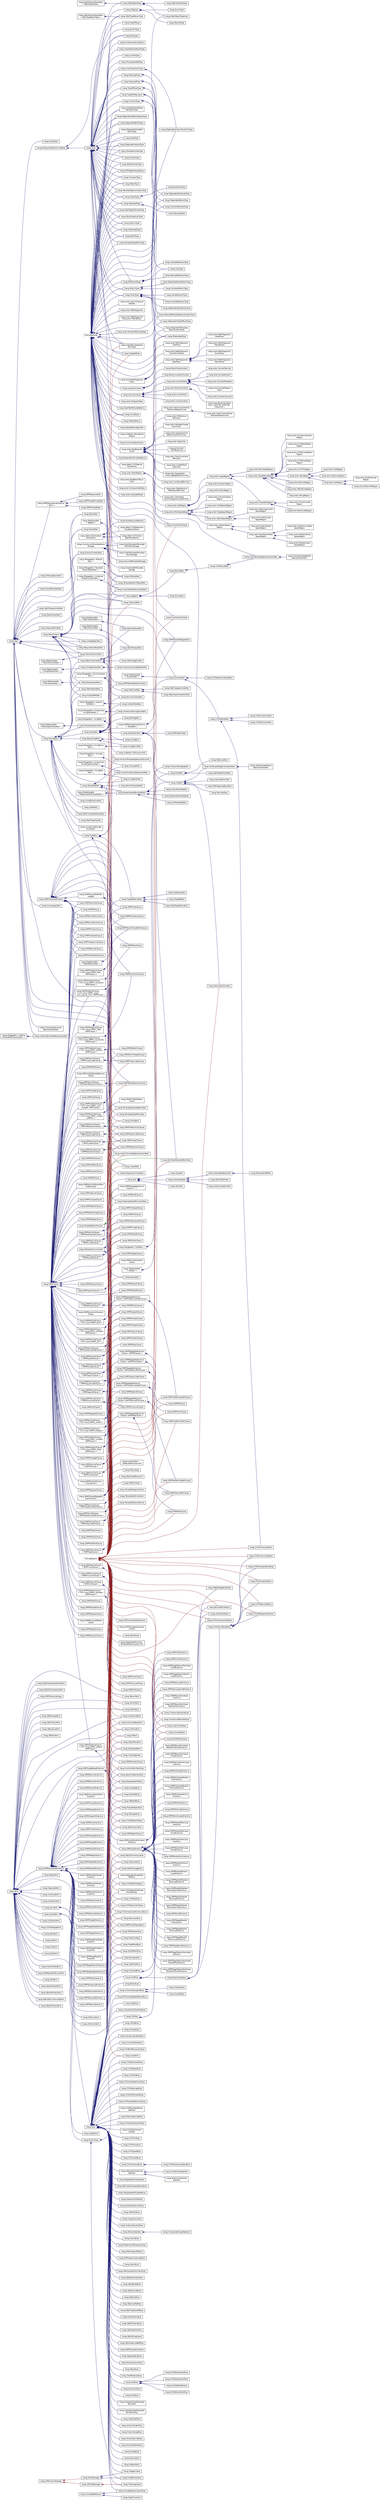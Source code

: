 digraph "Graphical Class Hierarchy"
{
 // LATEX_PDF_SIZE
  bgcolor="transparent";
  edge [fontname="Helvetica",fontsize="10",labelfontname="Helvetica",labelfontsize="10"];
  node [fontname="Helvetica",fontsize="10",shape=record];
  rankdir="LR";
  Node4451 [label="clang::APNumericStorage",height=0.2,width=0.4,color="black",URL="$classclang_1_1APNumericStorage.html",tooltip="Used by IntegerLiteral/FloatingLiteral to store the numeric without leaking memory."];
  Node4451 -> Node4452 [dir="back",color="firebrick4",fontsize="10",style="solid",fontname="Helvetica"];
  Node4452 [label="clang::APFloatStorage",height=0.2,width=0.4,color="black",URL="$classclang_1_1APFloatStorage.html",tooltip=" "];
  Node4452 -> Node1101 [dir="back",color="firebrick4",fontsize="10",style="solid",fontname="Helvetica"];
  Node1101 [label="clang::FloatingLiteral",height=0.2,width=0.4,color="black",URL="$classclang_1_1FloatingLiteral.html",tooltip=" "];
  Node4451 -> Node4453 [dir="back",color="firebrick4",fontsize="10",style="solid",fontname="Helvetica"];
  Node4453 [label="clang::APIntStorage",height=0.2,width=0.4,color="black",URL="$classclang_1_1APIntStorage.html",tooltip=" "];
  Node4453 -> Node1100 [dir="back",color="midnightblue",fontsize="10",style="solid",fontname="Helvetica"];
  Node1100 [label="clang::FixedPointLiteral",height=0.2,width=0.4,color="black",URL="$classclang_1_1FixedPointLiteral.html",tooltip=" "];
  Node4453 -> Node1107 [dir="back",color="midnightblue",fontsize="10",style="solid",fontname="Helvetica"];
  Node1107 [label="clang::IntegerLiteral",height=0.2,width=0.4,color="black",URL="$classclang_1_1IntegerLiteral.html",tooltip=" "];
  Node4307 [label="clang::AttributeCommonInfo",height=0.2,width=0.4,color="black",URL="$classclang_1_1AttributeCommonInfo.html",tooltip=" "];
  Node4307 -> Node4308 [dir="back",color="midnightblue",fontsize="10",style="solid",fontname="Helvetica"];
  Node4308 [label="clang::Attr",height=0.2,width=0.4,color="black",URL="$classclang_1_1Attr.html",tooltip="Attr - This represents one attribute."];
  Node4308 -> Node4309 [dir="back",color="midnightblue",fontsize="10",style="solid",fontname="Helvetica"];
  Node4309 [label="clang::InheritableAttr",height=0.2,width=0.4,color="black",URL="$classclang_1_1InheritableAttr.html",tooltip=" "];
  Node4309 -> Node4310 [dir="back",color="midnightblue",fontsize="10",style="solid",fontname="Helvetica"];
  Node4310 [label="clang::DeclOrStmtAttr",height=0.2,width=0.4,color="black",URL="$classclang_1_1DeclOrStmtAttr.html",tooltip=" "];
  Node4309 -> Node4311 [dir="back",color="midnightblue",fontsize="10",style="solid",fontname="Helvetica"];
  Node4311 [label="clang::HLSLAnnotationAttr",height=0.2,width=0.4,color="black",URL="$classclang_1_1HLSLAnnotationAttr.html",tooltip=" "];
  Node4309 -> Node4312 [dir="back",color="midnightblue",fontsize="10",style="solid",fontname="Helvetica"];
  Node4312 [label="clang::InheritableParamAttr",height=0.2,width=0.4,color="black",URL="$classclang_1_1InheritableParamAttr.html",tooltip=" "];
  Node4312 -> Node4313 [dir="back",color="midnightblue",fontsize="10",style="solid",fontname="Helvetica"];
  Node4313 [label="clang::ParameterABIAttr",height=0.2,width=0.4,color="black",URL="$classclang_1_1ParameterABIAttr.html",tooltip="A parameter attribute which changes the argument-passing ABI rule for the parameter."];
  Node4308 -> Node4314 [dir="back",color="midnightblue",fontsize="10",style="solid",fontname="Helvetica"];
  Node4314 [label="clang::StmtAttr",height=0.2,width=0.4,color="black",URL="$classclang_1_1StmtAttr.html",tooltip=" "];
  Node4308 -> Node4315 [dir="back",color="midnightblue",fontsize="10",style="solid",fontname="Helvetica"];
  Node4315 [label="clang::TypeAttr",height=0.2,width=0.4,color="black",URL="$classclang_1_1TypeAttr.html",tooltip=" "];
  Node4307 -> Node550 [dir="back",color="midnightblue",fontsize="10",style="solid",fontname="Helvetica"];
  Node550 [label="clang::ParsedAttr",height=0.2,width=0.4,color="black",URL="$classclang_1_1ParsedAttr.html",tooltip="ParsedAttr - Represents a syntactic attribute."];
  Node3801 [label="clang::ConceptReference",height=0.2,width=0.4,color="black",URL="$classclang_1_1ConceptReference.html",tooltip="Common data class for constructs that reference concepts with template arguments."];
  Node3801 -> Node1074 [dir="back",color="midnightblue",fontsize="10",style="solid",fontname="Helvetica"];
  Node1074 [label="clang::ConceptSpecializationExpr",height=0.2,width=0.4,color="black",URL="$classclang_1_1ConceptSpecializationExpr.html",tooltip="Represents the specialization of a concept - evaluates to a prvalue of type bool."];
  Node3801 -> Node3802 [dir="back",color="midnightblue",fontsize="10",style="solid",fontname="Helvetica"];
  Node3802 [label="clang::TypeConstraint",height=0.2,width=0.4,color="black",URL="$classclang_1_1TypeConstraint.html",tooltip=" "];
  Node3577 [label="clang::Decl",height=0.2,width=0.4,color="black",URL="$classclang_1_1Decl.html",tooltip="Decl - This represents one declaration (or definition), e.g."];
  Node3577 -> Node3578 [dir="back",color="midnightblue",fontsize="10",style="solid",fontname="Helvetica"];
  Node3578 [label="clang::AccessSpecDecl",height=0.2,width=0.4,color="black",URL="$classclang_1_1AccessSpecDecl.html",tooltip="Represents an access specifier followed by colon ':'."];
  Node3577 -> Node3550 [dir="back",color="midnightblue",fontsize="10",style="solid",fontname="Helvetica"];
  Node3550 [label="clang::BlockDecl",height=0.2,width=0.4,color="black",URL="$classclang_1_1BlockDecl.html",tooltip="Represents a block literal declaration, which is like an unnamed FunctionDecl."];
  Node3577 -> Node465 [dir="back",color="midnightblue",fontsize="10",style="solid",fontname="Helvetica"];
  Node465 [label="clang::CapturedDecl",height=0.2,width=0.4,color="black",URL="$classclang_1_1CapturedDecl.html",tooltip="Represents the body of a CapturedStmt, and serves as its DeclContext."];
  Node3577 -> Node3579 [dir="back",color="midnightblue",fontsize="10",style="solid",fontname="Helvetica"];
  Node3579 [label="clang::ClassScopeFunction\lSpecializationDecl",height=0.2,width=0.4,color="black",URL="$classclang_1_1ClassScopeFunctionSpecializationDecl.html",tooltip="Declaration of a function specialization at template class scope."];
  Node3577 -> Node3580 [dir="back",color="midnightblue",fontsize="10",style="solid",fontname="Helvetica"];
  Node3580 [label="clang::EmptyDecl",height=0.2,width=0.4,color="black",URL="$classclang_1_1EmptyDecl.html",tooltip="Represents an empty-declaration."];
  Node3577 -> Node3551 [dir="back",color="midnightblue",fontsize="10",style="solid",fontname="Helvetica"];
  Node3551 [label="clang::ExportDecl",height=0.2,width=0.4,color="black",URL="$classclang_1_1ExportDecl.html",tooltip="Represents a standard C++ module export declaration."];
  Node3577 -> Node3552 [dir="back",color="midnightblue",fontsize="10",style="solid",fontname="Helvetica"];
  Node3552 [label="clang::ExternCContextDecl",height=0.2,width=0.4,color="black",URL="$classclang_1_1ExternCContextDecl.html",tooltip="Declaration context for names declared as extern \"C\" in C++."];
  Node3577 -> Node3581 [dir="back",color="midnightblue",fontsize="10",style="solid",fontname="Helvetica"];
  Node3581 [label="clang::FileScopeAsmDecl",height=0.2,width=0.4,color="black",URL="$classclang_1_1FileScopeAsmDecl.html",tooltip=" "];
  Node3577 -> Node495 [dir="back",color="midnightblue",fontsize="10",style="solid",fontname="Helvetica"];
  Node495 [label="clang::FriendDecl",height=0.2,width=0.4,color="black",URL="$classclang_1_1FriendDecl.html",tooltip="FriendDecl - Represents the declaration of a friend entity, which can be a function,..."];
  Node3577 -> Node3582 [dir="back",color="midnightblue",fontsize="10",style="solid",fontname="Helvetica"];
  Node3582 [label="clang::FriendTemplateDecl",height=0.2,width=0.4,color="black",URL="$classclang_1_1FriendTemplateDecl.html",tooltip="Declaration of a friend template."];
  Node3577 -> Node503 [dir="back",color="midnightblue",fontsize="10",style="solid",fontname="Helvetica"];
  Node503 [label="clang::ImplicitConceptSpecializationDecl",height=0.2,width=0.4,color="black",URL="$classclang_1_1ImplicitConceptSpecializationDecl.html",tooltip=" "];
  Node3577 -> Node504 [dir="back",color="midnightblue",fontsize="10",style="solid",fontname="Helvetica"];
  Node504 [label="clang::ImportDecl",height=0.2,width=0.4,color="black",URL="$classclang_1_1ImportDecl.html",tooltip="Describes a module import declaration, which makes the contents of the named module visible in the cu..."];
  Node3577 -> Node2562 [dir="back",color="midnightblue",fontsize="10",style="solid",fontname="Helvetica"];
  Node2562 [label="clang::LifetimeExtendedTemporaryDecl",height=0.2,width=0.4,color="black",URL="$classclang_1_1LifetimeExtendedTemporaryDecl.html",tooltip="Implicit declaration of a temporary that was materialized by a MaterializeTemporaryExpr and lifetime-..."];
  Node3577 -> Node3554 [dir="back",color="midnightblue",fontsize="10",style="solid",fontname="Helvetica"];
  Node3554 [label="clang::LinkageSpecDecl",height=0.2,width=0.4,color="black",URL="$classclang_1_1LinkageSpecDecl.html",tooltip="Represents a linkage specification."];
  Node3577 -> Node3583 [dir="back",color="midnightblue",fontsize="10",style="solid",fontname="Helvetica"];
  Node3583 [label="clang::NamedDecl",height=0.2,width=0.4,color="black",URL="$classclang_1_1NamedDecl.html",tooltip="This represents a decl that may have a name."];
  Node3583 -> Node3584 [dir="back",color="midnightblue",fontsize="10",style="solid",fontname="Helvetica"];
  Node3584 [label="clang::BaseUsingDecl",height=0.2,width=0.4,color="black",URL="$classclang_1_1BaseUsingDecl.html",tooltip="Represents a C++ declaration that introduces decls from somewhere else."];
  Node3584 -> Node2550 [dir="back",color="midnightblue",fontsize="10",style="solid",fontname="Helvetica"];
  Node2550 [label="clang::UsingDecl",height=0.2,width=0.4,color="black",URL="$classclang_1_1UsingDecl.html",tooltip="Represents a C++ using-declaration."];
  Node3584 -> Node2548 [dir="back",color="midnightblue",fontsize="10",style="solid",fontname="Helvetica"];
  Node2548 [label="clang::UsingEnumDecl",height=0.2,width=0.4,color="black",URL="$classclang_1_1UsingEnumDecl.html",tooltip="Represents a C++ using-enum-declaration."];
  Node3583 -> Node3553 [dir="back",color="midnightblue",fontsize="10",style="solid",fontname="Helvetica"];
  Node3553 [label="clang::HLSLBufferDecl",height=0.2,width=0.4,color="black",URL="$classclang_1_1HLSLBufferDecl.html",tooltip="HLSLBufferDecl - Represent a cbuffer or tbuffer declaration."];
  Node3583 -> Node3585 [dir="back",color="midnightblue",fontsize="10",style="solid",fontname="Helvetica"];
  Node3585 [label="clang::LabelDecl",height=0.2,width=0.4,color="black",URL="$classclang_1_1LabelDecl.html",tooltip="Represents the declaration of a label."];
  Node3583 -> Node1911 [dir="back",color="midnightblue",fontsize="10",style="solid",fontname="Helvetica"];
  Node1911 [label="clang::NamespaceAliasDecl",height=0.2,width=0.4,color="black",URL="$classclang_1_1NamespaceAliasDecl.html",tooltip="Represents a C++ namespace alias."];
  Node3583 -> Node1909 [dir="back",color="midnightblue",fontsize="10",style="solid",fontname="Helvetica"];
  Node1909 [label="clang::NamespaceDecl",height=0.2,width=0.4,color="black",URL="$classclang_1_1NamespaceDecl.html",tooltip="Represent a C++ namespace."];
  Node3583 -> Node3586 [dir="back",color="midnightblue",fontsize="10",style="solid",fontname="Helvetica"];
  Node3586 [label="clang::ObjCCompatibleAliasDecl",height=0.2,width=0.4,color="black",URL="$classclang_1_1ObjCCompatibleAliasDecl.html",tooltip="ObjCCompatibleAliasDecl - Represents alias of a class."];
  Node3583 -> Node3555 [dir="back",color="midnightblue",fontsize="10",style="solid",fontname="Helvetica"];
  Node3555 [label="clang::ObjCContainerDecl",height=0.2,width=0.4,color="black",URL="$classclang_1_1ObjCContainerDecl.html",tooltip="ObjCContainerDecl - Represents a container for method declarations."];
  Node3555 -> Node3556 [dir="back",color="midnightblue",fontsize="10",style="solid",fontname="Helvetica"];
  Node3556 [label="clang::ObjCCategoryDecl",height=0.2,width=0.4,color="black",URL="$classclang_1_1ObjCCategoryDecl.html",tooltip="ObjCCategoryDecl - Represents a category declaration."];
  Node3555 -> Node3557 [dir="back",color="midnightblue",fontsize="10",style="solid",fontname="Helvetica"];
  Node3557 [label="clang::ObjCImplDecl",height=0.2,width=0.4,color="black",URL="$classclang_1_1ObjCImplDecl.html",tooltip=" "];
  Node3557 -> Node3558 [dir="back",color="midnightblue",fontsize="10",style="solid",fontname="Helvetica"];
  Node3558 [label="clang::ObjCCategoryImplDecl",height=0.2,width=0.4,color="black",URL="$classclang_1_1ObjCCategoryImplDecl.html",tooltip="ObjCCategoryImplDecl - An object of this class encapsulates a category @implementation declaration."];
  Node3557 -> Node3559 [dir="back",color="midnightblue",fontsize="10",style="solid",fontname="Helvetica"];
  Node3559 [label="clang::ObjCImplementationDecl",height=0.2,width=0.4,color="black",URL="$classclang_1_1ObjCImplementationDecl.html",tooltip="ObjCImplementationDecl - Represents a class definition - this is where method definitions are specifi..."];
  Node3555 -> Node1907 [dir="back",color="midnightblue",fontsize="10",style="solid",fontname="Helvetica"];
  Node1907 [label="clang::ObjCInterfaceDecl",height=0.2,width=0.4,color="black",URL="$classclang_1_1ObjCInterfaceDecl.html",tooltip="Represents an ObjC class declaration."];
  Node3555 -> Node1905 [dir="back",color="midnightblue",fontsize="10",style="solid",fontname="Helvetica"];
  Node1905 [label="clang::ObjCProtocolDecl",height=0.2,width=0.4,color="black",URL="$classclang_1_1ObjCProtocolDecl.html",tooltip="Represents an Objective-C protocol declaration."];
  Node3583 -> Node3560 [dir="back",color="midnightblue",fontsize="10",style="solid",fontname="Helvetica"];
  Node3560 [label="clang::ObjCMethodDecl",height=0.2,width=0.4,color="black",URL="$classclang_1_1ObjCMethodDecl.html",tooltip="ObjCMethodDecl - Represents an instance or class method declaration."];
  Node3583 -> Node3587 [dir="back",color="midnightblue",fontsize="10",style="solid",fontname="Helvetica"];
  Node3587 [label="clang::ObjCPropertyDecl",height=0.2,width=0.4,color="black",URL="$classclang_1_1ObjCPropertyDecl.html",tooltip="Represents one property declaration in an Objective-C interface."];
  Node3583 -> Node3588 [dir="back",color="midnightblue",fontsize="10",style="solid",fontname="Helvetica"];
  Node3588 [label="clang::TemplateDecl",height=0.2,width=0.4,color="black",URL="$classclang_1_1TemplateDecl.html",tooltip="The base class of all kinds of template declarations (e.g., class, function, etc.)."];
  Node3588 -> Node3589 [dir="back",color="midnightblue",fontsize="10",style="solid",fontname="Helvetica"];
  Node3589 [label="clang::BuiltinTemplateDecl",height=0.2,width=0.4,color="black",URL="$classclang_1_1BuiltinTemplateDecl.html",tooltip="Represents the builtin template declaration which is used to implement __make_integer_seq and other b..."];
  Node3588 -> Node2572 [dir="back",color="midnightblue",fontsize="10",style="solid",fontname="Helvetica"];
  Node2572 [label="clang::ConceptDecl",height=0.2,width=0.4,color="black",URL="$classclang_1_1ConceptDecl.html",tooltip="Declaration of a C++20 concept."];
  Node3588 -> Node1899 [dir="back",color="midnightblue",fontsize="10",style="solid",fontname="Helvetica"];
  Node1899 [label="clang::RedeclarableTemplateDecl",height=0.2,width=0.4,color="black",URL="$classclang_1_1RedeclarableTemplateDecl.html",tooltip="Declaration of a redeclarable template."];
  Node1899 -> Node1900 [dir="back",color="midnightblue",fontsize="10",style="solid",fontname="Helvetica"];
  Node1900 [label="clang::ClassTemplateDecl",height=0.2,width=0.4,color="black",URL="$classclang_1_1ClassTemplateDecl.html",tooltip="Declaration of a class template."];
  Node1899 -> Node1901 [dir="back",color="midnightblue",fontsize="10",style="solid",fontname="Helvetica"];
  Node1901 [label="clang::FunctionTemplateDecl",height=0.2,width=0.4,color="black",URL="$classclang_1_1FunctionTemplateDecl.html",tooltip="Declaration of a template function."];
  Node1899 -> Node1902 [dir="back",color="midnightblue",fontsize="10",style="solid",fontname="Helvetica"];
  Node1902 [label="clang::TypeAliasTemplateDecl",height=0.2,width=0.4,color="black",URL="$classclang_1_1TypeAliasTemplateDecl.html",tooltip="Declaration of an alias template."];
  Node1899 -> Node1903 [dir="back",color="midnightblue",fontsize="10",style="solid",fontname="Helvetica"];
  Node1903 [label="clang::VarTemplateDecl",height=0.2,width=0.4,color="black",URL="$classclang_1_1VarTemplateDecl.html",tooltip="Declaration of a variable template."];
  Node3588 -> Node565 [dir="back",color="midnightblue",fontsize="10",style="solid",fontname="Helvetica"];
  Node565 [label="clang::TemplateTemplateParmDecl",height=0.2,width=0.4,color="black",URL="$classclang_1_1TemplateTemplateParmDecl.html",tooltip="TemplateTemplateParmDecl - Declares a template template parameter, e.g., \"T\" in."];
  Node3583 -> Node3590 [dir="back",color="midnightblue",fontsize="10",style="solid",fontname="Helvetica"];
  Node3590 [label="clang::TypeDecl",height=0.2,width=0.4,color="black",URL="$classclang_1_1TypeDecl.html",tooltip="Represents a declaration of a type."];
  Node3590 -> Node1892 [dir="back",color="midnightblue",fontsize="10",style="solid",fontname="Helvetica"];
  Node1892 [label="clang::TagDecl",height=0.2,width=0.4,color="black",URL="$classclang_1_1TagDecl.html",tooltip="Represents the declaration of a struct/union/class/enum."];
  Node1892 -> Node1893 [dir="back",color="midnightblue",fontsize="10",style="solid",fontname="Helvetica"];
  Node1893 [label="clang::EnumDecl",height=0.2,width=0.4,color="black",URL="$classclang_1_1EnumDecl.html",tooltip="Represents an enum."];
  Node1892 -> Node1894 [dir="back",color="midnightblue",fontsize="10",style="solid",fontname="Helvetica"];
  Node1894 [label="clang::RecordDecl",height=0.2,width=0.4,color="black",URL="$classclang_1_1RecordDecl.html",tooltip="Represents a struct/union/class."];
  Node1894 -> Node1895 [dir="back",color="midnightblue",fontsize="10",style="solid",fontname="Helvetica"];
  Node1895 [label="clang::CXXRecordDecl",height=0.2,width=0.4,color="black",URL="$classclang_1_1CXXRecordDecl.html",tooltip="Represents a C++ struct/union/class."];
  Node1895 -> Node1896 [dir="back",color="midnightblue",fontsize="10",style="solid",fontname="Helvetica"];
  Node1896 [label="clang::ClassTemplateSpecializationDecl",height=0.2,width=0.4,color="black",URL="$classclang_1_1ClassTemplateSpecializationDecl.html",tooltip="Represents a class template specialization, which refers to a class template with a given set of temp..."];
  Node1896 -> Node1897 [dir="back",color="midnightblue",fontsize="10",style="solid",fontname="Helvetica"];
  Node1897 [label="clang::ClassTemplatePartial\lSpecializationDecl",height=0.2,width=0.4,color="black",URL="$classclang_1_1ClassTemplatePartialSpecializationDecl.html",tooltip=" "];
  Node3590 -> Node566 [dir="back",color="midnightblue",fontsize="10",style="solid",fontname="Helvetica"];
  Node566 [label="clang::TemplateTypeParmDecl",height=0.2,width=0.4,color="black",URL="$classclang_1_1TemplateTypeParmDecl.html",tooltip="Declaration of a template type parameter."];
  Node3590 -> Node1885 [dir="back",color="midnightblue",fontsize="10",style="solid",fontname="Helvetica"];
  Node1885 [label="clang::TypedefNameDecl",height=0.2,width=0.4,color="black",URL="$classclang_1_1TypedefNameDecl.html",tooltip="Base class for declarations which introduce a typedef-name."];
  Node1885 -> Node1886 [dir="back",color="midnightblue",fontsize="10",style="solid",fontname="Helvetica"];
  Node1886 [label="clang::ObjCTypeParamDecl",height=0.2,width=0.4,color="black",URL="$classclang_1_1ObjCTypeParamDecl.html",tooltip="Represents the declaration of an Objective-C type parameter."];
  Node1885 -> Node1887 [dir="back",color="midnightblue",fontsize="10",style="solid",fontname="Helvetica"];
  Node1887 [label="clang::TypeAliasDecl",height=0.2,width=0.4,color="black",URL="$classclang_1_1TypeAliasDecl.html",tooltip="Represents the declaration of a typedef-name via a C++11 alias-declaration."];
  Node1885 -> Node1888 [dir="back",color="midnightblue",fontsize="10",style="solid",fontname="Helvetica"];
  Node1888 [label="clang::TypedefDecl",height=0.2,width=0.4,color="black",URL="$classclang_1_1TypedefDecl.html",tooltip="Represents the declaration of a typedef-name via the 'typedef' type specifier."];
  Node3590 -> Node2554 [dir="back",color="midnightblue",fontsize="10",style="solid",fontname="Helvetica"];
  Node2554 [label="clang::UnresolvedUsingTypenameDecl",height=0.2,width=0.4,color="black",URL="$classclang_1_1UnresolvedUsingTypenameDecl.html",tooltip="Represents a dependent using declaration which was marked with typename."];
  Node3583 -> Node3591 [dir="back",color="midnightblue",fontsize="10",style="solid",fontname="Helvetica"];
  Node3591 [label="clang::UnresolvedUsingIf\lExistsDecl",height=0.2,width=0.4,color="black",URL="$classclang_1_1UnresolvedUsingIfExistsDecl.html",tooltip="This node is generated when a using-declaration that was annotated with attribute((using_if_exists)) ..."];
  Node3583 -> Node3592 [dir="back",color="midnightblue",fontsize="10",style="solid",fontname="Helvetica"];
  Node3592 [label="clang::UsingDirectiveDecl",height=0.2,width=0.4,color="black",URL="$classclang_1_1UsingDirectiveDecl.html",tooltip="Represents C++ using-directive."];
  Node3583 -> Node572 [dir="back",color="midnightblue",fontsize="10",style="solid",fontname="Helvetica"];
  Node572 [label="clang::UsingPackDecl",height=0.2,width=0.4,color="black",URL="$classclang_1_1UsingPackDecl.html",tooltip="Represents a pack of using declarations that a single using-declarator pack-expanded into."];
  Node3583 -> Node1882 [dir="back",color="midnightblue",fontsize="10",style="solid",fontname="Helvetica"];
  Node1882 [label="clang::UsingShadowDecl",height=0.2,width=0.4,color="black",URL="$classclang_1_1UsingShadowDecl.html",tooltip="Represents a shadow declaration implicitly introduced into a scope by a (resolved) using-declaration ..."];
  Node1882 -> Node1883 [dir="back",color="midnightblue",fontsize="10",style="solid",fontname="Helvetica"];
  Node1883 [label="clang::ConstructorUsingShadowDecl",height=0.2,width=0.4,color="black",URL="$classclang_1_1ConstructorUsingShadowDecl.html",tooltip="Represents a shadow constructor declaration introduced into a class by a C++11 using-declaration that..."];
  Node3583 -> Node3593 [dir="back",color="midnightblue",fontsize="10",style="solid",fontname="Helvetica"];
  Node3593 [label="clang::ValueDecl",height=0.2,width=0.4,color="black",URL="$classclang_1_1ValueDecl.html",tooltip="Represent the declaration of a variable (in which case it is an lvalue) a function (in which case it ..."];
  Node3593 -> Node3594 [dir="back",color="midnightblue",fontsize="10",style="solid",fontname="Helvetica"];
  Node3594 [label="clang::BindingDecl",height=0.2,width=0.4,color="black",URL="$classclang_1_1BindingDecl.html",tooltip="A binding in a decomposition declaration."];
  Node3593 -> Node3595 [dir="back",color="midnightblue",fontsize="10",style="solid",fontname="Helvetica"];
  Node3595 [label="clang::DeclaratorDecl",height=0.2,width=0.4,color="black",URL="$classclang_1_1DeclaratorDecl.html",tooltip="Represents a ValueDecl that came out of a declarator."];
  Node3595 -> Node2566 [dir="back",color="midnightblue",fontsize="10",style="solid",fontname="Helvetica"];
  Node2566 [label="clang::FieldDecl",height=0.2,width=0.4,color="black",URL="$classclang_1_1FieldDecl.html",tooltip="Represents a member of a struct/union/class."];
  Node2566 -> Node2567 [dir="back",color="midnightblue",fontsize="10",style="solid",fontname="Helvetica"];
  Node2567 [label="clang::ObjCAtDefsFieldDecl",height=0.2,width=0.4,color="black",URL="$classclang_1_1ObjCAtDefsFieldDecl.html",tooltip="Represents a field declaration created by an @defs(...)."];
  Node2566 -> Node2568 [dir="back",color="midnightblue",fontsize="10",style="solid",fontname="Helvetica"];
  Node2568 [label="clang::ObjCIvarDecl",height=0.2,width=0.4,color="black",URL="$classclang_1_1ObjCIvarDecl.html",tooltip="ObjCIvarDecl - Represents an ObjC instance variable."];
  Node3595 -> Node1913 [dir="back",color="midnightblue",fontsize="10",style="solid",fontname="Helvetica"];
  Node1913 [label="clang::FunctionDecl",height=0.2,width=0.4,color="black",URL="$classclang_1_1FunctionDecl.html",tooltip="Represents a function declaration or definition."];
  Node1913 -> Node1914 [dir="back",color="midnightblue",fontsize="10",style="solid",fontname="Helvetica"];
  Node1914 [label="clang::CXXDeductionGuideDecl",height=0.2,width=0.4,color="black",URL="$classclang_1_1CXXDeductionGuideDecl.html",tooltip="Represents a C++ deduction guide declaration."];
  Node1913 -> Node1915 [dir="back",color="midnightblue",fontsize="10",style="solid",fontname="Helvetica"];
  Node1915 [label="clang::CXXMethodDecl",height=0.2,width=0.4,color="black",URL="$classclang_1_1CXXMethodDecl.html",tooltip="Represents a static or instance method of a struct/union/class."];
  Node1915 -> Node475 [dir="back",color="midnightblue",fontsize="10",style="solid",fontname="Helvetica"];
  Node475 [label="clang::CXXConstructorDecl",height=0.2,width=0.4,color="black",URL="$classclang_1_1CXXConstructorDecl.html",tooltip="Represents a C++ constructor within a class."];
  Node1915 -> Node1916 [dir="back",color="midnightblue",fontsize="10",style="solid",fontname="Helvetica"];
  Node1916 [label="clang::CXXConversionDecl",height=0.2,width=0.4,color="black",URL="$classclang_1_1CXXConversionDecl.html",tooltip="Represents a C++ conversion function within a class."];
  Node1915 -> Node1917 [dir="back",color="midnightblue",fontsize="10",style="solid",fontname="Helvetica"];
  Node1917 [label="clang::CXXDestructorDecl",height=0.2,width=0.4,color="black",URL="$classclang_1_1CXXDestructorDecl.html",tooltip="Represents a C++ destructor within a class."];
  Node3595 -> Node3596 [dir="back",color="midnightblue",fontsize="10",style="solid",fontname="Helvetica"];
  Node3596 [label="clang::MSPropertyDecl",height=0.2,width=0.4,color="black",URL="$classclang_1_1MSPropertyDecl.html",tooltip="An instance of this class represents the declaration of a property member."];
  Node3595 -> Node508 [dir="back",color="midnightblue",fontsize="10",style="solid",fontname="Helvetica"];
  Node508 [label="clang::NonTypeTemplateParmDecl",height=0.2,width=0.4,color="black",URL="$classclang_1_1NonTypeTemplateParmDecl.html",tooltip="NonTypeTemplateParmDecl - Declares a non-type template parameter, e.g., \"Size\" in."];
  Node3595 -> Node1875 [dir="back",color="midnightblue",fontsize="10",style="solid",fontname="Helvetica"];
  Node1875 [label="clang::VarDecl",height=0.2,width=0.4,color="black",URL="$classclang_1_1VarDecl.html",tooltip="Represents a variable declaration or definition."];
  Node1875 -> Node489 [dir="back",color="midnightblue",fontsize="10",style="solid",fontname="Helvetica"];
  Node489 [label="clang::DecompositionDecl",height=0.2,width=0.4,color="black",URL="$classclang_1_1DecompositionDecl.html",tooltip="A decomposition declaration."];
  Node1875 -> Node1876 [dir="back",color="midnightblue",fontsize="10",style="solid",fontname="Helvetica"];
  Node1876 [label="clang::ImplicitParamDecl",height=0.2,width=0.4,color="black",URL="$classclang_1_1ImplicitParamDecl.html",tooltip=" "];
  Node1875 -> Node1877 [dir="back",color="midnightblue",fontsize="10",style="solid",fontname="Helvetica"];
  Node1877 [label="clang::OMPCapturedExprDecl",height=0.2,width=0.4,color="black",URL="$classclang_1_1OMPCapturedExprDecl.html",tooltip="Pseudo declaration for capturing expressions."];
  Node1875 -> Node1878 [dir="back",color="midnightblue",fontsize="10",style="solid",fontname="Helvetica"];
  Node1878 [label="clang::ParmVarDecl",height=0.2,width=0.4,color="black",URL="$classclang_1_1ParmVarDecl.html",tooltip="Represents a parameter to a function."];
  Node1875 -> Node1879 [dir="back",color="midnightblue",fontsize="10",style="solid",fontname="Helvetica"];
  Node1879 [label="clang::VarTemplateSpecializationDecl",height=0.2,width=0.4,color="black",URL="$classclang_1_1VarTemplateSpecializationDecl.html",tooltip="Represents a variable template specialization, which refers to a variable template with a given set o..."];
  Node1879 -> Node1880 [dir="back",color="midnightblue",fontsize="10",style="solid",fontname="Helvetica"];
  Node1880 [label="clang::VarTemplatePartial\lSpecializationDecl",height=0.2,width=0.4,color="black",URL="$classclang_1_1VarTemplatePartialSpecializationDecl.html",tooltip=" "];
  Node3593 -> Node2570 [dir="back",color="midnightblue",fontsize="10",style="solid",fontname="Helvetica"];
  Node2570 [label="clang::EnumConstantDecl",height=0.2,width=0.4,color="black",URL="$classclang_1_1EnumConstantDecl.html",tooltip="An instance of this object exists for each enum constant that is defined."];
  Node3593 -> Node2564 [dir="back",color="midnightblue",fontsize="10",style="solid",fontname="Helvetica"];
  Node2564 [label="clang::IndirectFieldDecl",height=0.2,width=0.4,color="black",URL="$classclang_1_1IndirectFieldDecl.html",tooltip="Represents a field injected from an anonymous union/struct into the parent scope."];
  Node3593 -> Node2560 [dir="back",color="midnightblue",fontsize="10",style="solid",fontname="Helvetica"];
  Node2560 [label="clang::MSGuidDecl",height=0.2,width=0.4,color="black",URL="$classclang_1_1MSGuidDecl.html",tooltip="A global _GUID constant."];
  Node3593 -> Node3562 [dir="back",color="midnightblue",fontsize="10",style="solid",fontname="Helvetica"];
  Node3562 [label="clang::OMPDeclareReductionDecl",height=0.2,width=0.4,color="black",URL="$classclang_1_1OMPDeclareReductionDecl.html",tooltip="This represents '#pragma omp declare reduction ...' directive."];
  Node3593 -> Node2558 [dir="back",color="midnightblue",fontsize="10",style="solid",fontname="Helvetica"];
  Node2558 [label="clang::TemplateParamObjectDecl",height=0.2,width=0.4,color="black",URL="$classclang_1_1TemplateParamObjectDecl.html",tooltip="A template parameter object."];
  Node3593 -> Node2556 [dir="back",color="midnightblue",fontsize="10",style="solid",fontname="Helvetica"];
  Node2556 [label="clang::UnnamedGlobalConstantDecl",height=0.2,width=0.4,color="black",URL="$classclang_1_1UnnamedGlobalConstantDecl.html",tooltip="An artificial decl, representing a global anonymous constant value which is uniquified by value withi..."];
  Node3593 -> Node2552 [dir="back",color="midnightblue",fontsize="10",style="solid",fontname="Helvetica"];
  Node2552 [label="clang::UnresolvedUsingValueDecl",height=0.2,width=0.4,color="black",URL="$classclang_1_1UnresolvedUsingValueDecl.html",tooltip="Represents a dependent using declaration which was not marked with typename."];
  Node3593 -> Node3597 [dir="back",color="midnightblue",fontsize="10",style="solid",fontname="Helvetica"];
  Node3597 [label="clang::OMPDeclarativeDirective\l\< ValueDecl \>",height=0.2,width=0.4,color="black",URL="$classclang_1_1OMPDeclarativeDirective.html",tooltip=" "];
  Node3597 -> Node3561 [dir="back",color="midnightblue",fontsize="10",style="solid",fontname="Helvetica"];
  Node3561 [label="clang::OMPDeclareMapperDecl",height=0.2,width=0.4,color="black",URL="$classclang_1_1OMPDeclareMapperDecl.html",tooltip="This represents '#pragma omp declare mapper ...' directive."];
  Node3577 -> Node3598 [dir="back",color="midnightblue",fontsize="10",style="solid",fontname="Helvetica"];
  Node3598 [label="clang::ObjCPropertyImplDecl",height=0.2,width=0.4,color="black",URL="$classclang_1_1ObjCPropertyImplDecl.html",tooltip="ObjCPropertyImplDecl - Represents implementation declaration of a property in a class or category imp..."];
  Node3577 -> Node551 [dir="back",color="midnightblue",fontsize="10",style="solid",fontname="Helvetica"];
  Node551 [label="clang::PragmaCommentDecl",height=0.2,width=0.4,color="black",URL="$classclang_1_1PragmaCommentDecl.html",tooltip="Represents a #pragma comment line."];
  Node3577 -> Node552 [dir="back",color="midnightblue",fontsize="10",style="solid",fontname="Helvetica"];
  Node552 [label="clang::PragmaDetectMismatchDecl",height=0.2,width=0.4,color="black",URL="$classclang_1_1PragmaDetectMismatchDecl.html",tooltip="Represents a #pragma detect_mismatch line."];
  Node3577 -> Node3563 [dir="back",color="midnightblue",fontsize="10",style="solid",fontname="Helvetica"];
  Node3563 [label="clang::RequiresExprBodyDecl",height=0.2,width=0.4,color="black",URL="$classclang_1_1RequiresExprBodyDecl.html",tooltip="Represents the body of a requires-expression."];
  Node3577 -> Node3599 [dir="back",color="midnightblue",fontsize="10",style="solid",fontname="Helvetica"];
  Node3599 [label="clang::StaticAssertDecl",height=0.2,width=0.4,color="black",URL="$classclang_1_1StaticAssertDecl.html",tooltip="Represents a C++11 static_assert declaration."];
  Node3577 -> Node3600 [dir="back",color="midnightblue",fontsize="10",style="solid",fontname="Helvetica"];
  Node3600 [label="clang::TopLevelStmtDecl",height=0.2,width=0.4,color="black",URL="$classclang_1_1TopLevelStmtDecl.html",tooltip="A declaration that models statements at global scope."];
  Node3577 -> Node1890 [dir="back",color="midnightblue",fontsize="10",style="solid",fontname="Helvetica"];
  Node1890 [label="clang::TranslationUnitDecl",height=0.2,width=0.4,color="black",URL="$classclang_1_1TranslationUnitDecl.html",tooltip="The top declaration context."];
  Node3577 -> Node3601 [dir="back",color="midnightblue",fontsize="10",style="solid",fontname="Helvetica"];
  Node3601 [label="clang::OMPDeclarativeDirective\l\< Decl \>",height=0.2,width=0.4,color="black",URL="$classclang_1_1OMPDeclarativeDirective.html",tooltip=" "];
  Node3601 -> Node3602 [dir="back",color="midnightblue",fontsize="10",style="solid",fontname="Helvetica"];
  Node3602 [label="clang::OMPAllocateDecl",height=0.2,width=0.4,color="black",URL="$classclang_1_1OMPAllocateDecl.html",tooltip="This represents '#pragma omp allocate ...' directive."];
  Node3601 -> Node3603 [dir="back",color="midnightblue",fontsize="10",style="solid",fontname="Helvetica"];
  Node3603 [label="clang::OMPRequiresDecl",height=0.2,width=0.4,color="black",URL="$classclang_1_1OMPRequiresDecl.html",tooltip="This represents '#pragma omp requires...' directive."];
  Node3601 -> Node3604 [dir="back",color="midnightblue",fontsize="10",style="solid",fontname="Helvetica"];
  Node3604 [label="clang::OMPThreadPrivateDecl",height=0.2,width=0.4,color="black",URL="$classclang_1_1OMPThreadPrivateDecl.html",tooltip="This represents '#pragma omp threadprivate ...' directive."];
  Node3571 [label="clang::detail::Declaration\lNameExtra",height=0.2,width=0.4,color="black",URL="$classclang_1_1detail_1_1DeclarationNameExtra.html",tooltip="DeclarationNameExtra is used as a base of various uncommon special names."];
  Node3571 -> Node3094 [dir="back",color="midnightblue",fontsize="10",style="solid",fontname="Helvetica"];
  Node3094 [label="clang::detail::CXXDeduction\lGuideNameExtra",height=0.2,width=0.4,color="black",URL="$classclang_1_1detail_1_1CXXDeductionGuideNameExtra.html",tooltip="Contains extra information for the name of a C++ deduction guide."];
  Node3571 -> Node3095 [dir="back",color="midnightblue",fontsize="10",style="solid",fontname="Helvetica"];
  Node3095 [label="clang::detail::CXXLiteral\lOperatorIdName",height=0.2,width=0.4,color="black",URL="$classclang_1_1detail_1_1CXXLiteralOperatorIdName.html",tooltip="Contains the actual identifier that makes up the name of a C++ literal operator."];
  Node3571 -> Node3185 [dir="back",color="midnightblue",fontsize="10",style="solid",fontname="Helvetica"];
  Node3185 [label="clang::MultiKeywordSelector",height=0.2,width=0.4,color="black",URL="$classclang_1_1MultiKeywordSelector.html",tooltip="One of these variable length records is kept for each selector containing more than one keyword."];
  Node3549 [label="clang::DeclContext",height=0.2,width=0.4,color="black",URL="$classclang_1_1DeclContext.html",tooltip="DeclContext - This is used only as base class of specific decl types that can act as declaration cont..."];
  Node3549 -> Node3550 [dir="back",color="midnightblue",fontsize="10",style="solid",fontname="Helvetica"];
  Node3549 -> Node465 [dir="back",color="midnightblue",fontsize="10",style="solid",fontname="Helvetica"];
  Node3549 -> Node3551 [dir="back",color="midnightblue",fontsize="10",style="solid",fontname="Helvetica"];
  Node3549 -> Node3552 [dir="back",color="midnightblue",fontsize="10",style="solid",fontname="Helvetica"];
  Node3549 -> Node1913 [dir="back",color="midnightblue",fontsize="10",style="solid",fontname="Helvetica"];
  Node3549 -> Node3553 [dir="back",color="midnightblue",fontsize="10",style="solid",fontname="Helvetica"];
  Node3549 -> Node3554 [dir="back",color="midnightblue",fontsize="10",style="solid",fontname="Helvetica"];
  Node3549 -> Node1909 [dir="back",color="midnightblue",fontsize="10",style="solid",fontname="Helvetica"];
  Node3549 -> Node3555 [dir="back",color="midnightblue",fontsize="10",style="solid",fontname="Helvetica"];
  Node3549 -> Node3560 [dir="back",color="midnightblue",fontsize="10",style="solid",fontname="Helvetica"];
  Node3549 -> Node3561 [dir="back",color="midnightblue",fontsize="10",style="solid",fontname="Helvetica"];
  Node3549 -> Node3562 [dir="back",color="midnightblue",fontsize="10",style="solid",fontname="Helvetica"];
  Node3549 -> Node3563 [dir="back",color="midnightblue",fontsize="10",style="solid",fontname="Helvetica"];
  Node3549 -> Node1892 [dir="back",color="midnightblue",fontsize="10",style="solid",fontname="Helvetica"];
  Node3549 -> Node1890 [dir="back",color="midnightblue",fontsize="10",style="solid",fontname="Helvetica"];
  Node3254 [label="clang::ExtQualsTypeCommonBase",height=0.2,width=0.4,color="black",URL="$classclang_1_1ExtQualsTypeCommonBase.html",tooltip="Base class that is common to both the ExtQuals and Type classes, which allows QualType to access the ..."];
  Node3254 -> Node3175 [dir="back",color="midnightblue",fontsize="10",style="solid",fontname="Helvetica"];
  Node3175 [label="clang::ExtQuals",height=0.2,width=0.4,color="black",URL="$classclang_1_1ExtQuals.html",tooltip="We can encode up to four bits in the low bits of a type pointer, but there are many more type qualifi..."];
  Node3254 -> Node3255 [dir="back",color="midnightblue",fontsize="10",style="solid",fontname="Helvetica"];
  Node3255 [label="clang::Type",height=0.2,width=0.4,color="black",URL="$classclang_1_1Type.html",tooltip="The base class of the type hierarchy."];
  Node3255 -> Node3068 [dir="back",color="midnightblue",fontsize="10",style="solid",fontname="Helvetica"];
  Node3068 [label="clang::AdjustedType",height=0.2,width=0.4,color="black",URL="$classclang_1_1AdjustedType.html",tooltip="Represents a type which was implicitly adjusted by the semantic engine for arbitrary reasons."];
  Node3068 -> Node3069 [dir="back",color="midnightblue",fontsize="10",style="solid",fontname="Helvetica"];
  Node3069 [label="clang::DecayedType",height=0.2,width=0.4,color="black",URL="$classclang_1_1DecayedType.html",tooltip="Represents a pointer type decayed from an array or function type."];
  Node3255 -> Node3070 [dir="back",color="midnightblue",fontsize="10",style="solid",fontname="Helvetica"];
  Node3070 [label="clang::ArrayType",height=0.2,width=0.4,color="black",URL="$classclang_1_1ArrayType.html",tooltip="Represents an array type, per C99 6.7.5.2 - Array Declarators."];
  Node3070 -> Node469 [dir="back",color="midnightblue",fontsize="10",style="solid",fontname="Helvetica"];
  Node469 [label="clang::ConstantArrayType",height=0.2,width=0.4,color="black",URL="$classclang_1_1ConstantArrayType.html",tooltip="Represents the canonical version of C arrays with a specified constant size."];
  Node3070 -> Node3071 [dir="back",color="midnightblue",fontsize="10",style="solid",fontname="Helvetica"];
  Node3071 [label="clang::DependentSizedArrayType",height=0.2,width=0.4,color="black",URL="$classclang_1_1DependentSizedArrayType.html",tooltip="Represents an array type in C++ whose size is a value-dependent expression."];
  Node3070 -> Node3072 [dir="back",color="midnightblue",fontsize="10",style="solid",fontname="Helvetica"];
  Node3072 [label="clang::IncompleteArrayType",height=0.2,width=0.4,color="black",URL="$classclang_1_1IncompleteArrayType.html",tooltip="Represents a C array with an unspecified size."];
  Node3070 -> Node3073 [dir="back",color="midnightblue",fontsize="10",style="solid",fontname="Helvetica"];
  Node3073 [label="clang::VariableArrayType",height=0.2,width=0.4,color="black",URL="$classclang_1_1VariableArrayType.html",tooltip="Represents a C array with a specified size that is not an integer-constant-expression."];
  Node3255 -> Node3074 [dir="back",color="midnightblue",fontsize="10",style="solid",fontname="Helvetica"];
  Node3074 [label="clang::AtomicType",height=0.2,width=0.4,color="black",URL="$classclang_1_1AtomicType.html",tooltip=" "];
  Node3255 -> Node3075 [dir="back",color="midnightblue",fontsize="10",style="solid",fontname="Helvetica"];
  Node3075 [label="clang::AttributedType",height=0.2,width=0.4,color="black",URL="$classclang_1_1AttributedType.html",tooltip="An attributed type is a type to which a type attribute has been applied."];
  Node3255 -> Node3077 [dir="back",color="midnightblue",fontsize="10",style="solid",fontname="Helvetica"];
  Node3077 [label="clang::BitIntType",height=0.2,width=0.4,color="black",URL="$classclang_1_1BitIntType.html",tooltip="A fixed int type of a specified bitwidth."];
  Node3255 -> Node3078 [dir="back",color="midnightblue",fontsize="10",style="solid",fontname="Helvetica"];
  Node3078 [label="clang::BlockPointerType",height=0.2,width=0.4,color="black",URL="$classclang_1_1BlockPointerType.html",tooltip="Pointer to a block type."];
  Node3255 -> Node3079 [dir="back",color="midnightblue",fontsize="10",style="solid",fontname="Helvetica"];
  Node3079 [label="clang::BTFTagAttributedType",height=0.2,width=0.4,color="black",URL="$classclang_1_1BTFTagAttributedType.html",tooltip=" "];
  Node3255 -> Node3256 [dir="back",color="midnightblue",fontsize="10",style="solid",fontname="Helvetica"];
  Node3256 [label="clang::BuiltinType",height=0.2,width=0.4,color="black",URL="$classclang_1_1BuiltinType.html",tooltip="This class is used for builtin types like 'int'."];
  Node3255 -> Node3081 [dir="back",color="midnightblue",fontsize="10",style="solid",fontname="Helvetica"];
  Node3081 [label="clang::ComplexType",height=0.2,width=0.4,color="black",URL="$classclang_1_1ComplexType.html",tooltip="Complex values, per C99 6.2.5p11."];
  Node3255 -> Node3257 [dir="back",color="midnightblue",fontsize="10",style="solid",fontname="Helvetica"];
  Node3257 [label="clang::DecltypeType",height=0.2,width=0.4,color="black",URL="$classclang_1_1DecltypeType.html",tooltip="Represents the type decltype(expr) (C++11)."];
  Node3257 -> Node3086 [dir="back",color="midnightblue",fontsize="10",style="solid",fontname="Helvetica"];
  Node3086 [label="clang::DependentDecltypeType",height=0.2,width=0.4,color="black",URL="$classclang_1_1DependentDecltypeType.html",tooltip="Internal representation of canonical, dependent decltype(expr) types."];
  Node3255 -> Node3258 [dir="back",color="midnightblue",fontsize="10",style="solid",fontname="Helvetica"];
  Node3258 [label="clang::DeducedType",height=0.2,width=0.4,color="black",URL="$classclang_1_1DeducedType.html",tooltip="Common base class for placeholders for types that get replaced by placeholder type deduction: C++11 a..."];
  Node3258 -> Node3076 [dir="back",color="midnightblue",fontsize="10",style="solid",fontname="Helvetica"];
  Node3076 [label="clang::AutoType",height=0.2,width=0.4,color="black",URL="$classclang_1_1AutoType.html",tooltip="Represents a C++11 auto or C++14 decltype(auto) type, possibly constrained by a type-constraint."];
  Node3258 -> Node3083 [dir="back",color="midnightblue",fontsize="10",style="solid",fontname="Helvetica"];
  Node3083 [label="clang::DeducedTemplateSpecializationType",height=0.2,width=0.4,color="black",URL="$classclang_1_1DeducedTemplateSpecializationType.html",tooltip="Represents a C++17 deduced template specialization type."];
  Node3255 -> Node3084 [dir="back",color="midnightblue",fontsize="10",style="solid",fontname="Helvetica"];
  Node3084 [label="clang::DependentAddressSpaceType",height=0.2,width=0.4,color="black",URL="$classclang_1_1DependentAddressSpaceType.html",tooltip="Represents an extended address space qualifier where the input address space value is dependent."];
  Node3255 -> Node3085 [dir="back",color="midnightblue",fontsize="10",style="solid",fontname="Helvetica"];
  Node3085 [label="clang::DependentBitIntType",height=0.2,width=0.4,color="black",URL="$classclang_1_1DependentBitIntType.html",tooltip=" "];
  Node3255 -> Node3088 [dir="back",color="midnightblue",fontsize="10",style="solid",fontname="Helvetica"];
  Node3088 [label="clang::DependentSizedExt\lVectorType",height=0.2,width=0.4,color="black",URL="$classclang_1_1DependentSizedExtVectorType.html",tooltip="Represents an extended vector type where either the type or size is dependent."];
  Node3255 -> Node3093 [dir="back",color="midnightblue",fontsize="10",style="solid",fontname="Helvetica"];
  Node3093 [label="clang::DependentVectorType",height=0.2,width=0.4,color="black",URL="$classclang_1_1DependentVectorType.html",tooltip="Represents a vector type where either the type or size is dependent."];
  Node3255 -> Node3259 [dir="back",color="midnightblue",fontsize="10",style="solid",fontname="Helvetica"];
  Node3259 [label="clang::FunctionType",height=0.2,width=0.4,color="black",URL="$classclang_1_1FunctionType.html",tooltip="FunctionType - C99 6.7.5.3 - Function Declarators."];
  Node3259 -> Node3176 [dir="back",color="midnightblue",fontsize="10",style="solid",fontname="Helvetica"];
  Node3176 [label="clang::FunctionNoProtoType",height=0.2,width=0.4,color="black",URL="$classclang_1_1FunctionNoProtoType.html",tooltip="Represents a K&R-style 'int foo()' function, which has no information available about its arguments."];
  Node3259 -> Node498 [dir="back",color="midnightblue",fontsize="10",style="solid",fontname="Helvetica"];
  Node498 [label="clang::FunctionProtoType",height=0.2,width=0.4,color="black",URL="$classclang_1_1FunctionProtoType.html",tooltip="Represents a prototype with parameter type info, e.g."];
  Node3255 -> Node3260 [dir="back",color="midnightblue",fontsize="10",style="solid",fontname="Helvetica"];
  Node3260 [label="clang::InjectedClassNameType",height=0.2,width=0.4,color="black",URL="$classclang_1_1InjectedClassNameType.html",tooltip="The injected class name of a C++ class template or class template partial specialization."];
  Node3255 -> Node3261 [dir="back",color="midnightblue",fontsize="10",style="solid",fontname="Helvetica"];
  Node3261 [label="clang::LocInfoType",height=0.2,width=0.4,color="black",URL="$classclang_1_1LocInfoType.html",tooltip="Holds a QualType and a TypeSourceInfo* that came out of a declarator parsing."];
  Node3255 -> Node3262 [dir="back",color="midnightblue",fontsize="10",style="solid",fontname="Helvetica"];
  Node3262 [label="clang::MacroQualifiedType",height=0.2,width=0.4,color="black",URL="$classclang_1_1MacroQualifiedType.html",tooltip="Sugar type that represents a type that was qualified by a qualifier written as a macro invocation."];
  Node3255 -> Node3180 [dir="back",color="midnightblue",fontsize="10",style="solid",fontname="Helvetica"];
  Node3180 [label="clang::MatrixType",height=0.2,width=0.4,color="black",URL="$classclang_1_1MatrixType.html",tooltip="Represents a matrix type, as defined in the Matrix Types clang extensions."];
  Node3180 -> Node3181 [dir="back",color="midnightblue",fontsize="10",style="solid",fontname="Helvetica"];
  Node3181 [label="clang::ConstantMatrixType",height=0.2,width=0.4,color="black",URL="$classclang_1_1ConstantMatrixType.html",tooltip="Represents a concrete matrix type with constant number of rows and columns."];
  Node3180 -> Node3182 [dir="back",color="midnightblue",fontsize="10",style="solid",fontname="Helvetica"];
  Node3182 [label="clang::DependentSizedMatrixType",height=0.2,width=0.4,color="black",URL="$classclang_1_1DependentSizedMatrixType.html",tooltip="Represents a matrix type where the type and the number of rows and columns is dependent on a template..."];
  Node3255 -> Node3183 [dir="back",color="midnightblue",fontsize="10",style="solid",fontname="Helvetica"];
  Node3183 [label="clang::MemberPointerType",height=0.2,width=0.4,color="black",URL="$classclang_1_1MemberPointerType.html",tooltip="A pointer to member type per C++ 8.3.3 - Pointers to members."];
  Node3255 -> Node3187 [dir="back",color="midnightblue",fontsize="10",style="solid",fontname="Helvetica"];
  Node3187 [label="clang::ObjCObjectPointerType",height=0.2,width=0.4,color="black",URL="$classclang_1_1ObjCObjectPointerType.html",tooltip="Represents a pointer to an Objective C object."];
  Node3255 -> Node2407 [dir="back",color="midnightblue",fontsize="10",style="solid",fontname="Helvetica"];
  Node2407 [label="clang::ObjCObjectType",height=0.2,width=0.4,color="black",URL="$classclang_1_1ObjCObjectType.html",tooltip="Represents a class type in Objective C."];
  Node2407 -> Node2408 [dir="back",color="midnightblue",fontsize="10",style="solid",fontname="Helvetica"];
  Node2408 [label="clang::ObjCInterfaceType",height=0.2,width=0.4,color="black",URL="$classclang_1_1ObjCInterfaceType.html",tooltip="Interfaces are the core concept in Objective-C for object oriented design."];
  Node2407 -> Node2409 [dir="back",color="midnightblue",fontsize="10",style="solid",fontname="Helvetica"];
  Node2409 [label="clang::ObjCObjectTypeImpl",height=0.2,width=0.4,color="black",URL="$classclang_1_1ObjCObjectTypeImpl.html",tooltip="A class providing a concrete implementation of ObjCObjectType, so as to not increase the footprint of..."];
  Node3255 -> Node2405 [dir="back",color="midnightblue",fontsize="10",style="solid",fontname="Helvetica"];
  Node2405 [label="clang::ObjCTypeParamType",height=0.2,width=0.4,color="black",URL="$classclang_1_1ObjCTypeParamType.html",tooltip="Represents a type parameter type in Objective C."];
  Node3255 -> Node3188 [dir="back",color="midnightblue",fontsize="10",style="solid",fontname="Helvetica"];
  Node3188 [label="clang::PackExpansionType",height=0.2,width=0.4,color="black",URL="$classclang_1_1PackExpansionType.html",tooltip="Represents a pack expansion of types."];
  Node3255 -> Node3189 [dir="back",color="midnightblue",fontsize="10",style="solid",fontname="Helvetica"];
  Node3189 [label="clang::ParenType",height=0.2,width=0.4,color="black",URL="$classclang_1_1ParenType.html",tooltip="Sugar for parentheses used when specifying types."];
  Node3255 -> Node3190 [dir="back",color="midnightblue",fontsize="10",style="solid",fontname="Helvetica"];
  Node3190 [label="clang::PipeType",height=0.2,width=0.4,color="black",URL="$classclang_1_1PipeType.html",tooltip="PipeType - OpenCL20."];
  Node3255 -> Node3191 [dir="back",color="midnightblue",fontsize="10",style="solid",fontname="Helvetica"];
  Node3191 [label="clang::PointerType",height=0.2,width=0.4,color="black",URL="$classclang_1_1PointerType.html",tooltip="PointerType - C99 6.7.5.1 - Pointer Declarators."];
  Node3255 -> Node3193 [dir="back",color="midnightblue",fontsize="10",style="solid",fontname="Helvetica"];
  Node3193 [label="clang::ReferenceType",height=0.2,width=0.4,color="black",URL="$classclang_1_1ReferenceType.html",tooltip="Base for LValueReferenceType and RValueReferenceType."];
  Node3193 -> Node3194 [dir="back",color="midnightblue",fontsize="10",style="solid",fontname="Helvetica"];
  Node3194 [label="clang::LValueReferenceType",height=0.2,width=0.4,color="black",URL="$classclang_1_1LValueReferenceType.html",tooltip="An lvalue reference type, per C++11 [dcl.ref]."];
  Node3193 -> Node3195 [dir="back",color="midnightblue",fontsize="10",style="solid",fontname="Helvetica"];
  Node3195 [label="clang::RValueReferenceType",height=0.2,width=0.4,color="black",URL="$classclang_1_1RValueReferenceType.html",tooltip="An rvalue reference type, per C++11 [dcl.ref]."];
  Node3255 -> Node3196 [dir="back",color="midnightblue",fontsize="10",style="solid",fontname="Helvetica"];
  Node3196 [label="clang::SubstTemplateType\lParmPackType",height=0.2,width=0.4,color="black",URL="$classclang_1_1SubstTemplateTypeParmPackType.html",tooltip="Represents the result of substituting a set of types for a template type parameter pack."];
  Node3255 -> Node560 [dir="back",color="midnightblue",fontsize="10",style="solid",fontname="Helvetica"];
  Node560 [label="clang::SubstTemplateType\lParmType",height=0.2,width=0.4,color="black",URL="$classclang_1_1SubstTemplateTypeParmType.html",tooltip="Represents the result of substituting a type for a template type parameter."];
  Node3255 -> Node3263 [dir="back",color="midnightblue",fontsize="10",style="solid",fontname="Helvetica"];
  Node3263 [label="clang::TagType",height=0.2,width=0.4,color="black",URL="$classclang_1_1TagType.html",tooltip=" "];
  Node3263 -> Node3264 [dir="back",color="midnightblue",fontsize="10",style="solid",fontname="Helvetica"];
  Node3264 [label="clang::EnumType",height=0.2,width=0.4,color="black",URL="$classclang_1_1EnumType.html",tooltip="A helper class that allows the use of isa/cast/dyncast to detect TagType objects of enums."];
  Node3263 -> Node3265 [dir="back",color="midnightblue",fontsize="10",style="solid",fontname="Helvetica"];
  Node3265 [label="clang::RecordType",height=0.2,width=0.4,color="black",URL="$classclang_1_1RecordType.html",tooltip="A helper class that allows the use of isa/cast/dyncast to detect TagType objects of structs/unions/cl..."];
  Node3255 -> Node3197 [dir="back",color="midnightblue",fontsize="10",style="solid",fontname="Helvetica"];
  Node3197 [label="clang::TemplateSpecializationType",height=0.2,width=0.4,color="black",URL="$classclang_1_1TemplateSpecializationType.html",tooltip="Represents a type template specialization; the template must be a class template, a type alias templa..."];
  Node3255 -> Node3198 [dir="back",color="midnightblue",fontsize="10",style="solid",fontname="Helvetica"];
  Node3198 [label="clang::TemplateTypeParmType",height=0.2,width=0.4,color="black",URL="$classclang_1_1TemplateTypeParmType.html",tooltip=" "];
  Node3255 -> Node567 [dir="back",color="midnightblue",fontsize="10",style="solid",fontname="Helvetica"];
  Node567 [label="clang::TypedefType",height=0.2,width=0.4,color="black",URL="$classclang_1_1TypedefType.html",tooltip=" "];
  Node3255 -> Node3266 [dir="back",color="midnightblue",fontsize="10",style="solid",fontname="Helvetica"];
  Node3266 [label="clang::TypeOfExprType",height=0.2,width=0.4,color="black",URL="$classclang_1_1TypeOfExprType.html",tooltip="Represents a typeof (or typeof) expression (a C2x feature and GCC extension) or a typeof_unqual expre..."];
  Node3266 -> Node3091 [dir="back",color="midnightblue",fontsize="10",style="solid",fontname="Helvetica"];
  Node3091 [label="clang::DependentTypeOfExprType",height=0.2,width=0.4,color="black",URL="$classclang_1_1DependentTypeOfExprType.html",tooltip="Internal representation of canonical, dependent typeof(expr) types."];
  Node3255 -> Node3267 [dir="back",color="midnightblue",fontsize="10",style="solid",fontname="Helvetica"];
  Node3267 [label="clang::TypeOfType",height=0.2,width=0.4,color="black",URL="$classclang_1_1TypeOfType.html",tooltip="Represents typeof(type), a C2x feature and GCC extension, or `typeof_unqual(type),..."];
  Node3255 -> Node3268 [dir="back",color="midnightblue",fontsize="10",style="solid",fontname="Helvetica"];
  Node3268 [label="clang::TypeWithKeyword",height=0.2,width=0.4,color="black",URL="$classclang_1_1TypeWithKeyword.html",tooltip="A helper class for Type nodes having an ElaboratedTypeKeyword."];
  Node3268 -> Node3087 [dir="back",color="midnightblue",fontsize="10",style="solid",fontname="Helvetica"];
  Node3087 [label="clang::DependentNameType",height=0.2,width=0.4,color="black",URL="$classclang_1_1DependentNameType.html",tooltip="Represents a qualified type name for which the type name is dependent."];
  Node3268 -> Node3090 [dir="back",color="midnightblue",fontsize="10",style="solid",fontname="Helvetica"];
  Node3090 [label="clang::DependentTemplate\lSpecializationType",height=0.2,width=0.4,color="black",URL="$classclang_1_1DependentTemplateSpecializationType.html",tooltip="Represents a template specialization type whose template cannot be resolved, e.g."];
  Node3268 -> Node493 [dir="back",color="midnightblue",fontsize="10",style="solid",fontname="Helvetica"];
  Node493 [label="clang::ElaboratedType",height=0.2,width=0.4,color="black",URL="$classclang_1_1ElaboratedType.html",tooltip="Represents a type that was referred to using an elaborated type keyword, e.g., struct S,..."];
  Node3255 -> Node3269 [dir="back",color="midnightblue",fontsize="10",style="solid",fontname="Helvetica"];
  Node3269 [label="clang::UnaryTransformType",height=0.2,width=0.4,color="black",URL="$classclang_1_1UnaryTransformType.html",tooltip="A unary type transform, which is a type constructed from another."];
  Node3269 -> Node3092 [dir="back",color="midnightblue",fontsize="10",style="solid",fontname="Helvetica"];
  Node3092 [label="clang::DependentUnaryTransformType",height=0.2,width=0.4,color="black",URL="$classclang_1_1DependentUnaryTransformType.html",tooltip="Internal representation of canonical, dependent __underlying_type(type) types."];
  Node3255 -> Node3270 [dir="back",color="midnightblue",fontsize="10",style="solid",fontname="Helvetica"];
  Node3270 [label="clang::UnresolvedUsingType",height=0.2,width=0.4,color="black",URL="$classclang_1_1UnresolvedUsingType.html",tooltip="Represents the dependent type named by a dependently-scoped typename using declaration,..."];
  Node3255 -> Node573 [dir="back",color="midnightblue",fontsize="10",style="solid",fontname="Helvetica"];
  Node573 [label="clang::UsingType",height=0.2,width=0.4,color="black",URL="$classclang_1_1UsingType.html",tooltip=" "];
  Node3255 -> Node3199 [dir="back",color="midnightblue",fontsize="10",style="solid",fontname="Helvetica"];
  Node3199 [label="clang::VectorType",height=0.2,width=0.4,color="black",URL="$classclang_1_1VectorType.html",tooltip="Represents a GCC generic vector type."];
  Node3199 -> Node3200 [dir="back",color="midnightblue",fontsize="10",style="solid",fontname="Helvetica"];
  Node3200 [label="clang::ExtVectorType",height=0.2,width=0.4,color="black",URL="$classclang_1_1ExtVectorType.html",tooltip="ExtVectorType - Extended vector type."];
  Node3067 [label="FoldingSetNode",height=0.2,width=0.4,color="grey75",tooltip=" "];
  Node3067 -> Node3068 [dir="back",color="midnightblue",fontsize="10",style="solid",fontname="Helvetica"];
  Node3067 -> Node3070 [dir="back",color="midnightblue",fontsize="10",style="solid",fontname="Helvetica"];
  Node3067 -> Node3074 [dir="back",color="midnightblue",fontsize="10",style="solid",fontname="Helvetica"];
  Node3067 -> Node3075 [dir="back",color="midnightblue",fontsize="10",style="solid",fontname="Helvetica"];
  Node3067 -> Node3076 [dir="back",color="midnightblue",fontsize="10",style="solid",fontname="Helvetica"];
  Node3067 -> Node3077 [dir="back",color="midnightblue",fontsize="10",style="solid",fontname="Helvetica"];
  Node3067 -> Node3078 [dir="back",color="midnightblue",fontsize="10",style="solid",fontname="Helvetica"];
  Node3067 -> Node3079 [dir="back",color="midnightblue",fontsize="10",style="solid",fontname="Helvetica"];
  Node3067 -> Node1896 [dir="back",color="midnightblue",fontsize="10",style="solid",fontname="Helvetica"];
  Node3067 -> Node3080 [dir="back",color="midnightblue",fontsize="10",style="solid",fontname="Helvetica"];
  Node3080 [label="clang::CodeGen::BlockByref\lHelpers",height=0.2,width=0.4,color="black",URL="$classclang_1_1CodeGen_1_1BlockByrefHelpers.html",tooltip="A pair of helper functions for a __block variable."];
  Node3067 -> Node467 [dir="back",color="midnightblue",fontsize="10",style="solid",fontname="Helvetica"];
  Node467 [label="clang::CodeGen::CGFunctionInfo",height=0.2,width=0.4,color="black",URL="$classclang_1_1CodeGen_1_1CGFunctionInfo.html",tooltip="CGFunctionInfo - Class to encapsulate the information about a function definition."];
  Node3067 -> Node3081 [dir="back",color="midnightblue",fontsize="10",style="solid",fontname="Helvetica"];
  Node3067 -> Node3082 [dir="back",color="midnightblue",fontsize="10",style="solid",fontname="Helvetica"];
  Node3082 [label="clang::ConstraintSatisfaction",height=0.2,width=0.4,color="black",URL="$classclang_1_1ConstraintSatisfaction.html",tooltip="The result of a constraint satisfaction check, containing the necessary information to diagnose an un..."];
  Node3067 -> Node3083 [dir="back",color="midnightblue",fontsize="10",style="solid",fontname="Helvetica"];
  Node3067 -> Node3084 [dir="back",color="midnightblue",fontsize="10",style="solid",fontname="Helvetica"];
  Node3067 -> Node3085 [dir="back",color="midnightblue",fontsize="10",style="solid",fontname="Helvetica"];
  Node3067 -> Node3086 [dir="back",color="midnightblue",fontsize="10",style="solid",fontname="Helvetica"];
  Node3067 -> Node3087 [dir="back",color="midnightblue",fontsize="10",style="solid",fontname="Helvetica"];
  Node3067 -> Node3088 [dir="back",color="midnightblue",fontsize="10",style="solid",fontname="Helvetica"];
  Node3067 -> Node3089 [dir="back",color="midnightblue",fontsize="10",style="solid",fontname="Helvetica"];
  Node3089 [label="clang::DependentTemplateName",height=0.2,width=0.4,color="black",URL="$classclang_1_1DependentTemplateName.html",tooltip="Represents a dependent template name that cannot be resolved prior to template instantiation."];
  Node3067 -> Node3090 [dir="back",color="midnightblue",fontsize="10",style="solid",fontname="Helvetica"];
  Node3067 -> Node3091 [dir="back",color="midnightblue",fontsize="10",style="solid",fontname="Helvetica"];
  Node3067 -> Node3092 [dir="back",color="midnightblue",fontsize="10",style="solid",fontname="Helvetica"];
  Node3067 -> Node3093 [dir="back",color="midnightblue",fontsize="10",style="solid",fontname="Helvetica"];
  Node3067 -> Node3094 [dir="back",color="midnightblue",fontsize="10",style="solid",fontname="Helvetica"];
  Node3067 -> Node3095 [dir="back",color="midnightblue",fontsize="10",style="solid",fontname="Helvetica"];
  Node3067 -> Node3096 [dir="back",color="midnightblue",fontsize="10",style="solid",fontname="Helvetica"];
  Node3096 [label="clang::detail::CXXSpecial\lNameExtra",height=0.2,width=0.4,color="black",URL="$classclang_1_1detail_1_1CXXSpecialNameExtra.html",tooltip="CXXSpecialNameExtra records the type associated with one of the \"special\" kinds of declaration names ..."];
  Node3067 -> Node493 [dir="back",color="midnightblue",fontsize="10",style="solid",fontname="Helvetica"];
  Node3067 -> Node3097 [dir="back",color="midnightblue",fontsize="10",style="solid",fontname="Helvetica"];
  Node3097 [label="clang::ento::BugReportEquiv\lClass",height=0.2,width=0.4,color="black",URL="$classclang_1_1ento_1_1BugReportEquivClass.html",tooltip=" "];
  Node3067 -> Node3098 [dir="back",color="midnightblue",fontsize="10",style="solid",fontname="Helvetica"];
  Node3098 [label="clang::ento::BugReporter\lVisitor",height=0.2,width=0.4,color="black",URL="$classclang_1_1ento_1_1BugReporterVisitor.html",tooltip="BugReporterVisitors are used to add custom diagnostics along a path."];
  Node3098 -> Node3099 [dir="back",color="midnightblue",fontsize="10",style="solid",fontname="Helvetica"];
  Node3099 [label="clang::ento::bugreporter\l::TrackingBugReporterVisitor",height=0.2,width=0.4,color="black",URL="$classclang_1_1ento_1_1bugreporter_1_1TrackingBugReporterVisitor.html",tooltip="Visitor that tracks expressions and values."];
  Node3098 -> Node3100 [dir="back",color="midnightblue",fontsize="10",style="solid",fontname="Helvetica"];
  Node3100 [label="clang::ento::ConditionBRVisitor",height=0.2,width=0.4,color="black",URL="$classclang_1_1ento_1_1ConditionBRVisitor.html",tooltip="Visitor that tries to report interesting diagnostics from conditions."];
  Node3098 -> Node3101 [dir="back",color="midnightblue",fontsize="10",style="solid",fontname="Helvetica"];
  Node3101 [label="clang::ento::FalsePositive\lRefutationBRVisitor",height=0.2,width=0.4,color="black",URL="$classclang_1_1ento_1_1FalsePositiveRefutationBRVisitor.html",tooltip="The bug visitor will walk all the nodes in a path and collect all the constraints."];
  Node3098 -> Node3102 [dir="back",color="midnightblue",fontsize="10",style="solid",fontname="Helvetica"];
  Node3102 [label="clang::ento::LikelyFalse\lPositiveSuppressionBRVisitor",height=0.2,width=0.4,color="black",URL="$classclang_1_1ento_1_1LikelyFalsePositiveSuppressionBRVisitor.html",tooltip="Suppress reports that might lead to known false positives."];
  Node3098 -> Node3103 [dir="back",color="midnightblue",fontsize="10",style="solid",fontname="Helvetica"];
  Node3103 [label="clang::ento::NilReceiver\lBRVisitor",height=0.2,width=0.4,color="black",URL="$classclang_1_1ento_1_1NilReceiverBRVisitor.html",tooltip=" "];
  Node3098 -> Node3104 [dir="back",color="midnightblue",fontsize="10",style="solid",fontname="Helvetica"];
  Node3104 [label="clang::ento::NoStateChange\lFuncVisitor",height=0.2,width=0.4,color="black",URL="$classclang_1_1ento_1_1NoStateChangeFuncVisitor.html",tooltip="Put a diagnostic on return statement (or on } in its absence) of all inlined functions for which some..."];
  Node3098 -> Node3105 [dir="back",color="midnightblue",fontsize="10",style="solid",fontname="Helvetica"];
  Node3105 [label="clang::ento::retaincountchecker\l::RefCountReportVisitor",height=0.2,width=0.4,color="black",URL="$classclang_1_1ento_1_1retaincountchecker_1_1RefCountReportVisitor.html",tooltip=" "];
  Node3105 -> Node3106 [dir="back",color="midnightblue",fontsize="10",style="solid",fontname="Helvetica"];
  Node3106 [label="clang::ento::retaincountchecker\l::RefLeakReportVisitor",height=0.2,width=0.4,color="black",URL="$classclang_1_1ento_1_1retaincountchecker_1_1RefLeakReportVisitor.html",tooltip=" "];
  Node3098 -> Node3107 [dir="back",color="midnightblue",fontsize="10",style="solid",fontname="Helvetica"];
  Node3107 [label="clang::ento::SuppressInline\lDefensiveChecksVisitor",height=0.2,width=0.4,color="black",URL="$classclang_1_1ento_1_1SuppressInlineDefensiveChecksVisitor.html",tooltip=" "];
  Node3098 -> Node3108 [dir="back",color="midnightblue",fontsize="10",style="solid",fontname="Helvetica"];
  Node3108 [label="clang::ento::TagVisitor",height=0.2,width=0.4,color="black",URL="$classclang_1_1ento_1_1TagVisitor.html",tooltip="The visitor detects NoteTags and displays the event notes they contain."];
  Node3098 -> Node3109 [dir="back",color="midnightblue",fontsize="10",style="solid",fontname="Helvetica"];
  Node3109 [label="clang::ento::taint\l::TaintBugVisitor",height=0.2,width=0.4,color="black",URL="$classclang_1_1ento_1_1taint_1_1TaintBugVisitor.html",tooltip="The bug visitor prints a diagnostic message at the location where a given variable was tainted."];
  Node3098 -> Node3110 [dir="back",color="midnightblue",fontsize="10",style="solid",fontname="Helvetica"];
  Node3110 [label="clang::ento::TrackConstraint\lBRVisitor",height=0.2,width=0.4,color="black",URL="$classclang_1_1ento_1_1TrackConstraintBRVisitor.html",tooltip=" "];
  Node3098 -> Node3111 [dir="back",color="midnightblue",fontsize="10",style="solid",fontname="Helvetica"];
  Node3111 [label="clang::ento::UndefOrNull\lArgVisitor",height=0.2,width=0.4,color="black",URL="$classclang_1_1ento_1_1UndefOrNullArgVisitor.html",tooltip="When a region containing undefined value or '0' value is passed as an argument in a call,..."];
  Node3067 -> Node3112 [dir="back",color="midnightblue",fontsize="10",style="solid",fontname="Helvetica"];
  Node3112 [label="clang::ento::CompoundValData",height=0.2,width=0.4,color="black",URL="$classclang_1_1ento_1_1CompoundValData.html",tooltip=" "];
  Node3067 -> Node3113 [dir="back",color="midnightblue",fontsize="10",style="solid",fontname="Helvetica"];
  Node3113 [label="clang::ento::ExplodedNode",height=0.2,width=0.4,color="black",URL="$classclang_1_1ento_1_1ExplodedNode.html",tooltip=" "];
  Node3067 -> Node3114 [dir="back",color="midnightblue",fontsize="10",style="solid",fontname="Helvetica"];
  Node3114 [label="clang::ento::LazyCompound\lValData",height=0.2,width=0.4,color="black",URL="$classclang_1_1ento_1_1LazyCompoundValData.html",tooltip=" "];
  Node3067 -> Node3115 [dir="back",color="midnightblue",fontsize="10",style="solid",fontname="Helvetica"];
  Node3115 [label="clang::ento::MemRegion",height=0.2,width=0.4,color="black",URL="$classclang_1_1ento_1_1MemRegion.html",tooltip="MemRegion - The root abstract class for all memory regions."];
  Node3115 -> Node3116 [dir="back",color="midnightblue",fontsize="10",style="solid",fontname="Helvetica"];
  Node3116 [label="clang::ento::MemSpaceRegion",height=0.2,width=0.4,color="black",URL="$classclang_1_1ento_1_1MemSpaceRegion.html",tooltip="MemSpaceRegion - A memory region that represents a \"memory space\"; for example, the set of global var..."];
  Node3116 -> Node3117 [dir="back",color="midnightblue",fontsize="10",style="solid",fontname="Helvetica"];
  Node3117 [label="clang::ento::CodeSpaceRegion",height=0.2,width=0.4,color="black",URL="$classclang_1_1ento_1_1CodeSpaceRegion.html",tooltip="CodeSpaceRegion - The memory space that holds the executable code of functions and blocks."];
  Node3116 -> Node3118 [dir="back",color="midnightblue",fontsize="10",style="solid",fontname="Helvetica"];
  Node3118 [label="clang::ento::GlobalsSpace\lRegion",height=0.2,width=0.4,color="black",URL="$classclang_1_1ento_1_1GlobalsSpaceRegion.html",tooltip=" "];
  Node3118 -> Node3119 [dir="back",color="midnightblue",fontsize="10",style="solid",fontname="Helvetica"];
  Node3119 [label="clang::ento::NonStaticGlobal\lSpaceRegion",height=0.2,width=0.4,color="black",URL="$classclang_1_1ento_1_1NonStaticGlobalSpaceRegion.html",tooltip="The region for all the non-static global variables."];
  Node3119 -> Node3120 [dir="back",color="midnightblue",fontsize="10",style="solid",fontname="Helvetica"];
  Node3120 [label="clang::ento::GlobalImmutable\lSpaceRegion",height=0.2,width=0.4,color="black",URL="$classclang_1_1ento_1_1GlobalImmutableSpaceRegion.html",tooltip="The region containing globals which are considered not to be modified or point to data which could be..."];
  Node3119 -> Node3121 [dir="back",color="midnightblue",fontsize="10",style="solid",fontname="Helvetica"];
  Node3121 [label="clang::ento::GlobalInternal\lSpaceRegion",height=0.2,width=0.4,color="black",URL="$classclang_1_1ento_1_1GlobalInternalSpaceRegion.html",tooltip="The region containing globals which can be modified by calls to \"internally\" defined functions - (for..."];
  Node3119 -> Node3122 [dir="back",color="midnightblue",fontsize="10",style="solid",fontname="Helvetica"];
  Node3122 [label="clang::ento::GlobalSystem\lSpaceRegion",height=0.2,width=0.4,color="black",URL="$classclang_1_1ento_1_1GlobalSystemSpaceRegion.html",tooltip="The region containing globals which are defined in system/external headers and are considered modifia..."];
  Node3118 -> Node3123 [dir="back",color="midnightblue",fontsize="10",style="solid",fontname="Helvetica"];
  Node3123 [label="clang::ento::StaticGlobal\lSpaceRegion",height=0.2,width=0.4,color="black",URL="$classclang_1_1ento_1_1StaticGlobalSpaceRegion.html",tooltip="The region of the static variables within the current CodeTextRegion scope."];
  Node3116 -> Node3124 [dir="back",color="midnightblue",fontsize="10",style="solid",fontname="Helvetica"];
  Node3124 [label="clang::ento::HeapSpaceRegion",height=0.2,width=0.4,color="black",URL="$classclang_1_1ento_1_1HeapSpaceRegion.html",tooltip=" "];
  Node3116 -> Node3125 [dir="back",color="midnightblue",fontsize="10",style="solid",fontname="Helvetica"];
  Node3125 [label="clang::ento::StackSpaceRegion",height=0.2,width=0.4,color="black",URL="$classclang_1_1ento_1_1StackSpaceRegion.html",tooltip=" "];
  Node3125 -> Node3126 [dir="back",color="midnightblue",fontsize="10",style="solid",fontname="Helvetica"];
  Node3126 [label="clang::ento::StackArguments\lSpaceRegion",height=0.2,width=0.4,color="black",URL="$classclang_1_1ento_1_1StackArgumentsSpaceRegion.html",tooltip=" "];
  Node3125 -> Node3127 [dir="back",color="midnightblue",fontsize="10",style="solid",fontname="Helvetica"];
  Node3127 [label="clang::ento::StackLocals\lSpaceRegion",height=0.2,width=0.4,color="black",URL="$classclang_1_1ento_1_1StackLocalsSpaceRegion.html",tooltip=" "];
  Node3116 -> Node3128 [dir="back",color="midnightblue",fontsize="10",style="solid",fontname="Helvetica"];
  Node3128 [label="clang::ento::UnknownSpace\lRegion",height=0.2,width=0.4,color="black",URL="$classclang_1_1ento_1_1UnknownSpaceRegion.html",tooltip=" "];
  Node3115 -> Node3129 [dir="back",color="midnightblue",fontsize="10",style="solid",fontname="Helvetica"];
  Node3129 [label="clang::ento::SubRegion",height=0.2,width=0.4,color="black",URL="$classclang_1_1ento_1_1SubRegion.html",tooltip="SubRegion - A region that subsets another larger region."];
  Node3129 -> Node3130 [dir="back",color="midnightblue",fontsize="10",style="solid",fontname="Helvetica"];
  Node3130 [label="clang::ento::AllocaRegion",height=0.2,width=0.4,color="black",URL="$classclang_1_1ento_1_1AllocaRegion.html",tooltip="AllocaRegion - A region that represents an untyped blob of bytes created by a call to 'alloca'."];
  Node3129 -> Node3131 [dir="back",color="midnightblue",fontsize="10",style="solid",fontname="Helvetica"];
  Node3131 [label="clang::ento::SymbolicRegion",height=0.2,width=0.4,color="black",URL="$classclang_1_1ento_1_1SymbolicRegion.html",tooltip="SymbolicRegion - A special, \"non-concrete\" region."];
  Node3129 -> Node3132 [dir="back",color="midnightblue",fontsize="10",style="solid",fontname="Helvetica"];
  Node3132 [label="clang::ento::TypedRegion",height=0.2,width=0.4,color="black",URL="$classclang_1_1ento_1_1TypedRegion.html",tooltip="TypedRegion - An abstract class representing regions that are typed."];
  Node3132 -> Node3133 [dir="back",color="midnightblue",fontsize="10",style="solid",fontname="Helvetica"];
  Node3133 [label="clang::ento::BlockDataRegion",height=0.2,width=0.4,color="black",URL="$classclang_1_1ento_1_1BlockDataRegion.html",tooltip="BlockDataRegion - A region that represents a block instance."];
  Node3132 -> Node3134 [dir="back",color="midnightblue",fontsize="10",style="solid",fontname="Helvetica"];
  Node3134 [label="clang::ento::CodeTextRegion",height=0.2,width=0.4,color="black",URL="$classclang_1_1ento_1_1CodeTextRegion.html",tooltip=" "];
  Node3134 -> Node3135 [dir="back",color="midnightblue",fontsize="10",style="solid",fontname="Helvetica"];
  Node3135 [label="clang::ento::BlockCodeRegion",height=0.2,width=0.4,color="black",URL="$classclang_1_1ento_1_1BlockCodeRegion.html",tooltip="BlockCodeRegion - A region that represents code texts of blocks (closures)."];
  Node3134 -> Node3136 [dir="back",color="midnightblue",fontsize="10",style="solid",fontname="Helvetica"];
  Node3136 [label="clang::ento::FunctionCode\lRegion",height=0.2,width=0.4,color="black",URL="$classclang_1_1ento_1_1FunctionCodeRegion.html",tooltip="FunctionCodeRegion - A region that represents code texts of function."];
  Node3132 -> Node3137 [dir="back",color="midnightblue",fontsize="10",style="solid",fontname="Helvetica"];
  Node3137 [label="clang::ento::TypedValueRegion",height=0.2,width=0.4,color="black",URL="$classclang_1_1ento_1_1TypedValueRegion.html",tooltip="TypedValueRegion - An abstract class representing regions having a typed value."];
  Node3137 -> Node3138 [dir="back",color="midnightblue",fontsize="10",style="solid",fontname="Helvetica"];
  Node3138 [label="clang::ento::CompoundLiteral\lRegion",height=0.2,width=0.4,color="black",URL="$classclang_1_1ento_1_1CompoundLiteralRegion.html",tooltip="CompoundLiteralRegion - A memory region representing a compound literal."];
  Node3137 -> Node3139 [dir="back",color="midnightblue",fontsize="10",style="solid",fontname="Helvetica"];
  Node3139 [label="clang::ento::CXXBaseObject\lRegion",height=0.2,width=0.4,color="black",URL="$classclang_1_1ento_1_1CXXBaseObjectRegion.html",tooltip=" "];
  Node3137 -> Node3140 [dir="back",color="midnightblue",fontsize="10",style="solid",fontname="Helvetica"];
  Node3140 [label="clang::ento::CXXDerivedObject\lRegion",height=0.2,width=0.4,color="black",URL="$classclang_1_1ento_1_1CXXDerivedObjectRegion.html",tooltip=" "];
  Node3137 -> Node3141 [dir="back",color="midnightblue",fontsize="10",style="solid",fontname="Helvetica"];
  Node3141 [label="clang::ento::CXXTempObject\lRegion",height=0.2,width=0.4,color="black",URL="$classclang_1_1ento_1_1CXXTempObjectRegion.html",tooltip=" "];
  Node3137 -> Node3142 [dir="back",color="midnightblue",fontsize="10",style="solid",fontname="Helvetica"];
  Node3142 [label="clang::ento::CXXThisRegion",height=0.2,width=0.4,color="black",URL="$classclang_1_1ento_1_1CXXThisRegion.html",tooltip="CXXThisRegion - Represents the region for the implicit 'this' parameter in a call to a C++ method."];
  Node3137 -> Node3143 [dir="back",color="midnightblue",fontsize="10",style="solid",fontname="Helvetica"];
  Node3143 [label="clang::ento::DeclRegion",height=0.2,width=0.4,color="black",URL="$classclang_1_1ento_1_1DeclRegion.html",tooltip=" "];
  Node3143 -> Node3144 [dir="back",color="midnightblue",fontsize="10",style="solid",fontname="Helvetica"];
  Node3144 [label="clang::ento::FieldRegion",height=0.2,width=0.4,color="black",URL="$classclang_1_1ento_1_1FieldRegion.html",tooltip=" "];
  Node3143 -> Node3145 [dir="back",color="midnightblue",fontsize="10",style="solid",fontname="Helvetica"];
  Node3145 [label="clang::ento::ObjCIvarRegion",height=0.2,width=0.4,color="black",URL="$classclang_1_1ento_1_1ObjCIvarRegion.html",tooltip=" "];
  Node3143 -> Node3146 [dir="back",color="midnightblue",fontsize="10",style="solid",fontname="Helvetica"];
  Node3146 [label="clang::ento::VarRegion",height=0.2,width=0.4,color="black",URL="$classclang_1_1ento_1_1VarRegion.html",tooltip=" "];
  Node3146 -> Node3147 [dir="back",color="midnightblue",fontsize="10",style="solid",fontname="Helvetica"];
  Node3147 [label="clang::ento::NonParamVar\lRegion",height=0.2,width=0.4,color="black",URL="$classclang_1_1ento_1_1NonParamVarRegion.html",tooltip=" "];
  Node3146 -> Node3148 [dir="back",color="midnightblue",fontsize="10",style="solid",fontname="Helvetica"];
  Node3148 [label="clang::ento::ParamVarRegion",height=0.2,width=0.4,color="black",URL="$classclang_1_1ento_1_1ParamVarRegion.html",tooltip="ParamVarRegion - Represents a region for paremters."];
  Node3137 -> Node3149 [dir="back",color="midnightblue",fontsize="10",style="solid",fontname="Helvetica"];
  Node3149 [label="clang::ento::ElementRegion",height=0.2,width=0.4,color="black",URL="$classclang_1_1ento_1_1ElementRegion.html",tooltip="ElementRegion is used to represent both array elements and casts."];
  Node3137 -> Node3150 [dir="back",color="midnightblue",fontsize="10",style="solid",fontname="Helvetica"];
  Node3150 [label="clang::ento::ObjCStringRegion",height=0.2,width=0.4,color="black",URL="$classclang_1_1ento_1_1ObjCStringRegion.html",tooltip="The region associated with an ObjCStringLiteral."];
  Node3137 -> Node3151 [dir="back",color="midnightblue",fontsize="10",style="solid",fontname="Helvetica"];
  Node3151 [label="clang::ento::StringRegion",height=0.2,width=0.4,color="black",URL="$classclang_1_1ento_1_1StringRegion.html",tooltip="StringRegion - Region associated with a StringLiteral."];
  Node3067 -> Node3152 [dir="back",color="midnightblue",fontsize="10",style="solid",fontname="Helvetica"];
  Node3152 [label="clang::ento::PathDiagnostic",height=0.2,width=0.4,color="black",URL="$classclang_1_1ento_1_1PathDiagnostic.html",tooltip="PathDiagnostic - PathDiagnostic objects represent a single path-sensitive diagnostic."];
  Node3067 -> Node3153 [dir="back",color="midnightblue",fontsize="10",style="solid",fontname="Helvetica"];
  Node3153 [label="clang::ento::PathDiagnostic\lConsumer::PDFileEntry",height=0.2,width=0.4,color="black",URL="$classclang_1_1ento_1_1PathDiagnosticConsumer_1_1PDFileEntry.html",tooltip=" "];
  Node3067 -> Node3154 [dir="back",color="midnightblue",fontsize="10",style="solid",fontname="Helvetica"];
  Node3154 [label="clang::ento::PathDiagnostic\lPiece",height=0.2,width=0.4,color="black",URL="$classclang_1_1ento_1_1PathDiagnosticPiece.html",tooltip=" "];
  Node3154 -> Node3155 [dir="back",color="midnightblue",fontsize="10",style="solid",fontname="Helvetica"];
  Node3155 [label="clang::ento::PathDiagnostic\lCallPiece",height=0.2,width=0.4,color="black",URL="$classclang_1_1ento_1_1PathDiagnosticCallPiece.html",tooltip=" "];
  Node3154 -> Node3156 [dir="back",color="midnightblue",fontsize="10",style="solid",fontname="Helvetica"];
  Node3156 [label="clang::ento::PathDiagnostic\lControlFlowPiece",height=0.2,width=0.4,color="black",URL="$classclang_1_1ento_1_1PathDiagnosticControlFlowPiece.html",tooltip=" "];
  Node3154 -> Node3157 [dir="back",color="midnightblue",fontsize="10",style="solid",fontname="Helvetica"];
  Node3157 [label="clang::ento::PathDiagnostic\lSpotPiece",height=0.2,width=0.4,color="black",URL="$classclang_1_1ento_1_1PathDiagnosticSpotPiece.html",tooltip=" "];
  Node3157 -> Node3158 [dir="back",color="midnightblue",fontsize="10",style="solid",fontname="Helvetica"];
  Node3158 [label="clang::ento::PathDiagnostic\lEventPiece",height=0.2,width=0.4,color="black",URL="$classclang_1_1ento_1_1PathDiagnosticEventPiece.html",tooltip=" "];
  Node3157 -> Node3159 [dir="back",color="midnightblue",fontsize="10",style="solid",fontname="Helvetica"];
  Node3159 [label="clang::ento::PathDiagnostic\lMacroPiece",height=0.2,width=0.4,color="black",URL="$classclang_1_1ento_1_1PathDiagnosticMacroPiece.html",tooltip=" "];
  Node3157 -> Node3160 [dir="back",color="midnightblue",fontsize="10",style="solid",fontname="Helvetica"];
  Node3160 [label="clang::ento::PathDiagnostic\lNotePiece",height=0.2,width=0.4,color="black",URL="$classclang_1_1ento_1_1PathDiagnosticNotePiece.html",tooltip=" "];
  Node3157 -> Node3161 [dir="back",color="midnightblue",fontsize="10",style="solid",fontname="Helvetica"];
  Node3161 [label="clang::ento::PathDiagnostic\lPopUpPiece",height=0.2,width=0.4,color="black",URL="$classclang_1_1ento_1_1PathDiagnosticPopUpPiece.html",tooltip=" "];
  Node3067 -> Node3162 [dir="back",color="midnightblue",fontsize="10",style="solid",fontname="Helvetica"];
  Node3162 [label="clang::ento::PointerToMemberData",height=0.2,width=0.4,color="black",URL="$classclang_1_1ento_1_1PointerToMemberData.html",tooltip=" "];
  Node3067 -> Node3163 [dir="back",color="midnightblue",fontsize="10",style="solid",fontname="Helvetica"];
  Node3163 [label="clang::ento::ProgramState",height=0.2,width=0.4,color="black",URL="$classclang_1_1ento_1_1ProgramState.html",tooltip=" "];
  Node3067 -> Node3164 [dir="back",color="midnightblue",fontsize="10",style="solid",fontname="Helvetica"];
  Node3164 [label="clang::ento::SymExpr",height=0.2,width=0.4,color="black",URL="$classclang_1_1ento_1_1SymExpr.html",tooltip="Symbolic value."];
  Node3164 -> Node3165 [dir="back",color="midnightblue",fontsize="10",style="solid",fontname="Helvetica"];
  Node3165 [label="clang::ento::BinarySymExpr",height=0.2,width=0.4,color="black",URL="$classclang_1_1ento_1_1BinarySymExpr.html",tooltip="Represents a symbolic expression involving a binary operator."];
  Node3165 -> Node3166 [dir="back",color="midnightblue",fontsize="10",style="solid",fontname="Helvetica"];
  Node3166 [label="clang::ento::BinarySymExpr\lImpl\< LHSTYPE, RHSTYPE,\l ClassKind \>",height=0.2,width=0.4,color="black",URL="$classclang_1_1ento_1_1BinarySymExprImpl.html",tooltip="Template implementation for all binary symbolic expressions."];
  Node3164 -> Node3167 [dir="back",color="midnightblue",fontsize="10",style="solid",fontname="Helvetica"];
  Node3167 [label="clang::ento::SymbolCast",height=0.2,width=0.4,color="black",URL="$classclang_1_1ento_1_1SymbolCast.html",tooltip="Represents a cast expression."];
  Node3164 -> Node3168 [dir="back",color="midnightblue",fontsize="10",style="solid",fontname="Helvetica"];
  Node3168 [label="clang::ento::SymbolData",height=0.2,width=0.4,color="black",URL="$classclang_1_1ento_1_1SymbolData.html",tooltip="A symbol representing data which can be stored in a memory location (region)."];
  Node3168 -> Node3169 [dir="back",color="midnightblue",fontsize="10",style="solid",fontname="Helvetica"];
  Node3169 [label="clang::ento::SymbolConjured",height=0.2,width=0.4,color="black",URL="$classclang_1_1ento_1_1SymbolConjured.html",tooltip="A symbol representing the result of an expression in the case when we do not know anything about what..."];
  Node3168 -> Node3170 [dir="back",color="midnightblue",fontsize="10",style="solid",fontname="Helvetica"];
  Node3170 [label="clang::ento::SymbolDerived",height=0.2,width=0.4,color="black",URL="$classclang_1_1ento_1_1SymbolDerived.html",tooltip="A symbol representing the value of a MemRegion whose parent region has symbolic value."];
  Node3168 -> Node3171 [dir="back",color="midnightblue",fontsize="10",style="solid",fontname="Helvetica"];
  Node3171 [label="clang::ento::SymbolExtent",height=0.2,width=0.4,color="black",URL="$classclang_1_1ento_1_1SymbolExtent.html",tooltip="SymbolExtent - Represents the extent (size in bytes) of a bounded region."];
  Node3168 -> Node3172 [dir="back",color="midnightblue",fontsize="10",style="solid",fontname="Helvetica"];
  Node3172 [label="clang::ento::SymbolMetadata",height=0.2,width=0.4,color="black",URL="$classclang_1_1ento_1_1SymbolMetadata.html",tooltip="SymbolMetadata - Represents path-dependent metadata about a specific region."];
  Node3168 -> Node3173 [dir="back",color="midnightblue",fontsize="10",style="solid",fontname="Helvetica"];
  Node3173 [label="clang::ento::SymbolRegion\lValue",height=0.2,width=0.4,color="black",URL="$classclang_1_1ento_1_1SymbolRegionValue.html",tooltip="A symbol representing the value stored at a MemRegion."];
  Node3164 -> Node3174 [dir="back",color="midnightblue",fontsize="10",style="solid",fontname="Helvetica"];
  Node3174 [label="clang::ento::UnarySymExpr",height=0.2,width=0.4,color="black",URL="$classclang_1_1ento_1_1UnarySymExpr.html",tooltip="Represents a symbolic expression involving a unary operator."];
  Node3067 -> Node3175 [dir="back",color="midnightblue",fontsize="10",style="solid",fontname="Helvetica"];
  Node3067 -> Node3176 [dir="back",color="midnightblue",fontsize="10",style="solid",fontname="Helvetica"];
  Node3067 -> Node498 [dir="back",color="midnightblue",fontsize="10",style="solid",fontname="Helvetica"];
  Node3067 -> Node499 [dir="back",color="midnightblue",fontsize="10",style="solid",fontname="Helvetica"];
  Node499 [label="clang::FunctionTemplateSpecializationInfo",height=0.2,width=0.4,color="black",URL="$classclang_1_1FunctionTemplateSpecializationInfo.html",tooltip="Provides information about a function template specialization, which is a FunctionDecl that has been ..."];
  Node3067 -> Node3177 [dir="back",color="midnightblue",fontsize="10",style="solid",fontname="Helvetica"];
  Node3177 [label="clang::LocationContext",height=0.2,width=0.4,color="black",URL="$classclang_1_1LocationContext.html",tooltip="It wraps the AnalysisDeclContext to represent both the call stack with the help of StackFrameContext ..."];
  Node3177 -> Node3178 [dir="back",color="midnightblue",fontsize="10",style="solid",fontname="Helvetica"];
  Node3178 [label="clang::BlockInvocationContext",height=0.2,width=0.4,color="black",URL="$classclang_1_1BlockInvocationContext.html",tooltip="It represents a block invocation (based on BlockCall)."];
  Node3177 -> Node3179 [dir="back",color="midnightblue",fontsize="10",style="solid",fontname="Helvetica"];
  Node3179 [label="clang::StackFrameContext",height=0.2,width=0.4,color="black",URL="$classclang_1_1StackFrameContext.html",tooltip="It represents a stack frame of the call stack (based on CallEvent)."];
  Node3067 -> Node3180 [dir="back",color="midnightblue",fontsize="10",style="solid",fontname="Helvetica"];
  Node3067 -> Node3183 [dir="back",color="midnightblue",fontsize="10",style="solid",fontname="Helvetica"];
  Node3067 -> Node3184 [dir="back",color="midnightblue",fontsize="10",style="solid",fontname="Helvetica"];
  Node3184 [label="clang::ModuleMacro",height=0.2,width=0.4,color="black",URL="$classclang_1_1ModuleMacro.html",tooltip="Represents a macro directive exported by a module."];
  Node3067 -> Node2560 [dir="back",color="midnightblue",fontsize="10",style="solid",fontname="Helvetica"];
  Node3067 -> Node3185 [dir="back",color="midnightblue",fontsize="10",style="solid",fontname="Helvetica"];
  Node3067 -> Node3186 [dir="back",color="midnightblue",fontsize="10",style="solid",fontname="Helvetica"];
  Node3186 [label="clang::NestedNameSpecifier",height=0.2,width=0.4,color="black",URL="$classclang_1_1NestedNameSpecifier.html",tooltip="Represents a C++ nested name specifier, such as \"\\::std::vector<int>::\"."];
  Node3067 -> Node3187 [dir="back",color="midnightblue",fontsize="10",style="solid",fontname="Helvetica"];
  Node3067 -> Node2409 [dir="back",color="midnightblue",fontsize="10",style="solid",fontname="Helvetica"];
  Node3067 -> Node2405 [dir="back",color="midnightblue",fontsize="10",style="solid",fontname="Helvetica"];
  Node3067 -> Node3188 [dir="back",color="midnightblue",fontsize="10",style="solid",fontname="Helvetica"];
  Node3067 -> Node3189 [dir="back",color="midnightblue",fontsize="10",style="solid",fontname="Helvetica"];
  Node3067 -> Node3190 [dir="back",color="midnightblue",fontsize="10",style="solid",fontname="Helvetica"];
  Node3067 -> Node3191 [dir="back",color="midnightblue",fontsize="10",style="solid",fontname="Helvetica"];
  Node3067 -> Node3192 [dir="back",color="midnightblue",fontsize="10",style="solid",fontname="Helvetica"];
  Node3192 [label="clang::QualifiedTemplateName",height=0.2,width=0.4,color="black",URL="$classclang_1_1QualifiedTemplateName.html",tooltip="Represents a template name that was expressed as a qualified name."];
  Node3067 -> Node3193 [dir="back",color="midnightblue",fontsize="10",style="solid",fontname="Helvetica"];
  Node3067 -> Node3 [dir="back",color="midnightblue",fontsize="10",style="solid",fontname="Helvetica"];
  Node3 [label="clang::SubstTemplateTemplate\lParmPackStorage",height=0.2,width=0.4,color="black",URL="$classclang_1_1SubstTemplateTemplateParmPackStorage.html",tooltip="A structure for storing an already-substituted template template parameter pack."];
  Node3067 -> Node4 [dir="back",color="midnightblue",fontsize="10",style="solid",fontname="Helvetica"];
  Node4 [label="clang::SubstTemplateTemplate\lParmStorage",height=0.2,width=0.4,color="black",URL="$classclang_1_1SubstTemplateTemplateParmStorage.html",tooltip="A structure for storing the information associated with a substituted template template parameter."];
  Node3067 -> Node3196 [dir="back",color="midnightblue",fontsize="10",style="solid",fontname="Helvetica"];
  Node3067 -> Node560 [dir="back",color="midnightblue",fontsize="10",style="solid",fontname="Helvetica"];
  Node3067 -> Node2558 [dir="back",color="midnightblue",fontsize="10",style="solid",fontname="Helvetica"];
  Node3067 -> Node3197 [dir="back",color="midnightblue",fontsize="10",style="solid",fontname="Helvetica"];
  Node3067 -> Node3198 [dir="back",color="midnightblue",fontsize="10",style="solid",fontname="Helvetica"];
  Node3067 -> Node567 [dir="back",color="midnightblue",fontsize="10",style="solid",fontname="Helvetica"];
  Node3067 -> Node2556 [dir="back",color="midnightblue",fontsize="10",style="solid",fontname="Helvetica"];
  Node3067 -> Node573 [dir="back",color="midnightblue",fontsize="10",style="solid",fontname="Helvetica"];
  Node3067 -> Node1879 [dir="back",color="midnightblue",fontsize="10",style="solid",fontname="Helvetica"];
  Node3067 -> Node3199 [dir="back",color="midnightblue",fontsize="10",style="solid",fontname="Helvetica"];
  Node2571 [label="clang::Mergeable\< Concept\lDecl \>",height=0.2,width=0.4,color="black",URL="$classclang_1_1Mergeable.html",tooltip=" "];
  Node2571 -> Node2572 [dir="back",color="midnightblue",fontsize="10",style="solid",fontname="Helvetica"];
  Node2569 [label="clang::Mergeable\< EnumConstant\lDecl \>",height=0.2,width=0.4,color="black",URL="$classclang_1_1Mergeable.html",tooltip=" "];
  Node2569 -> Node2570 [dir="back",color="midnightblue",fontsize="10",style="solid",fontname="Helvetica"];
  Node2565 [label="clang::Mergeable\< FieldDecl \>",height=0.2,width=0.4,color="black",URL="$classclang_1_1Mergeable.html",tooltip=" "];
  Node2565 -> Node2566 [dir="back",color="midnightblue",fontsize="10",style="solid",fontname="Helvetica"];
  Node2563 [label="clang::Mergeable\< Indirect\lFieldDecl \>",height=0.2,width=0.4,color="black",URL="$classclang_1_1Mergeable.html",tooltip=" "];
  Node2563 -> Node2564 [dir="back",color="midnightblue",fontsize="10",style="solid",fontname="Helvetica"];
  Node2561 [label="clang::Mergeable\< Lifetime\lExtendedTemporaryDecl \>",height=0.2,width=0.4,color="black",URL="$classclang_1_1Mergeable.html",tooltip=" "];
  Node2561 -> Node2562 [dir="back",color="midnightblue",fontsize="10",style="solid",fontname="Helvetica"];
  Node2559 [label="clang::Mergeable\< MSGuid\lDecl \>",height=0.2,width=0.4,color="black",URL="$classclang_1_1Mergeable.html",tooltip=" "];
  Node2559 -> Node2560 [dir="back",color="midnightblue",fontsize="10",style="solid",fontname="Helvetica"];
  Node2557 [label="clang::Mergeable\< Template\lParamObjectDecl \>",height=0.2,width=0.4,color="black",URL="$classclang_1_1Mergeable.html",tooltip=" "];
  Node2557 -> Node2558 [dir="back",color="midnightblue",fontsize="10",style="solid",fontname="Helvetica"];
  Node2555 [label="clang::Mergeable\< Unnamed\lGlobalConstantDecl \>",height=0.2,width=0.4,color="black",URL="$classclang_1_1Mergeable.html",tooltip=" "];
  Node2555 -> Node2556 [dir="back",color="midnightblue",fontsize="10",style="solid",fontname="Helvetica"];
  Node2553 [label="clang::Mergeable\< Unresolved\lUsingTypenameDecl \>",height=0.2,width=0.4,color="black",URL="$classclang_1_1Mergeable.html",tooltip=" "];
  Node2553 -> Node2554 [dir="back",color="midnightblue",fontsize="10",style="solid",fontname="Helvetica"];
  Node2551 [label="clang::Mergeable\< Unresolved\lUsingValueDecl \>",height=0.2,width=0.4,color="black",URL="$classclang_1_1Mergeable.html",tooltip=" "];
  Node2551 -> Node2552 [dir="back",color="midnightblue",fontsize="10",style="solid",fontname="Helvetica"];
  Node2549 [label="clang::Mergeable\< UsingDecl \>",height=0.2,width=0.4,color="black",URL="$classclang_1_1Mergeable.html",tooltip=" "];
  Node2549 -> Node2550 [dir="back",color="midnightblue",fontsize="10",style="solid",fontname="Helvetica"];
  Node2547 [label="clang::Mergeable\< UsingEnum\lDecl \>",height=0.2,width=0.4,color="black",URL="$classclang_1_1Mergeable.html",tooltip=" "];
  Node2547 -> Node2548 [dir="back",color="midnightblue",fontsize="10",style="solid",fontname="Helvetica"];
  Node2546 [label="clang::Mergeable\< UsingPack\lDecl \>",height=0.2,width=0.4,color="black",URL="$classclang_1_1Mergeable.html",tooltip=" "];
  Node2546 -> Node572 [dir="back",color="midnightblue",fontsize="10",style="solid",fontname="Helvetica"];
  Node2406 [label="clang::ObjCProtocolQualifiers\l\< ObjCObjectType \>",height=0.2,width=0.4,color="black",URL="$classclang_1_1ObjCProtocolQualifiers.html",tooltip=" "];
  Node2406 -> Node2407 [dir="back",color="midnightblue",fontsize="10",style="solid",fontname="Helvetica"];
  Node2404 [label="clang::ObjCProtocolQualifiers\l\< ObjCTypeParamType \>",height=0.2,width=0.4,color="black",URL="$classclang_1_1ObjCProtocolQualifiers.html",tooltip=" "];
  Node2404 -> Node2405 [dir="back",color="midnightblue",fontsize="10",style="solid",fontname="Helvetica"];
  Node2299 [label="clang::OMPClause",height=0.2,width=0.4,color="black",URL="$classclang_1_1OMPClause.html",tooltip="This is a basic class for representing single OpenMP clause."];
  Node2299 -> Node2300 [dir="back",color="midnightblue",fontsize="10",style="solid",fontname="Helvetica"];
  Node2300 [label="clang::OMPAcqRelClause",height=0.2,width=0.4,color="black",URL="$classclang_1_1OMPAcqRelClause.html",tooltip="This represents 'acq_rel' clause in the '#pragma omp atomic|flush' directives."];
  Node2299 -> Node2301 [dir="back",color="midnightblue",fontsize="10",style="solid",fontname="Helvetica"];
  Node2301 [label="clang::OMPAcquireClause",height=0.2,width=0.4,color="black",URL="$classclang_1_1OMPAcquireClause.html",tooltip="This represents 'acquire' clause in the '#pragma omp atomic|flush' directives."];
  Node2299 -> Node2302 [dir="back",color="midnightblue",fontsize="10",style="solid",fontname="Helvetica"];
  Node2302 [label="clang::OMPAtClause",height=0.2,width=0.4,color="black",URL="$classclang_1_1OMPAtClause.html",tooltip="This represents 'at' clause in the '#pragma omp error' directive."];
  Node2299 -> Node2303 [dir="back",color="midnightblue",fontsize="10",style="solid",fontname="Helvetica"];
  Node2303 [label="clang::OMPAtomicDefaultMem\lOrderClause",height=0.2,width=0.4,color="black",URL="$classclang_1_1OMPAtomicDefaultMemOrderClause.html",tooltip="This represents 'atomic_default_mem_order' clause in the '#pragma omp requires' directive."];
  Node2299 -> Node2304 [dir="back",color="midnightblue",fontsize="10",style="solid",fontname="Helvetica"];
  Node2304 [label="clang::OMPCaptureClause",height=0.2,width=0.4,color="black",URL="$classclang_1_1OMPCaptureClause.html",tooltip="This represents 'capture' clause in the '#pragma omp atomic' directive."];
  Node2299 -> Node2305 [dir="back",color="midnightblue",fontsize="10",style="solid",fontname="Helvetica"];
  Node2305 [label="clang::OMPCompareClause",height=0.2,width=0.4,color="black",URL="$classclang_1_1OMPCompareClause.html",tooltip="This represents 'compare' clause in the '#pragma omp atomic' directive."];
  Node2299 -> Node2306 [dir="back",color="midnightblue",fontsize="10",style="solid",fontname="Helvetica"];
  Node2306 [label="clang::OMPDefaultClause",height=0.2,width=0.4,color="black",URL="$classclang_1_1OMPDefaultClause.html",tooltip="This represents 'default' clause in the '#pragma omp ...' directive."];
  Node2299 -> Node2307 [dir="back",color="midnightblue",fontsize="10",style="solid",fontname="Helvetica"];
  Node2307 [label="clang::OMPDefaultmapClause",height=0.2,width=0.4,color="black",URL="$classclang_1_1OMPDefaultmapClause.html",tooltip="This represents 'defaultmap' clause in the '#pragma omp ...' directive."];
  Node2299 -> Node2308 [dir="back",color="midnightblue",fontsize="10",style="solid",fontname="Helvetica"];
  Node2308 [label="clang::OMPDepobjClause",height=0.2,width=0.4,color="black",URL="$classclang_1_1OMPDepobjClause.html",tooltip="This represents implicit clause 'depobj' for the '#pragma omp depobj' directive."];
  Node2299 -> Node2309 [dir="back",color="midnightblue",fontsize="10",style="solid",fontname="Helvetica"];
  Node2309 [label="clang::OMPDestroyClause",height=0.2,width=0.4,color="black",URL="$classclang_1_1OMPDestroyClause.html",tooltip="This represents 'destroy' clause in the '#pragma omp depobj' directive or the '#pragma omp interop' d..."];
  Node2299 -> Node2264 [dir="back",color="midnightblue",fontsize="10",style="solid",fontname="Helvetica"];
  Node2264 [label="clang::OMPDeviceClause",height=0.2,width=0.4,color="black",URL="$classclang_1_1OMPDeviceClause.html",tooltip="This represents 'device' clause in the '#pragma omp ...' directive."];
  Node2299 -> Node2265 [dir="back",color="midnightblue",fontsize="10",style="solid",fontname="Helvetica"];
  Node2265 [label="clang::OMPDistScheduleClause",height=0.2,width=0.4,color="black",URL="$classclang_1_1OMPDistScheduleClause.html",tooltip="This represents 'dist_schedule' clause in the '#pragma omp ...' directive."];
  Node2299 -> Node2310 [dir="back",color="midnightblue",fontsize="10",style="solid",fontname="Helvetica"];
  Node2310 [label="clang::OMPDynamicAllocators\lClause",height=0.2,width=0.4,color="black",URL="$classclang_1_1OMPDynamicAllocatorsClause.html",tooltip="This represents 'dynamic_allocators' clause in the '#pragma omp requires' directive."];
  Node2299 -> Node2268 [dir="back",color="midnightblue",fontsize="10",style="solid",fontname="Helvetica"];
  Node2268 [label="clang::OMPGrainsizeClause",height=0.2,width=0.4,color="black",URL="$classclang_1_1OMPGrainsizeClause.html",tooltip="This represents 'grainsize' clause in the '#pragma omp ...' directive."];
  Node2299 -> Node2311 [dir="back",color="midnightblue",fontsize="10",style="solid",fontname="Helvetica"];
  Node2311 [label="clang::OMPHintClause",height=0.2,width=0.4,color="black",URL="$classclang_1_1OMPHintClause.html",tooltip="This represents 'hint' clause in the '#pragma omp ...' directive."];
  Node2299 -> Node2269 [dir="back",color="midnightblue",fontsize="10",style="solid",fontname="Helvetica"];
  Node2269 [label="clang::OMPIfClause",height=0.2,width=0.4,color="black",URL="$classclang_1_1OMPIfClause.html",tooltip="This represents 'if' clause in the '#pragma omp ...' directive."];
  Node2299 -> Node2312 [dir="back",color="midnightblue",fontsize="10",style="solid",fontname="Helvetica"];
  Node2312 [label="clang::OMPMergeableClause",height=0.2,width=0.4,color="black",URL="$classclang_1_1OMPMergeableClause.html",tooltip="This represents 'mergeable' clause in the '#pragma omp ...' directive."];
  Node2299 -> Node2313 [dir="back",color="midnightblue",fontsize="10",style="solid",fontname="Helvetica"];
  Node2313 [label="clang::OMPMessageClause",height=0.2,width=0.4,color="black",URL="$classclang_1_1OMPMessageClause.html",tooltip="This represents 'message' clause in the '#pragma omp error' directive."];
  Node2299 -> Node2314 [dir="back",color="midnightblue",fontsize="10",style="solid",fontname="Helvetica"];
  Node2314 [label="clang::OMPNoChildClause\l\< ClauseKind \>",height=0.2,width=0.4,color="black",URL="$structclang_1_1OMPNoChildClause.html",tooltip=" "];
  Node2299 -> Node2315 [dir="back",color="midnightblue",fontsize="10",style="solid",fontname="Helvetica"];
  Node2315 [label="clang::OMPNogroupClause",height=0.2,width=0.4,color="black",URL="$classclang_1_1OMPNogroupClause.html",tooltip="This represents 'nogroup' clause in the '#pragma omp ...' directive."];
  Node2299 -> Node2272 [dir="back",color="midnightblue",fontsize="10",style="solid",fontname="Helvetica"];
  Node2272 [label="clang::OMPNumTasksClause",height=0.2,width=0.4,color="black",URL="$classclang_1_1OMPNumTasksClause.html",tooltip="This represents 'num_tasks' clause in the '#pragma omp ...' directive."];
  Node2299 -> Node2273 [dir="back",color="midnightblue",fontsize="10",style="solid",fontname="Helvetica"];
  Node2273 [label="clang::OMPNumTeamsClause",height=0.2,width=0.4,color="black",URL="$classclang_1_1OMPNumTeamsClause.html",tooltip="This represents 'num_teams' clause in the '#pragma omp ...' directive."];
  Node2299 -> Node2316 [dir="back",color="midnightblue",fontsize="10",style="solid",fontname="Helvetica"];
  Node2316 [label="clang::OMPOrderClause",height=0.2,width=0.4,color="black",URL="$classclang_1_1OMPOrderClause.html",tooltip="This represents 'order' clause in the '#pragma omp ...' directive."];
  Node2299 -> Node538 [dir="back",color="midnightblue",fontsize="10",style="solid",fontname="Helvetica"];
  Node538 [label="clang::OMPOrderedClause",height=0.2,width=0.4,color="black",URL="$classclang_1_1OMPOrderedClause.html",tooltip="This represents 'ordered' clause in the '#pragma omp ...' directive."];
  Node2299 -> Node2317 [dir="back",color="midnightblue",fontsize="10",style="solid",fontname="Helvetica"];
  Node2317 [label="clang::OMPPartialClause",height=0.2,width=0.4,color="black",URL="$classclang_1_1OMPPartialClause.html",tooltip="Representation of the 'partial' clause of the '#pragma omp unroll' directive."];
  Node2299 -> Node2275 [dir="back",color="midnightblue",fontsize="10",style="solid",fontname="Helvetica"];
  Node2275 [label="clang::OMPPriorityClause",height=0.2,width=0.4,color="black",URL="$classclang_1_1OMPPriorityClause.html",tooltip="This represents 'priority' clause in the '#pragma omp ...' directive."];
  Node2299 -> Node2318 [dir="back",color="midnightblue",fontsize="10",style="solid",fontname="Helvetica"];
  Node2318 [label="clang::OMPProcBindClause",height=0.2,width=0.4,color="black",URL="$classclang_1_1OMPProcBindClause.html",tooltip="This represents 'proc_bind' clause in the '#pragma omp ...' directive."];
  Node2299 -> Node2319 [dir="back",color="midnightblue",fontsize="10",style="solid",fontname="Helvetica"];
  Node2319 [label="clang::OMPReadClause",height=0.2,width=0.4,color="black",URL="$classclang_1_1OMPReadClause.html",tooltip="This represents 'read' clause in the '#pragma omp atomic' directive."];
  Node2299 -> Node2320 [dir="back",color="midnightblue",fontsize="10",style="solid",fontname="Helvetica"];
  Node2320 [label="clang::OMPRelaxedClause",height=0.2,width=0.4,color="black",URL="$classclang_1_1OMPRelaxedClause.html",tooltip="This represents 'relaxed' clause in the '#pragma omp atomic' directives."];
  Node2299 -> Node2321 [dir="back",color="midnightblue",fontsize="10",style="solid",fontname="Helvetica"];
  Node2321 [label="clang::OMPReleaseClause",height=0.2,width=0.4,color="black",URL="$classclang_1_1OMPReleaseClause.html",tooltip="This represents 'release' clause in the '#pragma omp atomic|flush' directives."];
  Node2299 -> Node2322 [dir="back",color="midnightblue",fontsize="10",style="solid",fontname="Helvetica"];
  Node2322 [label="clang::OMPReverseOffload\lClause",height=0.2,width=0.4,color="black",URL="$classclang_1_1OMPReverseOffloadClause.html",tooltip="This represents 'reverse_offload' clause in the '#pragma omp requires' directive."];
  Node2299 -> Node2276 [dir="back",color="midnightblue",fontsize="10",style="solid",fontname="Helvetica"];
  Node2276 [label="clang::OMPScheduleClause",height=0.2,width=0.4,color="black",URL="$classclang_1_1OMPScheduleClause.html",tooltip="This represents 'schedule' clause in the '#pragma omp ...' directive."];
  Node2299 -> Node2323 [dir="back",color="midnightblue",fontsize="10",style="solid",fontname="Helvetica"];
  Node2323 [label="clang::OMPSeqCstClause",height=0.2,width=0.4,color="black",URL="$classclang_1_1OMPSeqCstClause.html",tooltip="This represents 'seq_cst' clause in the '#pragma omp atomic' directive."];
  Node2299 -> Node2324 [dir="back",color="midnightblue",fontsize="10",style="solid",fontname="Helvetica"];
  Node2324 [label="clang::OMPSeverityClause",height=0.2,width=0.4,color="black",URL="$classclang_1_1OMPSeverityClause.html",tooltip="This represents 'severity' clause in the '#pragma omp error' directive."];
  Node2299 -> Node2325 [dir="back",color="midnightblue",fontsize="10",style="solid",fontname="Helvetica"];
  Node2325 [label="clang::OMPSIMDClause",height=0.2,width=0.4,color="black",URL="$classclang_1_1OMPSIMDClause.html",tooltip="This represents 'simd' clause in the '#pragma omp ...' directive."];
  Node2299 -> Node542 [dir="back",color="midnightblue",fontsize="10",style="solid",fontname="Helvetica"];
  Node542 [label="clang::OMPSizesClause",height=0.2,width=0.4,color="black",URL="$classclang_1_1OMPSizesClause.html",tooltip="This represents the 'sizes' clause in the '#pragma omp tile' directive."];
  Node2299 -> Node2277 [dir="back",color="midnightblue",fontsize="10",style="solid",fontname="Helvetica"];
  Node2277 [label="clang::OMPThreadLimitClause",height=0.2,width=0.4,color="black",URL="$classclang_1_1OMPThreadLimitClause.html",tooltip="This represents 'thread_limit' clause in the '#pragma omp ...' directive."];
  Node2299 -> Node2326 [dir="back",color="midnightblue",fontsize="10",style="solid",fontname="Helvetica"];
  Node2326 [label="clang::OMPUnifiedSharedMemory\lClause",height=0.2,width=0.4,color="black",URL="$classclang_1_1OMPUnifiedSharedMemoryClause.html",tooltip="This represents 'unified_shared_memory' clause in the '#pragma omp requires' directive."];
  Node2299 -> Node2327 [dir="back",color="midnightblue",fontsize="10",style="solid",fontname="Helvetica"];
  Node2327 [label="clang::OMPUntiedClause",height=0.2,width=0.4,color="black",URL="$classclang_1_1OMPUntiedClause.html",tooltip="This represents 'untied' clause in the '#pragma omp ...' directive."];
  Node2299 -> Node545 [dir="back",color="midnightblue",fontsize="10",style="solid",fontname="Helvetica"];
  Node545 [label="clang::OMPUpdateClause",height=0.2,width=0.4,color="black",URL="$classclang_1_1OMPUpdateClause.html",tooltip="This represents 'update' clause in the '#pragma omp atomic' directive."];
  Node2299 -> Node2328 [dir="back",color="midnightblue",fontsize="10",style="solid",fontname="Helvetica"];
  Node2328 [label="clang::OMPUseClause",height=0.2,width=0.4,color="black",URL="$classclang_1_1OMPUseClause.html",tooltip="This represents the 'use' clause in '#pragma omp ...' directives."];
  Node2299 -> Node548 [dir="back",color="midnightblue",fontsize="10",style="solid",fontname="Helvetica"];
  Node548 [label="clang::OMPUsesAllocators\lClause",height=0.2,width=0.4,color="black",URL="$classclang_1_1OMPUsesAllocatorsClause.html",tooltip="This represents clause 'uses_allocators' in the '#pragma omp target'-based directives."];
  Node2299 -> Node2329 [dir="back",color="midnightblue",fontsize="10",style="solid",fontname="Helvetica"];
  Node2329 [label="clang::OMPVarListClause\< T \>",height=0.2,width=0.4,color="black",URL="$classclang_1_1OMPVarListClause.html",tooltip="This represents clauses with the list of variables like 'private', 'firstprivate',..."];
  Node2329 -> Node2291 [dir="back",color="midnightblue",fontsize="10",style="solid",fontname="Helvetica"];
  Node2291 [label="clang::OMPMappableExprList\lClause\< T \>",height=0.2,width=0.4,color="black",URL="$classclang_1_1OMPMappableExprListClause.html",tooltip="This represents clauses with a list of expressions that are mappable."];
  Node2299 -> Node2330 [dir="back",color="midnightblue",fontsize="10",style="solid",fontname="Helvetica"];
  Node2330 [label="clang::OMPWriteClause",height=0.2,width=0.4,color="black",URL="$classclang_1_1OMPWriteClause.html",tooltip="This represents 'write' clause in the '#pragma omp atomic' directive."];
  Node2299 -> Node2331 [dir="back",color="midnightblue",fontsize="10",style="solid",fontname="Helvetica"];
  Node2331 [label="clang::OMPNoChildClause\l\< llvm::omp::OMPC_bind \>",height=0.2,width=0.4,color="black",URL="$structclang_1_1OMPNoChildClause.html",tooltip=" "];
  Node2331 -> Node2332 [dir="back",color="midnightblue",fontsize="10",style="solid",fontname="Helvetica"];
  Node2332 [label="clang::OMPBindClause",height=0.2,width=0.4,color="black",URL="$classclang_1_1OMPBindClause.html",tooltip="This represents 'bind' clause in the '#pragma omp ...' directives."];
  Node2299 -> Node2333 [dir="back",color="midnightblue",fontsize="10",style="solid",fontname="Helvetica"];
  Node2333 [label="clang::OMPNoChildClause\l\< llvm::omp::OMPC_full \>",height=0.2,width=0.4,color="black",URL="$structclang_1_1OMPNoChildClause.html",tooltip=" "];
  Node2333 -> Node2334 [dir="back",color="midnightblue",fontsize="10",style="solid",fontname="Helvetica"];
  Node2334 [label="clang::OMPFullClause",height=0.2,width=0.4,color="black",URL="$classclang_1_1OMPFullClause.html",tooltip="Representation of the 'full' clause of the '#pragma omp unroll' directive."];
  Node2299 -> Node2335 [dir="back",color="midnightblue",fontsize="10",style="solid",fontname="Helvetica"];
  Node2335 [label="clang::OMPNoChildClause\l\< llvm::omp::OMPC_nowait \>",height=0.2,width=0.4,color="black",URL="$structclang_1_1OMPNoChildClause.html",tooltip=" "];
  Node2335 -> Node2336 [dir="back",color="midnightblue",fontsize="10",style="solid",fontname="Helvetica"];
  Node2336 [label="clang::OMPNowaitClause",height=0.2,width=0.4,color="black",URL="$classclang_1_1OMPNowaitClause.html",tooltip="This represents 'nowait' clause in the '#pragma omp ...' directive."];
  Node2299 -> Node2337 [dir="back",color="midnightblue",fontsize="10",style="solid",fontname="Helvetica"];
  Node2337 [label="clang::OMPNoChildClause\l\< llvm::omp::OMPC_threads \>",height=0.2,width=0.4,color="black",URL="$structclang_1_1OMPNoChildClause.html",tooltip=" "];
  Node2337 -> Node2338 [dir="back",color="midnightblue",fontsize="10",style="solid",fontname="Helvetica"];
  Node2338 [label="clang::OMPThreadsClause",height=0.2,width=0.4,color="black",URL="$classclang_1_1OMPThreadsClause.html",tooltip="This represents 'threads' clause in the '#pragma omp ...' directive."];
  Node2299 -> Node2339 [dir="back",color="midnightblue",fontsize="10",style="solid",fontname="Helvetica"];
  Node2339 [label="clang::OMPNoChildClause\l\< llvm::omp::OMPC_unified\l_address \>",height=0.2,width=0.4,color="black",URL="$structclang_1_1OMPNoChildClause.html",tooltip=" "];
  Node2339 -> Node2340 [dir="back",color="midnightblue",fontsize="10",style="solid",fontname="Helvetica"];
  Node2340 [label="clang::OMPUnifiedAddress\lClause",height=0.2,width=0.4,color="black",URL="$classclang_1_1OMPUnifiedAddressClause.html",tooltip="This represents 'unified_address' clause in the '#pragma omp requires' directive."];
  Node2299 -> Node2341 [dir="back",color="midnightblue",fontsize="10",style="solid",fontname="Helvetica"];
  Node2341 [label="clang::OMPOneStmtClause\l\< llvm::omp::OMPC_align,\l OMPClause \>",height=0.2,width=0.4,color="black",URL="$classclang_1_1OMPOneStmtClause.html",tooltip=" "];
  Node2341 -> Node2342 [dir="back",color="midnightblue",fontsize="10",style="solid",fontname="Helvetica"];
  Node2342 [label="clang::OMPAlignClause",height=0.2,width=0.4,color="black",URL="$classclang_1_1OMPAlignClause.html",tooltip="This represents the 'align' clause in the '#pragma omp allocate' directive."];
  Node2299 -> Node2343 [dir="back",color="midnightblue",fontsize="10",style="solid",fontname="Helvetica"];
  Node2343 [label="clang::OMPOneStmtClause\l\< llvm::omp::OMPC_allocator,\l OMPClause \>",height=0.2,width=0.4,color="black",URL="$classclang_1_1OMPOneStmtClause.html",tooltip=" "];
  Node2343 -> Node2344 [dir="back",color="midnightblue",fontsize="10",style="solid",fontname="Helvetica"];
  Node2344 [label="clang::OMPAllocatorClause",height=0.2,width=0.4,color="black",URL="$classclang_1_1OMPAllocatorClause.html",tooltip="This represents 'allocator' clause in the '#pragma omp ...' directive."];
  Node2299 -> Node2345 [dir="back",color="midnightblue",fontsize="10",style="solid",fontname="Helvetica"];
  Node2345 [label="clang::OMPOneStmtClause\l\< llvm::omp::OMPC_collapse,\l OMPClause \>",height=0.2,width=0.4,color="black",URL="$classclang_1_1OMPOneStmtClause.html",tooltip=" "];
  Node2345 -> Node2346 [dir="back",color="midnightblue",fontsize="10",style="solid",fontname="Helvetica"];
  Node2346 [label="clang::OMPCollapseClause",height=0.2,width=0.4,color="black",URL="$classclang_1_1OMPCollapseClause.html",tooltip="This represents 'collapse' clause in the '#pragma omp ...' directive."];
  Node2299 -> Node2347 [dir="back",color="midnightblue",fontsize="10",style="solid",fontname="Helvetica"];
  Node2347 [label="clang::OMPOneStmtClause\l\< llvm::omp::OMPC_detach,\l OMPClause \>",height=0.2,width=0.4,color="black",URL="$classclang_1_1OMPOneStmtClause.html",tooltip=" "];
  Node2347 -> Node2348 [dir="back",color="midnightblue",fontsize="10",style="solid",fontname="Helvetica"];
  Node2348 [label="clang::OMPDetachClause",height=0.2,width=0.4,color="black",URL="$classclang_1_1OMPDetachClause.html",tooltip="This represents 'detach' clause in the '#pragma omp task' directive."];
  Node2299 -> Node2349 [dir="back",color="midnightblue",fontsize="10",style="solid",fontname="Helvetica"];
  Node2349 [label="clang::OMPOneStmtClause\l\< llvm::omp::OMPC_filter,\l OMPClause \>",height=0.2,width=0.4,color="black",URL="$classclang_1_1OMPOneStmtClause.html",tooltip=" "];
  Node2349 -> Node2266 [dir="back",color="midnightblue",fontsize="10",style="solid",fontname="Helvetica"];
  Node2266 [label="clang::OMPFilterClause",height=0.2,width=0.4,color="black",URL="$classclang_1_1OMPFilterClause.html",tooltip="This represents 'filter' clause in the '#pragma omp ...' directive."];
  Node2299 -> Node2350 [dir="back",color="midnightblue",fontsize="10",style="solid",fontname="Helvetica"];
  Node2350 [label="clang::OMPOneStmtClause\l\< llvm::omp::OMPC_final,\l OMPClause \>",height=0.2,width=0.4,color="black",URL="$classclang_1_1OMPOneStmtClause.html",tooltip=" "];
  Node2350 -> Node2267 [dir="back",color="midnightblue",fontsize="10",style="solid",fontname="Helvetica"];
  Node2267 [label="clang::OMPFinalClause",height=0.2,width=0.4,color="black",URL="$classclang_1_1OMPFinalClause.html",tooltip="This represents 'final' clause in the '#pragma omp ...' directive."];
  Node2299 -> Node2351 [dir="back",color="midnightblue",fontsize="10",style="solid",fontname="Helvetica"];
  Node2351 [label="clang::OMPOneStmtClause\l\< llvm::omp::OMPC_nocontext,\l OMPClause \>",height=0.2,width=0.4,color="black",URL="$classclang_1_1OMPOneStmtClause.html",tooltip=" "];
  Node2351 -> Node2270 [dir="back",color="midnightblue",fontsize="10",style="solid",fontname="Helvetica"];
  Node2270 [label="clang::OMPNocontextClause",height=0.2,width=0.4,color="black",URL="$classclang_1_1OMPNocontextClause.html",tooltip="This represents 'nocontext' clause in the '#pragma omp ...' directive."];
  Node2299 -> Node2352 [dir="back",color="midnightblue",fontsize="10",style="solid",fontname="Helvetica"];
  Node2352 [label="clang::OMPOneStmtClause\l\< llvm::omp::OMPC_novariants,\l OMPClause \>",height=0.2,width=0.4,color="black",URL="$classclang_1_1OMPOneStmtClause.html",tooltip=" "];
  Node2352 -> Node2271 [dir="back",color="midnightblue",fontsize="10",style="solid",fontname="Helvetica"];
  Node2271 [label="clang::OMPNovariantsClause",height=0.2,width=0.4,color="black",URL="$classclang_1_1OMPNovariantsClause.html",tooltip="This represents 'novariants' clause in the '#pragma omp ...' directive."];
  Node2299 -> Node2353 [dir="back",color="midnightblue",fontsize="10",style="solid",fontname="Helvetica"];
  Node2353 [label="clang::OMPOneStmtClause\l\< llvm::omp::OMPC_num\l_threads, OMPClause \>",height=0.2,width=0.4,color="black",URL="$classclang_1_1OMPOneStmtClause.html",tooltip=" "];
  Node2353 -> Node2274 [dir="back",color="midnightblue",fontsize="10",style="solid",fontname="Helvetica"];
  Node2274 [label="clang::OMPNumThreadsClause",height=0.2,width=0.4,color="black",URL="$classclang_1_1OMPNumThreadsClause.html",tooltip="This represents 'num_threads' clause in the '#pragma omp ...' directive."];
  Node2299 -> Node2354 [dir="back",color="midnightblue",fontsize="10",style="solid",fontname="Helvetica"];
  Node2354 [label="clang::OMPOneStmtClause\l\< llvm::omp::OMPC_ompx\l_dyn_cgroup_mem, OMPClause \>",height=0.2,width=0.4,color="black",URL="$classclang_1_1OMPOneStmtClause.html",tooltip=" "];
  Node2354 -> Node2278 [dir="back",color="midnightblue",fontsize="10",style="solid",fontname="Helvetica"];
  Node2278 [label="clang::OMPXDynCGroupMemClause",height=0.2,width=0.4,color="black",URL="$classclang_1_1OMPXDynCGroupMemClause.html",tooltip="This represents 'ompx_dyn_cgroup_mem' clause in the '#pragma omp target ...' directive."];
  Node2299 -> Node2355 [dir="back",color="midnightblue",fontsize="10",style="solid",fontname="Helvetica"];
  Node2355 [label="clang::OMPOneStmtClause\l\< llvm::omp::OMPC_safelen,\l OMPClause \>",height=0.2,width=0.4,color="black",URL="$classclang_1_1OMPOneStmtClause.html",tooltip=" "];
  Node2355 -> Node2356 [dir="back",color="midnightblue",fontsize="10",style="solid",fontname="Helvetica"];
  Node2356 [label="clang::OMPSafelenClause",height=0.2,width=0.4,color="black",URL="$classclang_1_1OMPSafelenClause.html",tooltip="This represents 'safelen' clause in the '#pragma omp ...' directive."];
  Node2299 -> Node2357 [dir="back",color="midnightblue",fontsize="10",style="solid",fontname="Helvetica"];
  Node2357 [label="clang::OMPOneStmtClause\l\< llvm::omp::OMPC_simdlen,\l OMPClause \>",height=0.2,width=0.4,color="black",URL="$classclang_1_1OMPOneStmtClause.html",tooltip=" "];
  Node2357 -> Node2358 [dir="back",color="midnightblue",fontsize="10",style="solid",fontname="Helvetica"];
  Node2358 [label="clang::OMPSimdlenClause",height=0.2,width=0.4,color="black",URL="$classclang_1_1OMPSimdlenClause.html",tooltip="This represents 'simdlen' clause in the '#pragma omp ...' directive."];
  Node2299 -> Node2359 [dir="back",color="midnightblue",fontsize="10",style="solid",fontname="Helvetica"];
  Node2359 [label="clang::OMPVarListClause\l\< OMPAffinityClause \>",height=0.2,width=0.4,color="black",URL="$classclang_1_1OMPVarListClause.html",tooltip=" "];
  Node2359 -> Node516 [dir="back",color="midnightblue",fontsize="10",style="solid",fontname="Helvetica"];
  Node516 [label="clang::OMPAffinityClause",height=0.2,width=0.4,color="black",URL="$classclang_1_1OMPAffinityClause.html",tooltip="This represents clause 'affinity' in the '#pragma omp task'-based directives."];
  Node2299 -> Node2360 [dir="back",color="midnightblue",fontsize="10",style="solid",fontname="Helvetica"];
  Node2360 [label="clang::OMPVarListClause\l\< OMPAlignedClause \>",height=0.2,width=0.4,color="black",URL="$classclang_1_1OMPVarListClause.html",tooltip=" "];
  Node2360 -> Node517 [dir="back",color="midnightblue",fontsize="10",style="solid",fontname="Helvetica"];
  Node517 [label="clang::OMPAlignedClause",height=0.2,width=0.4,color="black",URL="$classclang_1_1OMPAlignedClause.html",tooltip="This represents clause 'aligned' in the '#pragma omp ...' directives."];
  Node2299 -> Node2361 [dir="back",color="midnightblue",fontsize="10",style="solid",fontname="Helvetica"];
  Node2361 [label="clang::OMPVarListClause\l\< OMPAllocateClause \>",height=0.2,width=0.4,color="black",URL="$classclang_1_1OMPVarListClause.html",tooltip=" "];
  Node2361 -> Node518 [dir="back",color="midnightblue",fontsize="10",style="solid",fontname="Helvetica"];
  Node518 [label="clang::OMPAllocateClause",height=0.2,width=0.4,color="black",URL="$classclang_1_1OMPAllocateClause.html",tooltip="This represents clause 'allocate' in the '#pragma omp ...' directives."];
  Node2299 -> Node2362 [dir="back",color="midnightblue",fontsize="10",style="solid",fontname="Helvetica"];
  Node2362 [label="clang::OMPVarListClause\l\< OMPCopyinClause \>",height=0.2,width=0.4,color="black",URL="$classclang_1_1OMPVarListClause.html",tooltip=" "];
  Node2362 -> Node521 [dir="back",color="midnightblue",fontsize="10",style="solid",fontname="Helvetica"];
  Node521 [label="clang::OMPCopyinClause",height=0.2,width=0.4,color="black",URL="$classclang_1_1OMPCopyinClause.html",tooltip="This represents clause 'copyin' in the '#pragma omp ...' directives."];
  Node2299 -> Node2363 [dir="back",color="midnightblue",fontsize="10",style="solid",fontname="Helvetica"];
  Node2363 [label="clang::OMPVarListClause\l\< OMPCopyprivateClause \>",height=0.2,width=0.4,color="black",URL="$classclang_1_1OMPVarListClause.html",tooltip=" "];
  Node2363 -> Node522 [dir="back",color="midnightblue",fontsize="10",style="solid",fontname="Helvetica"];
  Node522 [label="clang::OMPCopyprivateClause",height=0.2,width=0.4,color="black",URL="$classclang_1_1OMPCopyprivateClause.html",tooltip="This represents clause 'copyprivate' in the '#pragma omp ...' directives."];
  Node2299 -> Node2364 [dir="back",color="midnightblue",fontsize="10",style="solid",fontname="Helvetica"];
  Node2364 [label="clang::OMPVarListClause\l\< OMPDependClause \>",height=0.2,width=0.4,color="black",URL="$classclang_1_1OMPVarListClause.html",tooltip=" "];
  Node2364 -> Node523 [dir="back",color="midnightblue",fontsize="10",style="solid",fontname="Helvetica"];
  Node523 [label="clang::OMPDependClause",height=0.2,width=0.4,color="black",URL="$classclang_1_1OMPDependClause.html",tooltip="This represents implicit clause 'depend' for the '#pragma omp task' directive."];
  Node2299 -> Node2365 [dir="back",color="midnightblue",fontsize="10",style="solid",fontname="Helvetica"];
  Node2365 [label="clang::OMPVarListClause\l\< OMPExclusiveClause \>",height=0.2,width=0.4,color="black",URL="$classclang_1_1OMPVarListClause.html",tooltip=" "];
  Node2365 -> Node524 [dir="back",color="midnightblue",fontsize="10",style="solid",fontname="Helvetica"];
  Node524 [label="clang::OMPExclusiveClause",height=0.2,width=0.4,color="black",URL="$classclang_1_1OMPExclusiveClause.html",tooltip="This represents clause 'exclusive' in the '#pragma omp scan' directive."];
  Node2299 -> Node2366 [dir="back",color="midnightblue",fontsize="10",style="solid",fontname="Helvetica"];
  Node2366 [label="clang::OMPVarListClause\l\< OMPFirstprivateClause \>",height=0.2,width=0.4,color="black",URL="$classclang_1_1OMPVarListClause.html",tooltip=" "];
  Node2366 -> Node525 [dir="back",color="midnightblue",fontsize="10",style="solid",fontname="Helvetica"];
  Node525 [label="clang::OMPFirstprivateClause",height=0.2,width=0.4,color="black",URL="$classclang_1_1OMPFirstprivateClause.html",tooltip="This represents clause 'firstprivate' in the '#pragma omp ...' directives."];
  Node2299 -> Node2367 [dir="back",color="midnightblue",fontsize="10",style="solid",fontname="Helvetica"];
  Node2367 [label="clang::OMPVarListClause\l\< OMPFlushClause \>",height=0.2,width=0.4,color="black",URL="$classclang_1_1OMPVarListClause.html",tooltip=" "];
  Node2367 -> Node526 [dir="back",color="midnightblue",fontsize="10",style="solid",fontname="Helvetica"];
  Node526 [label="clang::OMPFlushClause",height=0.2,width=0.4,color="black",URL="$classclang_1_1OMPFlushClause.html",tooltip="This represents implicit clause 'flush' for the '#pragma omp flush' directive."];
  Node2299 -> Node2368 [dir="back",color="midnightblue",fontsize="10",style="solid",fontname="Helvetica"];
  Node2368 [label="clang::OMPVarListClause\l\< OMPFromClause \>",height=0.2,width=0.4,color="black",URL="$classclang_1_1OMPVarListClause.html",tooltip=" "];
  Node2368 -> Node2292 [dir="back",color="midnightblue",fontsize="10",style="solid",fontname="Helvetica"];
  Node2292 [label="clang::OMPMappableExprList\lClause\< OMPFromClause \>",height=0.2,width=0.4,color="black",URL="$classclang_1_1OMPMappableExprListClause.html",tooltip=" "];
  Node2292 -> Node527 [dir="back",color="midnightblue",fontsize="10",style="solid",fontname="Helvetica"];
  Node527 [label="clang::OMPFromClause",height=0.2,width=0.4,color="black",URL="$classclang_1_1OMPFromClause.html",tooltip="This represents clause 'from' in the '#pragma omp ...' directives."];
  Node2299 -> Node2369 [dir="back",color="midnightblue",fontsize="10",style="solid",fontname="Helvetica"];
  Node2369 [label="clang::OMPVarListClause\l\< OMPHasDeviceAddrClause \>",height=0.2,width=0.4,color="black",URL="$classclang_1_1OMPVarListClause.html",tooltip=" "];
  Node2369 -> Node2293 [dir="back",color="midnightblue",fontsize="10",style="solid",fontname="Helvetica"];
  Node2293 [label="clang::OMPMappableExprList\lClause\< OMPHasDeviceAddrClause \>",height=0.2,width=0.4,color="black",URL="$classclang_1_1OMPMappableExprListClause.html",tooltip=" "];
  Node2293 -> Node528 [dir="back",color="midnightblue",fontsize="10",style="solid",fontname="Helvetica"];
  Node528 [label="clang::OMPHasDeviceAddrClause",height=0.2,width=0.4,color="black",URL="$classclang_1_1OMPHasDeviceAddrClause.html",tooltip="This represents clause 'has_device_ptr' in the '#pragma omp ...' directives."];
  Node2299 -> Node2370 [dir="back",color="midnightblue",fontsize="10",style="solid",fontname="Helvetica"];
  Node2370 [label="clang::OMPVarListClause\l\< OMPInclusiveClause \>",height=0.2,width=0.4,color="black",URL="$classclang_1_1OMPVarListClause.html",tooltip=" "];
  Node2370 -> Node529 [dir="back",color="midnightblue",fontsize="10",style="solid",fontname="Helvetica"];
  Node529 [label="clang::OMPInclusiveClause",height=0.2,width=0.4,color="black",URL="$classclang_1_1OMPInclusiveClause.html",tooltip="This represents clause 'inclusive' in the '#pragma omp scan' directive."];
  Node2299 -> Node2371 [dir="back",color="midnightblue",fontsize="10",style="solid",fontname="Helvetica"];
  Node2371 [label="clang::OMPVarListClause\l\< OMPInitClause \>",height=0.2,width=0.4,color="black",URL="$classclang_1_1OMPVarListClause.html",tooltip=" "];
  Node2371 -> Node530 [dir="back",color="midnightblue",fontsize="10",style="solid",fontname="Helvetica"];
  Node530 [label="clang::OMPInitClause",height=0.2,width=0.4,color="black",URL="$classclang_1_1OMPInitClause.html",tooltip="This represents the 'init' clause in '#pragma omp ...' directives."];
  Node2299 -> Node2372 [dir="back",color="midnightblue",fontsize="10",style="solid",fontname="Helvetica"];
  Node2372 [label="clang::OMPVarListClause\l\< OMPInReductionClause \>",height=0.2,width=0.4,color="black",URL="$classclang_1_1OMPVarListClause.html",tooltip=" "];
  Node2372 -> Node531 [dir="back",color="midnightblue",fontsize="10",style="solid",fontname="Helvetica"];
  Node531 [label="clang::OMPInReductionClause",height=0.2,width=0.4,color="black",URL="$classclang_1_1OMPInReductionClause.html",tooltip="This represents clause 'in_reduction' in the '#pragma omp task' directives."];
  Node2299 -> Node2373 [dir="back",color="midnightblue",fontsize="10",style="solid",fontname="Helvetica"];
  Node2373 [label="clang::OMPVarListClause\l\< OMPIsDevicePtrClause \>",height=0.2,width=0.4,color="black",URL="$classclang_1_1OMPVarListClause.html",tooltip=" "];
  Node2373 -> Node2294 [dir="back",color="midnightblue",fontsize="10",style="solid",fontname="Helvetica"];
  Node2294 [label="clang::OMPMappableExprList\lClause\< OMPIsDevicePtrClause \>",height=0.2,width=0.4,color="black",URL="$classclang_1_1OMPMappableExprListClause.html",tooltip=" "];
  Node2294 -> Node532 [dir="back",color="midnightblue",fontsize="10",style="solid",fontname="Helvetica"];
  Node532 [label="clang::OMPIsDevicePtrClause",height=0.2,width=0.4,color="black",URL="$classclang_1_1OMPIsDevicePtrClause.html",tooltip="This represents clause 'is_device_ptr' in the '#pragma omp ...' directives."];
  Node2299 -> Node2374 [dir="back",color="midnightblue",fontsize="10",style="solid",fontname="Helvetica"];
  Node2374 [label="clang::OMPVarListClause\l\< OMPLastprivateClause \>",height=0.2,width=0.4,color="black",URL="$classclang_1_1OMPVarListClause.html",tooltip=" "];
  Node2374 -> Node534 [dir="back",color="midnightblue",fontsize="10",style="solid",fontname="Helvetica"];
  Node534 [label="clang::OMPLastprivateClause",height=0.2,width=0.4,color="black",URL="$classclang_1_1OMPLastprivateClause.html",tooltip="This represents clause 'lastprivate' in the '#pragma omp ...' directives."];
  Node2299 -> Node2375 [dir="back",color="midnightblue",fontsize="10",style="solid",fontname="Helvetica"];
  Node2375 [label="clang::OMPVarListClause\l\< OMPLinearClause \>",height=0.2,width=0.4,color="black",URL="$classclang_1_1OMPVarListClause.html",tooltip=" "];
  Node2375 -> Node535 [dir="back",color="midnightblue",fontsize="10",style="solid",fontname="Helvetica"];
  Node535 [label="clang::OMPLinearClause",height=0.2,width=0.4,color="black",URL="$classclang_1_1OMPLinearClause.html",tooltip="This represents clause 'linear' in the '#pragma omp ...' directives."];
  Node2299 -> Node2376 [dir="back",color="midnightblue",fontsize="10",style="solid",fontname="Helvetica"];
  Node2376 [label="clang::OMPVarListClause\l\< OMPMapClause \>",height=0.2,width=0.4,color="black",URL="$classclang_1_1OMPVarListClause.html",tooltip=" "];
  Node2376 -> Node2295 [dir="back",color="midnightblue",fontsize="10",style="solid",fontname="Helvetica"];
  Node2295 [label="clang::OMPMappableExprList\lClause\< OMPMapClause \>",height=0.2,width=0.4,color="black",URL="$classclang_1_1OMPMappableExprListClause.html",tooltip=" "];
  Node2295 -> Node536 [dir="back",color="midnightblue",fontsize="10",style="solid",fontname="Helvetica"];
  Node536 [label="clang::OMPMapClause",height=0.2,width=0.4,color="black",URL="$classclang_1_1OMPMapClause.html",tooltip="This represents clause 'map' in the '#pragma omp ...' directives."];
  Node2299 -> Node2377 [dir="back",color="midnightblue",fontsize="10",style="solid",fontname="Helvetica"];
  Node2377 [label="clang::OMPVarListClause\l\< OMPNontemporalClause \>",height=0.2,width=0.4,color="black",URL="$classclang_1_1OMPVarListClause.html",tooltip=" "];
  Node2377 -> Node537 [dir="back",color="midnightblue",fontsize="10",style="solid",fontname="Helvetica"];
  Node537 [label="clang::OMPNontemporalClause",height=0.2,width=0.4,color="black",URL="$classclang_1_1OMPNontemporalClause.html",tooltip="This represents clause 'nontemporal' in the '#pragma omp ...' directives."];
  Node2299 -> Node2378 [dir="back",color="midnightblue",fontsize="10",style="solid",fontname="Helvetica"];
  Node2378 [label="clang::OMPVarListClause\l\< OMPPrivateClause \>",height=0.2,width=0.4,color="black",URL="$classclang_1_1OMPVarListClause.html",tooltip=" "];
  Node2378 -> Node539 [dir="back",color="midnightblue",fontsize="10",style="solid",fontname="Helvetica"];
  Node539 [label="clang::OMPPrivateClause",height=0.2,width=0.4,color="black",URL="$classclang_1_1OMPPrivateClause.html",tooltip="This represents clause 'private' in the '#pragma omp ...' directives."];
  Node2299 -> Node2379 [dir="back",color="midnightblue",fontsize="10",style="solid",fontname="Helvetica"];
  Node2379 [label="clang::OMPVarListClause\l\< OMPReductionClause \>",height=0.2,width=0.4,color="black",URL="$classclang_1_1OMPVarListClause.html",tooltip=" "];
  Node2379 -> Node540 [dir="back",color="midnightblue",fontsize="10",style="solid",fontname="Helvetica"];
  Node540 [label="clang::OMPReductionClause",height=0.2,width=0.4,color="black",URL="$classclang_1_1OMPReductionClause.html",tooltip="This represents clause 'reduction' in the '#pragma omp ...' directives."];
  Node2299 -> Node2380 [dir="back",color="midnightblue",fontsize="10",style="solid",fontname="Helvetica"];
  Node2380 [label="clang::OMPVarListClause\l\< OMPSharedClause \>",height=0.2,width=0.4,color="black",URL="$classclang_1_1OMPVarListClause.html",tooltip=" "];
  Node2380 -> Node541 [dir="back",color="midnightblue",fontsize="10",style="solid",fontname="Helvetica"];
  Node541 [label="clang::OMPSharedClause",height=0.2,width=0.4,color="black",URL="$classclang_1_1OMPSharedClause.html",tooltip="This represents clause 'shared' in the '#pragma omp ...' directives."];
  Node2299 -> Node2381 [dir="back",color="midnightblue",fontsize="10",style="solid",fontname="Helvetica"];
  Node2381 [label="clang::OMPVarListClause\l\< OMPTaskReductionClause \>",height=0.2,width=0.4,color="black",URL="$classclang_1_1OMPVarListClause.html",tooltip=" "];
  Node2381 -> Node543 [dir="back",color="midnightblue",fontsize="10",style="solid",fontname="Helvetica"];
  Node543 [label="clang::OMPTaskReductionClause",height=0.2,width=0.4,color="black",URL="$classclang_1_1OMPTaskReductionClause.html",tooltip="This represents clause 'task_reduction' in the '#pragma omp taskgroup' directives."];
  Node2299 -> Node2382 [dir="back",color="midnightblue",fontsize="10",style="solid",fontname="Helvetica"];
  Node2382 [label="clang::OMPVarListClause\l\< OMPToClause \>",height=0.2,width=0.4,color="black",URL="$classclang_1_1OMPVarListClause.html",tooltip=" "];
  Node2382 -> Node2296 [dir="back",color="midnightblue",fontsize="10",style="solid",fontname="Helvetica"];
  Node2296 [label="clang::OMPMappableExprList\lClause\< OMPToClause \>",height=0.2,width=0.4,color="black",URL="$classclang_1_1OMPMappableExprListClause.html",tooltip=" "];
  Node2296 -> Node544 [dir="back",color="midnightblue",fontsize="10",style="solid",fontname="Helvetica"];
  Node544 [label="clang::OMPToClause",height=0.2,width=0.4,color="black",URL="$classclang_1_1OMPToClause.html",tooltip="This represents clause 'to' in the '#pragma omp ...' directives."];
  Node2299 -> Node2383 [dir="back",color="midnightblue",fontsize="10",style="solid",fontname="Helvetica"];
  Node2383 [label="clang::OMPVarListClause\l\< OMPUseDeviceAddrClause \>",height=0.2,width=0.4,color="black",URL="$classclang_1_1OMPVarListClause.html",tooltip=" "];
  Node2383 -> Node2297 [dir="back",color="midnightblue",fontsize="10",style="solid",fontname="Helvetica"];
  Node2297 [label="clang::OMPMappableExprList\lClause\< OMPUseDeviceAddrClause \>",height=0.2,width=0.4,color="black",URL="$classclang_1_1OMPMappableExprListClause.html",tooltip=" "];
  Node2297 -> Node546 [dir="back",color="midnightblue",fontsize="10",style="solid",fontname="Helvetica"];
  Node546 [label="clang::OMPUseDeviceAddrClause",height=0.2,width=0.4,color="black",URL="$classclang_1_1OMPUseDeviceAddrClause.html",tooltip="This represents clause 'use_device_addr' in the '#pragma omp ...' directives."];
  Node2299 -> Node2384 [dir="back",color="midnightblue",fontsize="10",style="solid",fontname="Helvetica"];
  Node2384 [label="clang::OMPVarListClause\l\< OMPUseDevicePtrClause \>",height=0.2,width=0.4,color="black",URL="$classclang_1_1OMPVarListClause.html",tooltip=" "];
  Node2384 -> Node2298 [dir="back",color="midnightblue",fontsize="10",style="solid",fontname="Helvetica"];
  Node2298 [label="clang::OMPMappableExprList\lClause\< OMPUseDevicePtrClause \>",height=0.2,width=0.4,color="black",URL="$classclang_1_1OMPMappableExprListClause.html",tooltip=" "];
  Node2298 -> Node547 [dir="back",color="midnightblue",fontsize="10",style="solid",fontname="Helvetica"];
  Node547 [label="clang::OMPUseDevicePtrClause",height=0.2,width=0.4,color="black",URL="$classclang_1_1OMPUseDevicePtrClause.html",tooltip="This represents clause 'use_device_ptr' in the '#pragma omp ...' directives."];
  Node2290 [label="clang::OMPClauseMappable\lExprCommon",height=0.2,width=0.4,color="black",URL="$classclang_1_1OMPClauseMappableExprCommon.html",tooltip="Struct that defines common infrastructure to handle mappable expressions used in OpenMP clauses."];
  Node2290 -> Node2291 [dir="back",color="midnightblue",fontsize="10",style="solid",fontname="Helvetica"];
  Node2290 -> Node2292 [dir="back",color="midnightblue",fontsize="10",style="solid",fontname="Helvetica"];
  Node2290 -> Node2293 [dir="back",color="midnightblue",fontsize="10",style="solid",fontname="Helvetica"];
  Node2290 -> Node2294 [dir="back",color="midnightblue",fontsize="10",style="solid",fontname="Helvetica"];
  Node2290 -> Node2295 [dir="back",color="midnightblue",fontsize="10",style="solid",fontname="Helvetica"];
  Node2290 -> Node2296 [dir="back",color="midnightblue",fontsize="10",style="solid",fontname="Helvetica"];
  Node2290 -> Node2297 [dir="back",color="midnightblue",fontsize="10",style="solid",fontname="Helvetica"];
  Node2290 -> Node2298 [dir="back",color="midnightblue",fontsize="10",style="solid",fontname="Helvetica"];
  Node2262 [label="clang::OMPClauseWithPreInit",height=0.2,width=0.4,color="black",URL="$classclang_1_1OMPClauseWithPreInit.html",tooltip="Class that handles pre-initialization statement for some clauses, like 'shedule', 'firstprivate' etc."];
  Node2262 -> Node2263 [dir="back",color="midnightblue",fontsize="10",style="solid",fontname="Helvetica"];
  Node2263 [label="clang::OMPClauseWithPost\lUpdate",height=0.2,width=0.4,color="black",URL="$classclang_1_1OMPClauseWithPostUpdate.html",tooltip="Class that handles post-update expression for some clauses, like 'lastprivate', 'reduction' etc."];
  Node2263 -> Node531 [dir="back",color="midnightblue",fontsize="10",style="solid",fontname="Helvetica"];
  Node2263 -> Node534 [dir="back",color="midnightblue",fontsize="10",style="solid",fontname="Helvetica"];
  Node2263 -> Node535 [dir="back",color="midnightblue",fontsize="10",style="solid",fontname="Helvetica"];
  Node2263 -> Node540 [dir="back",color="midnightblue",fontsize="10",style="solid",fontname="Helvetica"];
  Node2263 -> Node543 [dir="back",color="midnightblue",fontsize="10",style="solid",fontname="Helvetica"];
  Node2262 -> Node2264 [dir="back",color="midnightblue",fontsize="10",style="solid",fontname="Helvetica"];
  Node2262 -> Node2265 [dir="back",color="midnightblue",fontsize="10",style="solid",fontname="Helvetica"];
  Node2262 -> Node2266 [dir="back",color="midnightblue",fontsize="10",style="solid",fontname="Helvetica"];
  Node2262 -> Node2267 [dir="back",color="midnightblue",fontsize="10",style="solid",fontname="Helvetica"];
  Node2262 -> Node525 [dir="back",color="midnightblue",fontsize="10",style="solid",fontname="Helvetica"];
  Node2262 -> Node2268 [dir="back",color="midnightblue",fontsize="10",style="solid",fontname="Helvetica"];
  Node2262 -> Node2269 [dir="back",color="midnightblue",fontsize="10",style="solid",fontname="Helvetica"];
  Node2262 -> Node2270 [dir="back",color="midnightblue",fontsize="10",style="solid",fontname="Helvetica"];
  Node2262 -> Node2271 [dir="back",color="midnightblue",fontsize="10",style="solid",fontname="Helvetica"];
  Node2262 -> Node2272 [dir="back",color="midnightblue",fontsize="10",style="solid",fontname="Helvetica"];
  Node2262 -> Node2273 [dir="back",color="midnightblue",fontsize="10",style="solid",fontname="Helvetica"];
  Node2262 -> Node2274 [dir="back",color="midnightblue",fontsize="10",style="solid",fontname="Helvetica"];
  Node2262 -> Node2275 [dir="back",color="midnightblue",fontsize="10",style="solid",fontname="Helvetica"];
  Node2262 -> Node2276 [dir="back",color="midnightblue",fontsize="10",style="solid",fontname="Helvetica"];
  Node2262 -> Node2277 [dir="back",color="midnightblue",fontsize="10",style="solid",fontname="Helvetica"];
  Node2262 -> Node2278 [dir="back",color="midnightblue",fontsize="10",style="solid",fontname="Helvetica"];
  Node1912 [label="clang::Redeclarable\l\< FunctionDecl \>",height=0.2,width=0.4,color="black",URL="$classclang_1_1Redeclarable.html",tooltip=" "];
  Node1912 -> Node1913 [dir="back",color="midnightblue",fontsize="10",style="solid",fontname="Helvetica"];
  Node1910 [label="clang::Redeclarable\l\< NamespaceAliasDecl \>",height=0.2,width=0.4,color="black",URL="$classclang_1_1Redeclarable.html",tooltip=" "];
  Node1910 -> Node1911 [dir="back",color="midnightblue",fontsize="10",style="solid",fontname="Helvetica"];
  Node1908 [label="clang::Redeclarable\l\< NamespaceDecl \>",height=0.2,width=0.4,color="black",URL="$classclang_1_1Redeclarable.html",tooltip=" "];
  Node1908 -> Node1909 [dir="back",color="midnightblue",fontsize="10",style="solid",fontname="Helvetica"];
  Node1906 [label="clang::Redeclarable\l\< ObjCInterfaceDecl \>",height=0.2,width=0.4,color="black",URL="$classclang_1_1Redeclarable.html",tooltip=" "];
  Node1906 -> Node1907 [dir="back",color="midnightblue",fontsize="10",style="solid",fontname="Helvetica"];
  Node1904 [label="clang::Redeclarable\l\< ObjCProtocolDecl \>",height=0.2,width=0.4,color="black",URL="$classclang_1_1Redeclarable.html",tooltip=" "];
  Node1904 -> Node1905 [dir="back",color="midnightblue",fontsize="10",style="solid",fontname="Helvetica"];
  Node1898 [label="clang::Redeclarable\l\< RedeclarableTemplateDecl \>",height=0.2,width=0.4,color="black",URL="$classclang_1_1Redeclarable.html",tooltip=" "];
  Node1898 -> Node1899 [dir="back",color="midnightblue",fontsize="10",style="solid",fontname="Helvetica"];
  Node1891 [label="clang::Redeclarable\l\< TagDecl \>",height=0.2,width=0.4,color="black",URL="$classclang_1_1Redeclarable.html",tooltip=" "];
  Node1891 -> Node1892 [dir="back",color="midnightblue",fontsize="10",style="solid",fontname="Helvetica"];
  Node1889 [label="clang::Redeclarable\l\< TranslationUnitDecl \>",height=0.2,width=0.4,color="black",URL="$classclang_1_1Redeclarable.html",tooltip=" "];
  Node1889 -> Node1890 [dir="back",color="midnightblue",fontsize="10",style="solid",fontname="Helvetica"];
  Node1884 [label="clang::Redeclarable\l\< TypedefNameDecl \>",height=0.2,width=0.4,color="black",URL="$classclang_1_1Redeclarable.html",tooltip=" "];
  Node1884 -> Node1885 [dir="back",color="midnightblue",fontsize="10",style="solid",fontname="Helvetica"];
  Node1881 [label="clang::Redeclarable\l\< UsingShadowDecl \>",height=0.2,width=0.4,color="black",URL="$classclang_1_1Redeclarable.html",tooltip=" "];
  Node1881 -> Node1882 [dir="back",color="midnightblue",fontsize="10",style="solid",fontname="Helvetica"];
  Node1874 [label="clang::Redeclarable\l\< VarDecl \>",height=0.2,width=0.4,color="black",URL="$classclang_1_1Redeclarable.html",tooltip=" "];
  Node1874 -> Node1875 [dir="back",color="midnightblue",fontsize="10",style="solid",fontname="Helvetica"];
  Node943 [label="clang::Stmt",height=0.2,width=0.4,color="black",URL="$classclang_1_1Stmt.html",tooltip="Stmt - This represents one statement."];
  Node943 -> Node944 [dir="back",color="midnightblue",fontsize="10",style="solid",fontname="Helvetica"];
  Node944 [label="clang::AsmStmt",height=0.2,width=0.4,color="black",URL="$classclang_1_1AsmStmt.html",tooltip="AsmStmt is the base class for GCCAsmStmt and MSAsmStmt."];
  Node944 -> Node945 [dir="back",color="midnightblue",fontsize="10",style="solid",fontname="Helvetica"];
  Node945 [label="clang::GCCAsmStmt",height=0.2,width=0.4,color="black",URL="$classclang_1_1GCCAsmStmt.html",tooltip="This represents a GCC inline-assembly statement extension."];
  Node944 -> Node946 [dir="back",color="midnightblue",fontsize="10",style="solid",fontname="Helvetica"];
  Node946 [label="clang::MSAsmStmt",height=0.2,width=0.4,color="black",URL="$classclang_1_1MSAsmStmt.html",tooltip="This represents a Microsoft inline-assembly statement extension."];
  Node943 -> Node947 [dir="back",color="midnightblue",fontsize="10",style="solid",fontname="Helvetica"];
  Node947 [label="clang::BreakStmt",height=0.2,width=0.4,color="black",URL="$classclang_1_1BreakStmt.html",tooltip="BreakStmt - This represents a break."];
  Node943 -> Node948 [dir="back",color="midnightblue",fontsize="10",style="solid",fontname="Helvetica"];
  Node948 [label="clang::CapturedStmt",height=0.2,width=0.4,color="black",URL="$classclang_1_1CapturedStmt.html",tooltip="This captures a statement into a function."];
  Node943 -> Node468 [dir="back",color="midnightblue",fontsize="10",style="solid",fontname="Helvetica"];
  Node468 [label="clang::CompoundStmt",height=0.2,width=0.4,color="black",URL="$classclang_1_1CompoundStmt.html",tooltip="CompoundStmt - This represents a group of statements like { stmt stmt }."];
  Node943 -> Node949 [dir="back",color="midnightblue",fontsize="10",style="solid",fontname="Helvetica"];
  Node949 [label="clang::ContinueStmt",height=0.2,width=0.4,color="black",URL="$classclang_1_1ContinueStmt.html",tooltip="ContinueStmt - This represents a continue."];
  Node943 -> Node950 [dir="back",color="midnightblue",fontsize="10",style="solid",fontname="Helvetica"];
  Node950 [label="clang::CoreturnStmt",height=0.2,width=0.4,color="black",URL="$classclang_1_1CoreturnStmt.html",tooltip="Represents a 'co_return' statement in the C++ Coroutines TS."];
  Node943 -> Node471 [dir="back",color="midnightblue",fontsize="10",style="solid",fontname="Helvetica"];
  Node471 [label="clang::CoroutineBodyStmt",height=0.2,width=0.4,color="black",URL="$classclang_1_1CoroutineBodyStmt.html",tooltip="Represents the body of a coroutine."];
  Node943 -> Node951 [dir="back",color="midnightblue",fontsize="10",style="solid",fontname="Helvetica"];
  Node951 [label="clang::CXXCatchStmt",height=0.2,width=0.4,color="black",URL="$classclang_1_1CXXCatchStmt.html",tooltip="CXXCatchStmt - This represents a C++ catch block."];
  Node943 -> Node952 [dir="back",color="midnightblue",fontsize="10",style="solid",fontname="Helvetica"];
  Node952 [label="clang::CXXForRangeStmt",height=0.2,width=0.4,color="black",URL="$classclang_1_1CXXForRangeStmt.html",tooltip="CXXForRangeStmt - This represents C++0x [stmt.ranged]'s ranged for statement, represented as 'for (ra..."];
  Node943 -> Node485 [dir="back",color="midnightblue",fontsize="10",style="solid",fontname="Helvetica"];
  Node485 [label="clang::CXXTryStmt",height=0.2,width=0.4,color="black",URL="$classclang_1_1CXXTryStmt.html",tooltip="CXXTryStmt - A C++ try block, including all handlers."];
  Node943 -> Node953 [dir="back",color="midnightblue",fontsize="10",style="solid",fontname="Helvetica"];
  Node953 [label="clang::DeclStmt",height=0.2,width=0.4,color="black",URL="$classclang_1_1DeclStmt.html",tooltip="DeclStmt - Adaptor class for mixing declarations with statements and expressions."];
  Node943 -> Node954 [dir="back",color="midnightblue",fontsize="10",style="solid",fontname="Helvetica"];
  Node954 [label="clang::DoStmt",height=0.2,width=0.4,color="black",URL="$classclang_1_1DoStmt.html",tooltip="DoStmt - This represents a 'do/while' stmt."];
  Node943 -> Node955 [dir="back",color="midnightblue",fontsize="10",style="solid",fontname="Helvetica"];
  Node955 [label="clang::ForStmt",height=0.2,width=0.4,color="black",URL="$classclang_1_1ForStmt.html",tooltip="ForStmt - This represents a 'for (init;cond;inc)' stmt."];
  Node943 -> Node956 [dir="back",color="midnightblue",fontsize="10",style="solid",fontname="Helvetica"];
  Node956 [label="clang::GotoStmt",height=0.2,width=0.4,color="black",URL="$classclang_1_1GotoStmt.html",tooltip="GotoStmt - This represents a direct goto."];
  Node943 -> Node501 [dir="back",color="midnightblue",fontsize="10",style="solid",fontname="Helvetica"];
  Node501 [label="clang::IfStmt",height=0.2,width=0.4,color="black",URL="$classclang_1_1IfStmt.html",tooltip="IfStmt - This represents an if/then/else."];
  Node943 -> Node957 [dir="back",color="midnightblue",fontsize="10",style="solid",fontname="Helvetica"];
  Node957 [label="clang::IndirectGotoStmt",height=0.2,width=0.4,color="black",URL="$classclang_1_1IndirectGotoStmt.html",tooltip="IndirectGotoStmt - This represents an indirect goto."];
  Node943 -> Node958 [dir="back",color="midnightblue",fontsize="10",style="solid",fontname="Helvetica"];
  Node958 [label="clang::MSDependentExistsStmt",height=0.2,width=0.4,color="black",URL="$classclang_1_1MSDependentExistsStmt.html",tooltip="Representation of a Microsoft __if_exists or __if_not_exists statement with a dependent name."];
  Node943 -> Node959 [dir="back",color="midnightblue",fontsize="10",style="solid",fontname="Helvetica"];
  Node959 [label="clang::NullStmt",height=0.2,width=0.4,color="black",URL="$classclang_1_1NullStmt.html",tooltip="NullStmt - This is the null statement \";\": C99 6.8.3p3."];
  Node943 -> Node960 [dir="back",color="midnightblue",fontsize="10",style="solid",fontname="Helvetica"];
  Node960 [label="clang::ObjCAtCatchStmt",height=0.2,width=0.4,color="black",URL="$classclang_1_1ObjCAtCatchStmt.html",tooltip="Represents Objective-C's @catch statement."];
  Node943 -> Node961 [dir="back",color="midnightblue",fontsize="10",style="solid",fontname="Helvetica"];
  Node961 [label="clang::ObjCAtFinallyStmt",height=0.2,width=0.4,color="black",URL="$classclang_1_1ObjCAtFinallyStmt.html",tooltip="Represents Objective-C's @finally statement."];
  Node943 -> Node962 [dir="back",color="midnightblue",fontsize="10",style="solid",fontname="Helvetica"];
  Node962 [label="clang::ObjCAtSynchronizedStmt",height=0.2,width=0.4,color="black",URL="$classclang_1_1ObjCAtSynchronizedStmt.html",tooltip="Represents Objective-C's @synchronized statement."];
  Node943 -> Node963 [dir="back",color="midnightblue",fontsize="10",style="solid",fontname="Helvetica"];
  Node963 [label="clang::ObjCAtThrowStmt",height=0.2,width=0.4,color="black",URL="$classclang_1_1ObjCAtThrowStmt.html",tooltip="Represents Objective-C's @throw statement."];
  Node943 -> Node510 [dir="back",color="midnightblue",fontsize="10",style="solid",fontname="Helvetica"];
  Node510 [label="clang::ObjCAtTryStmt",height=0.2,width=0.4,color="black",URL="$classclang_1_1ObjCAtTryStmt.html",tooltip="Represents Objective-C's @try ... @catch ... @finally statement."];
  Node943 -> Node964 [dir="back",color="midnightblue",fontsize="10",style="solid",fontname="Helvetica"];
  Node964 [label="clang::ObjCAutoreleasePoolStmt",height=0.2,width=0.4,color="black",URL="$classclang_1_1ObjCAutoreleasePoolStmt.html",tooltip="Represents Objective-C's @autoreleasepool Statement."];
  Node943 -> Node965 [dir="back",color="midnightblue",fontsize="10",style="solid",fontname="Helvetica"];
  Node965 [label="clang::ObjCForCollectionStmt",height=0.2,width=0.4,color="black",URL="$classclang_1_1ObjCForCollectionStmt.html",tooltip="Represents Objective-C's collection statement."];
  Node943 -> Node966 [dir="back",color="midnightblue",fontsize="10",style="solid",fontname="Helvetica"];
  Node966 [label="clang::OMPCanonicalLoop",height=0.2,width=0.4,color="black",URL="$classclang_1_1OMPCanonicalLoop.html",tooltip="Representation of an OpenMP canonical loop."];
  Node943 -> Node967 [dir="back",color="midnightblue",fontsize="10",style="solid",fontname="Helvetica"];
  Node967 [label="clang::OMPExecutableDirective",height=0.2,width=0.4,color="black",URL="$classclang_1_1OMPExecutableDirective.html",tooltip="This is a basic class for representing single OpenMP executable directive."];
  Node967 -> Node968 [dir="back",color="midnightblue",fontsize="10",style="solid",fontname="Helvetica"];
  Node968 [label="clang::OMPAtomicDirective",height=0.2,width=0.4,color="black",URL="$classclang_1_1OMPAtomicDirective.html",tooltip="This represents '#pragma omp atomic' directive."];
  Node967 -> Node969 [dir="back",color="midnightblue",fontsize="10",style="solid",fontname="Helvetica"];
  Node969 [label="clang::OMPBarrierDirective",height=0.2,width=0.4,color="black",URL="$classclang_1_1OMPBarrierDirective.html",tooltip="This represents '#pragma omp barrier' directive."];
  Node967 -> Node970 [dir="back",color="midnightblue",fontsize="10",style="solid",fontname="Helvetica"];
  Node970 [label="clang::OMPCancelDirective",height=0.2,width=0.4,color="black",URL="$classclang_1_1OMPCancelDirective.html",tooltip="This represents '#pragma omp cancel' directive."];
  Node967 -> Node971 [dir="back",color="midnightblue",fontsize="10",style="solid",fontname="Helvetica"];
  Node971 [label="clang::OMPCancellationPoint\lDirective",height=0.2,width=0.4,color="black",URL="$classclang_1_1OMPCancellationPointDirective.html",tooltip="This represents '#pragma omp cancellation point' directive."];
  Node967 -> Node972 [dir="back",color="midnightblue",fontsize="10",style="solid",fontname="Helvetica"];
  Node972 [label="clang::OMPCriticalDirective",height=0.2,width=0.4,color="black",URL="$classclang_1_1OMPCriticalDirective.html",tooltip="This represents '#pragma omp critical' directive."];
  Node967 -> Node973 [dir="back",color="midnightblue",fontsize="10",style="solid",fontname="Helvetica"];
  Node973 [label="clang::OMPDepobjDirective",height=0.2,width=0.4,color="black",URL="$classclang_1_1OMPDepobjDirective.html",tooltip="This represents '#pragma omp depobj' directive."];
  Node967 -> Node974 [dir="back",color="midnightblue",fontsize="10",style="solid",fontname="Helvetica"];
  Node974 [label="clang::OMPDispatchDirective",height=0.2,width=0.4,color="black",URL="$classclang_1_1OMPDispatchDirective.html",tooltip="This represents '#pragma omp dispatch' directive."];
  Node967 -> Node975 [dir="back",color="midnightblue",fontsize="10",style="solid",fontname="Helvetica"];
  Node975 [label="clang::OMPErrorDirective",height=0.2,width=0.4,color="black",URL="$classclang_1_1OMPErrorDirective.html",tooltip="This represents '#pragma omp error' directive."];
  Node967 -> Node976 [dir="back",color="midnightblue",fontsize="10",style="solid",fontname="Helvetica"];
  Node976 [label="clang::OMPFlushDirective",height=0.2,width=0.4,color="black",URL="$classclang_1_1OMPFlushDirective.html",tooltip="This represents '#pragma omp flush' directive."];
  Node967 -> Node977 [dir="back",color="midnightblue",fontsize="10",style="solid",fontname="Helvetica"];
  Node977 [label="clang::OMPInteropDirective",height=0.2,width=0.4,color="black",URL="$classclang_1_1OMPInteropDirective.html",tooltip="This represents '#pragma omp interop' directive."];
  Node967 -> Node978 [dir="back",color="midnightblue",fontsize="10",style="solid",fontname="Helvetica"];
  Node978 [label="clang::OMPLoopBasedDirective",height=0.2,width=0.4,color="black",URL="$classclang_1_1OMPLoopBasedDirective.html",tooltip="The base class for all loop-based directives, including loop transformation directives."];
  Node978 -> Node979 [dir="back",color="midnightblue",fontsize="10",style="solid",fontname="Helvetica"];
  Node979 [label="clang::OMPLoopDirective",height=0.2,width=0.4,color="black",URL="$classclang_1_1OMPLoopDirective.html",tooltip="This is a common base class for loop directives ('omp simd', 'omp for', 'omp for simd' etc...."];
  Node979 -> Node980 [dir="back",color="midnightblue",fontsize="10",style="solid",fontname="Helvetica"];
  Node980 [label="clang::OMPDistributeDirective",height=0.2,width=0.4,color="black",URL="$classclang_1_1OMPDistributeDirective.html",tooltip="This represents '#pragma omp distribute' directive."];
  Node979 -> Node981 [dir="back",color="midnightblue",fontsize="10",style="solid",fontname="Helvetica"];
  Node981 [label="clang::OMPDistributeParallel\lForDirective",height=0.2,width=0.4,color="black",URL="$classclang_1_1OMPDistributeParallelForDirective.html",tooltip="This represents '#pragma omp distribute parallel for' composite directive."];
  Node979 -> Node982 [dir="back",color="midnightblue",fontsize="10",style="solid",fontname="Helvetica"];
  Node982 [label="clang::OMPDistributeParallel\lForSimdDirective",height=0.2,width=0.4,color="black",URL="$classclang_1_1OMPDistributeParallelForSimdDirective.html",tooltip="This represents '#pragma omp distribute parallel for simd' composite directive."];
  Node979 -> Node983 [dir="back",color="midnightblue",fontsize="10",style="solid",fontname="Helvetica"];
  Node983 [label="clang::OMPDistributeSimd\lDirective",height=0.2,width=0.4,color="black",URL="$classclang_1_1OMPDistributeSimdDirective.html",tooltip="This represents '#pragma omp distribute simd' composite directive."];
  Node979 -> Node984 [dir="back",color="midnightblue",fontsize="10",style="solid",fontname="Helvetica"];
  Node984 [label="clang::OMPForDirective",height=0.2,width=0.4,color="black",URL="$classclang_1_1OMPForDirective.html",tooltip="This represents '#pragma omp for' directive."];
  Node979 -> Node985 [dir="back",color="midnightblue",fontsize="10",style="solid",fontname="Helvetica"];
  Node985 [label="clang::OMPForSimdDirective",height=0.2,width=0.4,color="black",URL="$classclang_1_1OMPForSimdDirective.html",tooltip="This represents '#pragma omp for simd' directive."];
  Node979 -> Node986 [dir="back",color="midnightblue",fontsize="10",style="solid",fontname="Helvetica"];
  Node986 [label="clang::OMPGenericLoopDirective",height=0.2,width=0.4,color="black",URL="$classclang_1_1OMPGenericLoopDirective.html",tooltip="This represents '#pragma omp loop' directive."];
  Node979 -> Node987 [dir="back",color="midnightblue",fontsize="10",style="solid",fontname="Helvetica"];
  Node987 [label="clang::OMPMaskedTaskLoop\lDirective",height=0.2,width=0.4,color="black",URL="$classclang_1_1OMPMaskedTaskLoopDirective.html",tooltip="This represents '#pragma omp masked taskloop' directive."];
  Node979 -> Node988 [dir="back",color="midnightblue",fontsize="10",style="solid",fontname="Helvetica"];
  Node988 [label="clang::OMPMaskedTaskLoop\lSimdDirective",height=0.2,width=0.4,color="black",URL="$classclang_1_1OMPMaskedTaskLoopSimdDirective.html",tooltip="This represents '#pragma omp masked taskloop simd' directive."];
  Node979 -> Node989 [dir="back",color="midnightblue",fontsize="10",style="solid",fontname="Helvetica"];
  Node989 [label="clang::OMPMasterTaskLoop\lDirective",height=0.2,width=0.4,color="black",URL="$classclang_1_1OMPMasterTaskLoopDirective.html",tooltip="This represents '#pragma omp master taskloop' directive."];
  Node979 -> Node990 [dir="back",color="midnightblue",fontsize="10",style="solid",fontname="Helvetica"];
  Node990 [label="clang::OMPMasterTaskLoop\lSimdDirective",height=0.2,width=0.4,color="black",URL="$classclang_1_1OMPMasterTaskLoopSimdDirective.html",tooltip="This represents '#pragma omp master taskloop simd' directive."];
  Node979 -> Node991 [dir="back",color="midnightblue",fontsize="10",style="solid",fontname="Helvetica"];
  Node991 [label="clang::OMPParallelForDirective",height=0.2,width=0.4,color="black",URL="$classclang_1_1OMPParallelForDirective.html",tooltip="This represents '#pragma omp parallel for' directive."];
  Node979 -> Node992 [dir="back",color="midnightblue",fontsize="10",style="solid",fontname="Helvetica"];
  Node992 [label="clang::OMPParallelForSimd\lDirective",height=0.2,width=0.4,color="black",URL="$classclang_1_1OMPParallelForSimdDirective.html",tooltip="This represents '#pragma omp parallel for simd' directive."];
  Node979 -> Node993 [dir="back",color="midnightblue",fontsize="10",style="solid",fontname="Helvetica"];
  Node993 [label="clang::OMPParallelGeneric\lLoopDirective",height=0.2,width=0.4,color="black",URL="$classclang_1_1OMPParallelGenericLoopDirective.html",tooltip="This represents '#pragma omp parallel loop' directive."];
  Node979 -> Node994 [dir="back",color="midnightblue",fontsize="10",style="solid",fontname="Helvetica"];
  Node994 [label="clang::OMPParallelMasked\lTaskLoopDirective",height=0.2,width=0.4,color="black",URL="$classclang_1_1OMPParallelMaskedTaskLoopDirective.html",tooltip="This represents '#pragma omp parallel masked taskloop' directive."];
  Node979 -> Node995 [dir="back",color="midnightblue",fontsize="10",style="solid",fontname="Helvetica"];
  Node995 [label="clang::OMPParallelMasked\lTaskLoopSimdDirective",height=0.2,width=0.4,color="black",URL="$classclang_1_1OMPParallelMaskedTaskLoopSimdDirective.html",tooltip="This represents '#pragma omp parallel masked taskloop simd' directive."];
  Node979 -> Node996 [dir="back",color="midnightblue",fontsize="10",style="solid",fontname="Helvetica"];
  Node996 [label="clang::OMPParallelMaster\lTaskLoopDirective",height=0.2,width=0.4,color="black",URL="$classclang_1_1OMPParallelMasterTaskLoopDirective.html",tooltip="This represents '#pragma omp parallel master taskloop' directive."];
  Node979 -> Node997 [dir="back",color="midnightblue",fontsize="10",style="solid",fontname="Helvetica"];
  Node997 [label="clang::OMPParallelMaster\lTaskLoopSimdDirective",height=0.2,width=0.4,color="black",URL="$classclang_1_1OMPParallelMasterTaskLoopSimdDirective.html",tooltip="This represents '#pragma omp parallel master taskloop simd' directive."];
  Node979 -> Node998 [dir="back",color="midnightblue",fontsize="10",style="solid",fontname="Helvetica"];
  Node998 [label="clang::OMPSimdDirective",height=0.2,width=0.4,color="black",URL="$classclang_1_1OMPSimdDirective.html",tooltip="This represents '#pragma omp simd' directive."];
  Node979 -> Node999 [dir="back",color="midnightblue",fontsize="10",style="solid",fontname="Helvetica"];
  Node999 [label="clang::OMPTargetParallel\lForDirective",height=0.2,width=0.4,color="black",URL="$classclang_1_1OMPTargetParallelForDirective.html",tooltip="This represents '#pragma omp target parallel for' directive."];
  Node979 -> Node1000 [dir="back",color="midnightblue",fontsize="10",style="solid",fontname="Helvetica"];
  Node1000 [label="clang::OMPTargetParallel\lForSimdDirective",height=0.2,width=0.4,color="black",URL="$classclang_1_1OMPTargetParallelForSimdDirective.html",tooltip="This represents '#pragma omp target parallel for simd' directive."];
  Node979 -> Node1001 [dir="back",color="midnightblue",fontsize="10",style="solid",fontname="Helvetica"];
  Node1001 [label="clang::OMPTargetParallel\lGenericLoopDirective",height=0.2,width=0.4,color="black",URL="$classclang_1_1OMPTargetParallelGenericLoopDirective.html",tooltip="This represents '#pragma omp target parallel loop' directive."];
  Node979 -> Node1002 [dir="back",color="midnightblue",fontsize="10",style="solid",fontname="Helvetica"];
  Node1002 [label="clang::OMPTargetSimdDirective",height=0.2,width=0.4,color="black",URL="$classclang_1_1OMPTargetSimdDirective.html",tooltip="This represents '#pragma omp target simd' directive."];
  Node979 -> Node1003 [dir="back",color="midnightblue",fontsize="10",style="solid",fontname="Helvetica"];
  Node1003 [label="clang::OMPTargetTeamsDistribute\lDirective",height=0.2,width=0.4,color="black",URL="$classclang_1_1OMPTargetTeamsDistributeDirective.html",tooltip="This represents '#pragma omp target teams distribute' combined directive."];
  Node979 -> Node1004 [dir="back",color="midnightblue",fontsize="10",style="solid",fontname="Helvetica"];
  Node1004 [label="clang::OMPTargetTeamsDistribute\lParallelForDirective",height=0.2,width=0.4,color="black",URL="$classclang_1_1OMPTargetTeamsDistributeParallelForDirective.html",tooltip="This represents '#pragma omp target teams distribute parallel for' combined directive."];
  Node979 -> Node1005 [dir="back",color="midnightblue",fontsize="10",style="solid",fontname="Helvetica"];
  Node1005 [label="clang::OMPTargetTeamsDistribute\lParallelForSimdDirective",height=0.2,width=0.4,color="black",URL="$classclang_1_1OMPTargetTeamsDistributeParallelForSimdDirective.html",tooltip="This represents '#pragma omp target teams distribute parallel for simd' combined directive."];
  Node979 -> Node1006 [dir="back",color="midnightblue",fontsize="10",style="solid",fontname="Helvetica"];
  Node1006 [label="clang::OMPTargetTeamsDistribute\lSimdDirective",height=0.2,width=0.4,color="black",URL="$classclang_1_1OMPTargetTeamsDistributeSimdDirective.html",tooltip="This represents '#pragma omp target teams distribute simd' combined directive."];
  Node979 -> Node1007 [dir="back",color="midnightblue",fontsize="10",style="solid",fontname="Helvetica"];
  Node1007 [label="clang::OMPTargetTeamsGeneric\lLoopDirective",height=0.2,width=0.4,color="black",URL="$classclang_1_1OMPTargetTeamsGenericLoopDirective.html",tooltip="This represents '#pragma omp target teams loop' directive."];
  Node979 -> Node1008 [dir="back",color="midnightblue",fontsize="10",style="solid",fontname="Helvetica"];
  Node1008 [label="clang::OMPTaskLoopDirective",height=0.2,width=0.4,color="black",URL="$classclang_1_1OMPTaskLoopDirective.html",tooltip="This represents '#pragma omp taskloop' directive."];
  Node979 -> Node1009 [dir="back",color="midnightblue",fontsize="10",style="solid",fontname="Helvetica"];
  Node1009 [label="clang::OMPTaskLoopSimdDirective",height=0.2,width=0.4,color="black",URL="$classclang_1_1OMPTaskLoopSimdDirective.html",tooltip="This represents '#pragma omp taskloop simd' directive."];
  Node979 -> Node1010 [dir="back",color="midnightblue",fontsize="10",style="solid",fontname="Helvetica"];
  Node1010 [label="clang::OMPTeamsDistribute\lDirective",height=0.2,width=0.4,color="black",URL="$classclang_1_1OMPTeamsDistributeDirective.html",tooltip="This represents '#pragma omp teams distribute' directive."];
  Node979 -> Node1011 [dir="back",color="midnightblue",fontsize="10",style="solid",fontname="Helvetica"];
  Node1011 [label="clang::OMPTeamsDistribute\lParallelForDirective",height=0.2,width=0.4,color="black",URL="$classclang_1_1OMPTeamsDistributeParallelForDirective.html",tooltip="This represents '#pragma omp teams distribute parallel for' composite directive."];
  Node979 -> Node1012 [dir="back",color="midnightblue",fontsize="10",style="solid",fontname="Helvetica"];
  Node1012 [label="clang::OMPTeamsDistribute\lParallelForSimdDirective",height=0.2,width=0.4,color="black",URL="$classclang_1_1OMPTeamsDistributeParallelForSimdDirective.html",tooltip="This represents '#pragma omp teams distribute parallel for simd' composite directive."];
  Node979 -> Node1013 [dir="back",color="midnightblue",fontsize="10",style="solid",fontname="Helvetica"];
  Node1013 [label="clang::OMPTeamsDistribute\lSimdDirective",height=0.2,width=0.4,color="black",URL="$classclang_1_1OMPTeamsDistributeSimdDirective.html",tooltip="This represents '#pragma omp teams distribute simd' combined directive."];
  Node979 -> Node1014 [dir="back",color="midnightblue",fontsize="10",style="solid",fontname="Helvetica"];
  Node1014 [label="clang::OMPTeamsGenericLoop\lDirective",height=0.2,width=0.4,color="black",URL="$classclang_1_1OMPTeamsGenericLoopDirective.html",tooltip="This represents '#pragma omp teams loop' directive."];
  Node978 -> Node1015 [dir="back",color="midnightblue",fontsize="10",style="solid",fontname="Helvetica"];
  Node1015 [label="clang::OMPLoopTransformation\lDirective",height=0.2,width=0.4,color="black",URL="$classclang_1_1OMPLoopTransformationDirective.html",tooltip="The base class for all loop transformation directives."];
  Node1015 -> Node1016 [dir="back",color="midnightblue",fontsize="10",style="solid",fontname="Helvetica"];
  Node1016 [label="clang::OMPTileDirective",height=0.2,width=0.4,color="black",URL="$classclang_1_1OMPTileDirective.html",tooltip="This represents the '#pragma omp tile' loop transformation directive."];
  Node1015 -> Node1017 [dir="back",color="midnightblue",fontsize="10",style="solid",fontname="Helvetica"];
  Node1017 [label="clang::OMPUnrollDirective",height=0.2,width=0.4,color="black",URL="$classclang_1_1OMPUnrollDirective.html",tooltip="This represents the '#pragma omp unroll' loop transformation directive."];
  Node967 -> Node1018 [dir="back",color="midnightblue",fontsize="10",style="solid",fontname="Helvetica"];
  Node1018 [label="clang::OMPMaskedDirective",height=0.2,width=0.4,color="black",URL="$classclang_1_1OMPMaskedDirective.html",tooltip="This represents '#pragma omp masked' directive."];
  Node967 -> Node1019 [dir="back",color="midnightblue",fontsize="10",style="solid",fontname="Helvetica"];
  Node1019 [label="clang::OMPMasterDirective",height=0.2,width=0.4,color="black",URL="$classclang_1_1OMPMasterDirective.html",tooltip="This represents '#pragma omp master' directive."];
  Node967 -> Node1020 [dir="back",color="midnightblue",fontsize="10",style="solid",fontname="Helvetica"];
  Node1020 [label="clang::OMPMetaDirective",height=0.2,width=0.4,color="black",URL="$classclang_1_1OMPMetaDirective.html",tooltip="This represents '#pragma omp metadirective' directive."];
  Node967 -> Node1021 [dir="back",color="midnightblue",fontsize="10",style="solid",fontname="Helvetica"];
  Node1021 [label="clang::OMPOrderedDirective",height=0.2,width=0.4,color="black",URL="$classclang_1_1OMPOrderedDirective.html",tooltip="This represents '#pragma omp ordered' directive."];
  Node967 -> Node1022 [dir="back",color="midnightblue",fontsize="10",style="solid",fontname="Helvetica"];
  Node1022 [label="clang::OMPParallelDirective",height=0.2,width=0.4,color="black",URL="$classclang_1_1OMPParallelDirective.html",tooltip="This represents '#pragma omp parallel' directive."];
  Node967 -> Node1023 [dir="back",color="midnightblue",fontsize="10",style="solid",fontname="Helvetica"];
  Node1023 [label="clang::OMPParallelMasked\lDirective",height=0.2,width=0.4,color="black",URL="$classclang_1_1OMPParallelMaskedDirective.html",tooltip="This represents '#pragma omp parallel masked' directive."];
  Node967 -> Node1024 [dir="back",color="midnightblue",fontsize="10",style="solid",fontname="Helvetica"];
  Node1024 [label="clang::OMPParallelMaster\lDirective",height=0.2,width=0.4,color="black",URL="$classclang_1_1OMPParallelMasterDirective.html",tooltip="This represents '#pragma omp parallel master' directive."];
  Node967 -> Node1025 [dir="back",color="midnightblue",fontsize="10",style="solid",fontname="Helvetica"];
  Node1025 [label="clang::OMPParallelSections\lDirective",height=0.2,width=0.4,color="black",URL="$classclang_1_1OMPParallelSectionsDirective.html",tooltip="This represents '#pragma omp parallel sections' directive."];
  Node967 -> Node1026 [dir="back",color="midnightblue",fontsize="10",style="solid",fontname="Helvetica"];
  Node1026 [label="clang::OMPScanDirective",height=0.2,width=0.4,color="black",URL="$classclang_1_1OMPScanDirective.html",tooltip="This represents '#pragma omp scan' directive."];
  Node967 -> Node1027 [dir="back",color="midnightblue",fontsize="10",style="solid",fontname="Helvetica"];
  Node1027 [label="clang::OMPSectionDirective",height=0.2,width=0.4,color="black",URL="$classclang_1_1OMPSectionDirective.html",tooltip="This represents '#pragma omp section' directive."];
  Node967 -> Node1028 [dir="back",color="midnightblue",fontsize="10",style="solid",fontname="Helvetica"];
  Node1028 [label="clang::OMPSectionsDirective",height=0.2,width=0.4,color="black",URL="$classclang_1_1OMPSectionsDirective.html",tooltip="This represents '#pragma omp sections' directive."];
  Node967 -> Node1029 [dir="back",color="midnightblue",fontsize="10",style="solid",fontname="Helvetica"];
  Node1029 [label="clang::OMPSingleDirective",height=0.2,width=0.4,color="black",URL="$classclang_1_1OMPSingleDirective.html",tooltip="This represents '#pragma omp single' directive."];
  Node967 -> Node1030 [dir="back",color="midnightblue",fontsize="10",style="solid",fontname="Helvetica"];
  Node1030 [label="clang::OMPTargetDataDirective",height=0.2,width=0.4,color="black",URL="$classclang_1_1OMPTargetDataDirective.html",tooltip="This represents '#pragma omp target data' directive."];
  Node967 -> Node1031 [dir="back",color="midnightblue",fontsize="10",style="solid",fontname="Helvetica"];
  Node1031 [label="clang::OMPTargetDirective",height=0.2,width=0.4,color="black",URL="$classclang_1_1OMPTargetDirective.html",tooltip="This represents '#pragma omp target' directive."];
  Node967 -> Node1032 [dir="back",color="midnightblue",fontsize="10",style="solid",fontname="Helvetica"];
  Node1032 [label="clang::OMPTargetEnterData\lDirective",height=0.2,width=0.4,color="black",URL="$classclang_1_1OMPTargetEnterDataDirective.html",tooltip="This represents '#pragma omp target enter data' directive."];
  Node967 -> Node1033 [dir="back",color="midnightblue",fontsize="10",style="solid",fontname="Helvetica"];
  Node1033 [label="clang::OMPTargetExitData\lDirective",height=0.2,width=0.4,color="black",URL="$classclang_1_1OMPTargetExitDataDirective.html",tooltip="This represents '#pragma omp target exit data' directive."];
  Node967 -> Node1034 [dir="back",color="midnightblue",fontsize="10",style="solid",fontname="Helvetica"];
  Node1034 [label="clang::OMPTargetParallel\lDirective",height=0.2,width=0.4,color="black",URL="$classclang_1_1OMPTargetParallelDirective.html",tooltip="This represents '#pragma omp target parallel' directive."];
  Node967 -> Node1035 [dir="back",color="midnightblue",fontsize="10",style="solid",fontname="Helvetica"];
  Node1035 [label="clang::OMPTargetTeamsDirective",height=0.2,width=0.4,color="black",URL="$classclang_1_1OMPTargetTeamsDirective.html",tooltip="This represents '#pragma omp target teams' directive."];
  Node967 -> Node1036 [dir="back",color="midnightblue",fontsize="10",style="solid",fontname="Helvetica"];
  Node1036 [label="clang::OMPTargetUpdateDirective",height=0.2,width=0.4,color="black",URL="$classclang_1_1OMPTargetUpdateDirective.html",tooltip="This represents '#pragma omp target update' directive."];
  Node967 -> Node1037 [dir="back",color="midnightblue",fontsize="10",style="solid",fontname="Helvetica"];
  Node1037 [label="clang::OMPTaskDirective",height=0.2,width=0.4,color="black",URL="$classclang_1_1OMPTaskDirective.html",tooltip="This represents '#pragma omp task' directive."];
  Node967 -> Node1038 [dir="back",color="midnightblue",fontsize="10",style="solid",fontname="Helvetica"];
  Node1038 [label="clang::OMPTaskgroupDirective",height=0.2,width=0.4,color="black",URL="$classclang_1_1OMPTaskgroupDirective.html",tooltip="This represents '#pragma omp taskgroup' directive."];
  Node967 -> Node1039 [dir="back",color="midnightblue",fontsize="10",style="solid",fontname="Helvetica"];
  Node1039 [label="clang::OMPTaskwaitDirective",height=0.2,width=0.4,color="black",URL="$classclang_1_1OMPTaskwaitDirective.html",tooltip="This represents '#pragma omp taskwait' directive."];
  Node967 -> Node1040 [dir="back",color="midnightblue",fontsize="10",style="solid",fontname="Helvetica"];
  Node1040 [label="clang::OMPTaskyieldDirective",height=0.2,width=0.4,color="black",URL="$classclang_1_1OMPTaskyieldDirective.html",tooltip="This represents '#pragma omp taskyield' directive."];
  Node967 -> Node1041 [dir="back",color="midnightblue",fontsize="10",style="solid",fontname="Helvetica"];
  Node1041 [label="clang::OMPTeamsDirective",height=0.2,width=0.4,color="black",URL="$classclang_1_1OMPTeamsDirective.html",tooltip="This represents '#pragma omp teams' directive."];
  Node943 -> Node557 [dir="back",color="midnightblue",fontsize="10",style="solid",fontname="Helvetica"];
  Node557 [label="clang::ReturnStmt",height=0.2,width=0.4,color="black",URL="$classclang_1_1ReturnStmt.html",tooltip="ReturnStmt - This represents a return, optionally of an expression: return; return 4;."];
  Node943 -> Node1042 [dir="back",color="midnightblue",fontsize="10",style="solid",fontname="Helvetica"];
  Node1042 [label="clang::SEHExceptStmt",height=0.2,width=0.4,color="black",URL="$classclang_1_1SEHExceptStmt.html",tooltip=" "];
  Node943 -> Node1043 [dir="back",color="midnightblue",fontsize="10",style="solid",fontname="Helvetica"];
  Node1043 [label="clang::SEHFinallyStmt",height=0.2,width=0.4,color="black",URL="$classclang_1_1SEHFinallyStmt.html",tooltip=" "];
  Node943 -> Node1044 [dir="back",color="midnightblue",fontsize="10",style="solid",fontname="Helvetica"];
  Node1044 [label="clang::SEHLeaveStmt",height=0.2,width=0.4,color="black",URL="$classclang_1_1SEHLeaveStmt.html",tooltip="Represents a __leave statement."];
  Node943 -> Node1045 [dir="back",color="midnightblue",fontsize="10",style="solid",fontname="Helvetica"];
  Node1045 [label="clang::SEHTryStmt",height=0.2,width=0.4,color="black",URL="$classclang_1_1SEHTryStmt.html",tooltip=" "];
  Node943 -> Node1046 [dir="back",color="midnightblue",fontsize="10",style="solid",fontname="Helvetica"];
  Node1046 [label="clang::SwitchCase",height=0.2,width=0.4,color="black",URL="$classclang_1_1SwitchCase.html",tooltip=" "];
  Node1046 -> Node466 [dir="back",color="midnightblue",fontsize="10",style="solid",fontname="Helvetica"];
  Node466 [label="clang::CaseStmt",height=0.2,width=0.4,color="black",URL="$classclang_1_1CaseStmt.html",tooltip="CaseStmt - Represent a case statement."];
  Node1046 -> Node1047 [dir="back",color="midnightblue",fontsize="10",style="solid",fontname="Helvetica"];
  Node1047 [label="clang::DefaultStmt",height=0.2,width=0.4,color="black",URL="$classclang_1_1DefaultStmt.html",tooltip=" "];
  Node943 -> Node561 [dir="back",color="midnightblue",fontsize="10",style="solid",fontname="Helvetica"];
  Node561 [label="clang::SwitchStmt",height=0.2,width=0.4,color="black",URL="$classclang_1_1SwitchStmt.html",tooltip="SwitchStmt - This represents a 'switch' stmt."];
  Node943 -> Node1048 [dir="back",color="midnightblue",fontsize="10",style="solid",fontname="Helvetica"];
  Node1048 [label="clang::ValueStmt",height=0.2,width=0.4,color="black",URL="$classclang_1_1ValueStmt.html",tooltip="Represents a statement that could possibly have a value and type."];
  Node1048 -> Node463 [dir="back",color="midnightblue",fontsize="10",style="solid",fontname="Helvetica"];
  Node463 [label="clang::AttributedStmt",height=0.2,width=0.4,color="black",URL="$classclang_1_1AttributedStmt.html",tooltip="Represents an attribute applied to a statement."];
  Node1048 -> Node1049 [dir="back",color="midnightblue",fontsize="10",style="solid",fontname="Helvetica"];
  Node1049 [label="clang::Expr",height=0.2,width=0.4,color="black",URL="$classclang_1_1Expr.html",tooltip="This represents one expression."];
  Node1049 -> Node1050 [dir="back",color="midnightblue",fontsize="10",style="solid",fontname="Helvetica"];
  Node1050 [label="clang::AbstractConditional\lOperator",height=0.2,width=0.4,color="black",URL="$classclang_1_1AbstractConditionalOperator.html",tooltip="AbstractConditionalOperator - An abstract base class for ConditionalOperator and BinaryConditionalOpe..."];
  Node1050 -> Node1051 [dir="back",color="midnightblue",fontsize="10",style="solid",fontname="Helvetica"];
  Node1051 [label="clang::BinaryConditional\lOperator",height=0.2,width=0.4,color="black",URL="$classclang_1_1BinaryConditionalOperator.html",tooltip="BinaryConditionalOperator - The GNU extension to the conditional operator which allows the middle ope..."];
  Node1050 -> Node1052 [dir="back",color="midnightblue",fontsize="10",style="solid",fontname="Helvetica"];
  Node1052 [label="clang::ConditionalOperator",height=0.2,width=0.4,color="black",URL="$classclang_1_1ConditionalOperator.html",tooltip="ConditionalOperator - The ?: ternary operator."];
  Node1049 -> Node1053 [dir="back",color="midnightblue",fontsize="10",style="solid",fontname="Helvetica"];
  Node1053 [label="clang::AddrLabelExpr",height=0.2,width=0.4,color="black",URL="$classclang_1_1AddrLabelExpr.html",tooltip="AddrLabelExpr - The GNU address of label extension, representing &&label."];
  Node1049 -> Node1054 [dir="back",color="midnightblue",fontsize="10",style="solid",fontname="Helvetica"];
  Node1054 [label="clang::ArrayInitIndexExpr",height=0.2,width=0.4,color="black",URL="$classclang_1_1ArrayInitIndexExpr.html",tooltip="Represents the index of the current element of an array being initialized by an ArrayInitLoopExpr."];
  Node1049 -> Node1055 [dir="back",color="midnightblue",fontsize="10",style="solid",fontname="Helvetica"];
  Node1055 [label="clang::ArrayInitLoopExpr",height=0.2,width=0.4,color="black",URL="$classclang_1_1ArrayInitLoopExpr.html",tooltip="Represents a loop initializing the elements of an array."];
  Node1049 -> Node1056 [dir="back",color="midnightblue",fontsize="10",style="solid",fontname="Helvetica"];
  Node1056 [label="clang::ArraySubscriptExpr",height=0.2,width=0.4,color="black",URL="$classclang_1_1ArraySubscriptExpr.html",tooltip="ArraySubscriptExpr - [C99 6.5.2.1] Array Subscripting."];
  Node1049 -> Node1057 [dir="back",color="midnightblue",fontsize="10",style="solid",fontname="Helvetica"];
  Node1057 [label="clang::ArrayTypeTraitExpr",height=0.2,width=0.4,color="black",URL="$classclang_1_1ArrayTypeTraitExpr.html",tooltip="An Embarcadero array type trait, as used in the implementation of __array_rank and __array_extent."];
  Node1049 -> Node1058 [dir="back",color="midnightblue",fontsize="10",style="solid",fontname="Helvetica"];
  Node1058 [label="clang::AsTypeExpr",height=0.2,width=0.4,color="black",URL="$classclang_1_1AsTypeExpr.html",tooltip="AsTypeExpr - Clang builtin function __builtin_astype [OpenCL 6.2.4.2] This AST node provides support ..."];
  Node1049 -> Node1059 [dir="back",color="midnightblue",fontsize="10",style="solid",fontname="Helvetica"];
  Node1059 [label="clang::AtomicExpr",height=0.2,width=0.4,color="black",URL="$classclang_1_1AtomicExpr.html",tooltip="AtomicExpr - Variadic atomic builtins: __atomic_exchange, __atomic_fetch_*, __atomic_load,..."];
  Node1049 -> Node1060 [dir="back",color="midnightblue",fontsize="10",style="solid",fontname="Helvetica"];
  Node1060 [label="clang::BinaryOperator",height=0.2,width=0.4,color="black",URL="$classclang_1_1BinaryOperator.html",tooltip="A builtin binary operation expression such as \"x + y\" or \"x <= y\"."];
  Node1060 -> Node1061 [dir="back",color="midnightblue",fontsize="10",style="solid",fontname="Helvetica"];
  Node1061 [label="clang::CompoundAssignOperator",height=0.2,width=0.4,color="black",URL="$classclang_1_1CompoundAssignOperator.html",tooltip="CompoundAssignOperator - For compound assignments (e.g."];
  Node1049 -> Node1062 [dir="back",color="midnightblue",fontsize="10",style="solid",fontname="Helvetica"];
  Node1062 [label="clang::BlockExpr",height=0.2,width=0.4,color="black",URL="$classclang_1_1BlockExpr.html",tooltip="BlockExpr - Adaptor class for mixing a BlockDecl with expressions."];
  Node1049 -> Node1063 [dir="back",color="midnightblue",fontsize="10",style="solid",fontname="Helvetica"];
  Node1063 [label="clang::CallExpr",height=0.2,width=0.4,color="black",URL="$classclang_1_1CallExpr.html",tooltip="CallExpr - Represents a function call (C99 6.5.2.2, C++ [expr.call])."];
  Node1063 -> Node1064 [dir="back",color="midnightblue",fontsize="10",style="solid",fontname="Helvetica"];
  Node1064 [label="clang::CUDAKernelCallExpr",height=0.2,width=0.4,color="black",URL="$classclang_1_1CUDAKernelCallExpr.html",tooltip="Represents a call to a CUDA kernel function."];
  Node1063 -> Node1065 [dir="back",color="midnightblue",fontsize="10",style="solid",fontname="Helvetica"];
  Node1065 [label="clang::CXXMemberCallExpr",height=0.2,width=0.4,color="black",URL="$classclang_1_1CXXMemberCallExpr.html",tooltip="Represents a call to a member function that may be written either with member call syntax (e...."];
  Node1063 -> Node1066 [dir="back",color="midnightblue",fontsize="10",style="solid",fontname="Helvetica"];
  Node1066 [label="clang::CXXOperatorCallExpr",height=0.2,width=0.4,color="black",URL="$classclang_1_1CXXOperatorCallExpr.html",tooltip="A call to an overloaded operator written using operator syntax."];
  Node1063 -> Node1067 [dir="back",color="midnightblue",fontsize="10",style="solid",fontname="Helvetica"];
  Node1067 [label="clang::UserDefinedLiteral",height=0.2,width=0.4,color="black",URL="$classclang_1_1UserDefinedLiteral.html",tooltip="A call to a literal operator (C++11 [over.literal]) written as a user-defined literal (C++11 [lit...."];
  Node1049 -> Node1068 [dir="back",color="midnightblue",fontsize="10",style="solid",fontname="Helvetica"];
  Node1068 [label="clang::CastExpr",height=0.2,width=0.4,color="black",URL="$classclang_1_1CastExpr.html",tooltip="CastExpr - Base class for type casts, including both implicit casts (ImplicitCastExpr) and explicit c..."];
  Node1068 -> Node1069 [dir="back",color="midnightblue",fontsize="10",style="solid",fontname="Helvetica"];
  Node1069 [label="clang::ExplicitCastExpr",height=0.2,width=0.4,color="black",URL="$classclang_1_1ExplicitCastExpr.html",tooltip="ExplicitCastExpr - An explicit cast written in the source code."];
  Node1069 -> Node464 [dir="back",color="midnightblue",fontsize="10",style="solid",fontname="Helvetica"];
  Node464 [label="clang::BuiltinBitCastExpr",height=0.2,width=0.4,color="black",URL="$classclang_1_1BuiltinBitCastExpr.html",tooltip="Represents a C++2a __builtin_bit_cast(T, v) expression."];
  Node1069 -> Node472 [dir="back",color="midnightblue",fontsize="10",style="solid",fontname="Helvetica"];
  Node472 [label="clang::CStyleCastExpr",height=0.2,width=0.4,color="black",URL="$classclang_1_1CStyleCastExpr.html",tooltip="CStyleCastExpr - An explicit cast in C (C99 6.5.4) or a C-style cast in C++ (C++ [expr...."];
  Node1069 -> Node480 [dir="back",color="midnightblue",fontsize="10",style="solid",fontname="Helvetica"];
  Node480 [label="clang::CXXFunctionalCastExpr",height=0.2,width=0.4,color="black",URL="$classclang_1_1CXXFunctionalCastExpr.html",tooltip="Represents an explicit C++ type conversion that uses \"functional\" notation (C++ [expr...."];
  Node1069 -> Node1070 [dir="back",color="midnightblue",fontsize="10",style="solid",fontname="Helvetica"];
  Node1070 [label="clang::CXXNamedCastExpr",height=0.2,width=0.4,color="black",URL="$classclang_1_1CXXNamedCastExpr.html",tooltip="Abstract class common to all of the C++ \"named\"/\"keyword\" casts."];
  Node1070 -> Node473 [dir="back",color="midnightblue",fontsize="10",style="solid",fontname="Helvetica"];
  Node473 [label="clang::CXXAddrspaceCastExpr",height=0.2,width=0.4,color="black",URL="$classclang_1_1CXXAddrspaceCastExpr.html",tooltip="A C++ addrspace_cast expression (currently only enabled for OpenCL)."];
  Node1070 -> Node474 [dir="back",color="midnightblue",fontsize="10",style="solid",fontname="Helvetica"];
  Node474 [label="clang::CXXConstCastExpr",height=0.2,width=0.4,color="black",URL="$classclang_1_1CXXConstCastExpr.html",tooltip="A C++ const_cast expression (C++ [expr.const.cast])."];
  Node1070 -> Node479 [dir="back",color="midnightblue",fontsize="10",style="solid",fontname="Helvetica"];
  Node479 [label="clang::CXXDynamicCastExpr",height=0.2,width=0.4,color="black",URL="$classclang_1_1CXXDynamicCastExpr.html",tooltip="A C++ dynamic_cast expression (C++ [expr.dynamic.cast])."];
  Node1070 -> Node483 [dir="back",color="midnightblue",fontsize="10",style="solid",fontname="Helvetica"];
  Node483 [label="clang::CXXReinterpretCastExpr",height=0.2,width=0.4,color="black",URL="$classclang_1_1CXXReinterpretCastExpr.html",tooltip="A C++ reinterpret_cast expression (C++ [expr.reinterpret.cast])."];
  Node1070 -> Node484 [dir="back",color="midnightblue",fontsize="10",style="solid",fontname="Helvetica"];
  Node484 [label="clang::CXXStaticCastExpr",height=0.2,width=0.4,color="black",URL="$classclang_1_1CXXStaticCastExpr.html",tooltip="A C++ static_cast expression (C++ [expr.static.cast])."];
  Node1069 -> Node511 [dir="back",color="midnightblue",fontsize="10",style="solid",fontname="Helvetica"];
  Node511 [label="clang::ObjCBridgedCastExpr",height=0.2,width=0.4,color="black",URL="$classclang_1_1ObjCBridgedCastExpr.html",tooltip="An Objective-C \"bridged\" cast expression, which casts between Objective-C pointers and C pointers,..."];
  Node1068 -> Node502 [dir="back",color="midnightblue",fontsize="10",style="solid",fontname="Helvetica"];
  Node502 [label="clang::ImplicitCastExpr",height=0.2,width=0.4,color="black",URL="$classclang_1_1ImplicitCastExpr.html",tooltip="ImplicitCastExpr - Allows us to explicitly represent implicit type conversions, which have no direct ..."];
  Node1049 -> Node1071 [dir="back",color="midnightblue",fontsize="10",style="solid",fontname="Helvetica"];
  Node1071 [label="clang::CharacterLiteral",height=0.2,width=0.4,color="black",URL="$classclang_1_1CharacterLiteral.html",tooltip=" "];
  Node1049 -> Node1072 [dir="back",color="midnightblue",fontsize="10",style="solid",fontname="Helvetica"];
  Node1072 [label="clang::ChooseExpr",height=0.2,width=0.4,color="black",URL="$classclang_1_1ChooseExpr.html",tooltip="ChooseExpr - GNU builtin-in function __builtin_choose_expr."];
  Node1049 -> Node1073 [dir="back",color="midnightblue",fontsize="10",style="solid",fontname="Helvetica"];
  Node1073 [label="clang::CompoundLiteralExpr",height=0.2,width=0.4,color="black",URL="$classclang_1_1CompoundLiteralExpr.html",tooltip="CompoundLiteralExpr - [C99 6.5.2.5]."];
  Node1049 -> Node1074 [dir="back",color="midnightblue",fontsize="10",style="solid",fontname="Helvetica"];
  Node1049 -> Node1075 [dir="back",color="midnightblue",fontsize="10",style="solid",fontname="Helvetica"];
  Node1075 [label="clang::ConvertVectorExpr",height=0.2,width=0.4,color="black",URL="$classclang_1_1ConvertVectorExpr.html",tooltip="ConvertVectorExpr - Clang builtin function __builtin_convertvector This AST node provides support for..."];
  Node1049 -> Node1076 [dir="back",color="midnightblue",fontsize="10",style="solid",fontname="Helvetica"];
  Node1076 [label="clang::CoroutineSuspendExpr",height=0.2,width=0.4,color="black",URL="$classclang_1_1CoroutineSuspendExpr.html",tooltip="Represents an expression that might suspend coroutine execution; either a co_await or co_yield expres..."];
  Node1076 -> Node1077 [dir="back",color="midnightblue",fontsize="10",style="solid",fontname="Helvetica"];
  Node1077 [label="clang::CoawaitExpr",height=0.2,width=0.4,color="black",URL="$classclang_1_1CoawaitExpr.html",tooltip="Represents a 'co_await' expression."];
  Node1076 -> Node1078 [dir="back",color="midnightblue",fontsize="10",style="solid",fontname="Helvetica"];
  Node1078 [label="clang::CoyieldExpr",height=0.2,width=0.4,color="black",URL="$classclang_1_1CoyieldExpr.html",tooltip="Represents a 'co_yield' expression."];
  Node1049 -> Node1079 [dir="back",color="midnightblue",fontsize="10",style="solid",fontname="Helvetica"];
  Node1079 [label="clang::CXXBindTemporaryExpr",height=0.2,width=0.4,color="black",URL="$classclang_1_1CXXBindTemporaryExpr.html",tooltip="Represents binding an expression to a temporary."];
  Node1049 -> Node1080 [dir="back",color="midnightblue",fontsize="10",style="solid",fontname="Helvetica"];
  Node1080 [label="clang::CXXBoolLiteralExpr",height=0.2,width=0.4,color="black",URL="$classclang_1_1CXXBoolLiteralExpr.html",tooltip="A boolean literal, per ([C++ lex.bool] Boolean literals)."];
  Node1049 -> Node1081 [dir="back",color="midnightblue",fontsize="10",style="solid",fontname="Helvetica"];
  Node1081 [label="clang::CXXConstructExpr",height=0.2,width=0.4,color="black",URL="$classclang_1_1CXXConstructExpr.html",tooltip="Represents a call to a C++ constructor."];
  Node1081 -> Node1082 [dir="back",color="midnightblue",fontsize="10",style="solid",fontname="Helvetica"];
  Node1082 [label="clang::CXXTemporaryObjectExpr",height=0.2,width=0.4,color="black",URL="$classclang_1_1CXXTemporaryObjectExpr.html",tooltip="Represents a C++ functional cast expression that builds a temporary object."];
  Node1049 -> Node476 [dir="back",color="midnightblue",fontsize="10",style="solid",fontname="Helvetica"];
  Node476 [label="clang::CXXDefaultArgExpr",height=0.2,width=0.4,color="black",URL="$classclang_1_1CXXDefaultArgExpr.html",tooltip="A default argument (C++ [dcl.fct.default])."];
  Node1049 -> Node477 [dir="back",color="midnightblue",fontsize="10",style="solid",fontname="Helvetica"];
  Node477 [label="clang::CXXDefaultInitExpr",height=0.2,width=0.4,color="black",URL="$classclang_1_1CXXDefaultInitExpr.html",tooltip="A use of a default initializer in a constructor or in aggregate initialization."];
  Node1049 -> Node1083 [dir="back",color="midnightblue",fontsize="10",style="solid",fontname="Helvetica"];
  Node1083 [label="clang::CXXDeleteExpr",height=0.2,width=0.4,color="black",URL="$classclang_1_1CXXDeleteExpr.html",tooltip="Represents a delete expression for memory deallocation and destructor calls, e.g."];
  Node1049 -> Node478 [dir="back",color="midnightblue",fontsize="10",style="solid",fontname="Helvetica"];
  Node478 [label="clang::CXXDependentScope\lMemberExpr",height=0.2,width=0.4,color="black",URL="$classclang_1_1CXXDependentScopeMemberExpr.html",tooltip="Represents a C++ member access expression where the actual member referenced could not be resolved be..."];
  Node1049 -> Node1084 [dir="back",color="midnightblue",fontsize="10",style="solid",fontname="Helvetica"];
  Node1084 [label="clang::CXXFoldExpr",height=0.2,width=0.4,color="black",URL="$classclang_1_1CXXFoldExpr.html",tooltip="Represents a folding of a pack over an operator."];
  Node1049 -> Node1085 [dir="back",color="midnightblue",fontsize="10",style="solid",fontname="Helvetica"];
  Node1085 [label="clang::CXXInheritedCtorInitExpr",height=0.2,width=0.4,color="black",URL="$classclang_1_1CXXInheritedCtorInitExpr.html",tooltip="Represents a call to an inherited base class constructor from an inheriting constructor."];
  Node1049 -> Node481 [dir="back",color="midnightblue",fontsize="10",style="solid",fontname="Helvetica"];
  Node481 [label="clang::CXXNewExpr",height=0.2,width=0.4,color="black",URL="$classclang_1_1CXXNewExpr.html",tooltip="Represents a new-expression for memory allocation and constructor calls, e.g: \"new CXXNewExpr(foo)\"."];
  Node1049 -> Node1086 [dir="back",color="midnightblue",fontsize="10",style="solid",fontname="Helvetica"];
  Node1086 [label="clang::CXXNoexceptExpr",height=0.2,width=0.4,color="black",URL="$classclang_1_1CXXNoexceptExpr.html",tooltip="Represents a C++11 noexcept expression (C++ [expr.unary.noexcept])."];
  Node1049 -> Node1087 [dir="back",color="midnightblue",fontsize="10",style="solid",fontname="Helvetica"];
  Node1087 [label="clang::CXXNullPtrLiteralExpr",height=0.2,width=0.4,color="black",URL="$classclang_1_1CXXNullPtrLiteralExpr.html",tooltip="The null pointer literal (C++11 [lex.nullptr])"];
  Node1049 -> Node482 [dir="back",color="midnightblue",fontsize="10",style="solid",fontname="Helvetica"];
  Node482 [label="clang::CXXParenListInitExpr",height=0.2,width=0.4,color="black",URL="$classclang_1_1CXXParenListInitExpr.html",tooltip="Represents a list-initialization with parenthesis."];
  Node1049 -> Node1088 [dir="back",color="midnightblue",fontsize="10",style="solid",fontname="Helvetica"];
  Node1088 [label="clang::CXXPseudoDestructorExpr",height=0.2,width=0.4,color="black",URL="$classclang_1_1CXXPseudoDestructorExpr.html",tooltip="Represents a C++ pseudo-destructor (C++ [expr.pseudo])."];
  Node1049 -> Node1089 [dir="back",color="midnightblue",fontsize="10",style="solid",fontname="Helvetica"];
  Node1089 [label="clang::CXXRewrittenBinary\lOperator",height=0.2,width=0.4,color="black",URL="$classclang_1_1CXXRewrittenBinaryOperator.html",tooltip="A rewritten comparison expression that was originally written using operator syntax."];
  Node1049 -> Node1090 [dir="back",color="midnightblue",fontsize="10",style="solid",fontname="Helvetica"];
  Node1090 [label="clang::CXXScalarValueInitExpr",height=0.2,width=0.4,color="black",URL="$classclang_1_1CXXScalarValueInitExpr.html",tooltip="An expression \"T()\" which creates a value-initialized rvalue of type T, which is a non-class type."];
  Node1049 -> Node1091 [dir="back",color="midnightblue",fontsize="10",style="solid",fontname="Helvetica"];
  Node1091 [label="clang::CXXStdInitializer\lListExpr",height=0.2,width=0.4,color="black",URL="$classclang_1_1CXXStdInitializerListExpr.html",tooltip="Implicit construction of a std::initializer_list<T> object from an array temporary within list-initia..."];
  Node1049 -> Node1092 [dir="back",color="midnightblue",fontsize="10",style="solid",fontname="Helvetica"];
  Node1092 [label="clang::CXXThisExpr",height=0.2,width=0.4,color="black",URL="$classclang_1_1CXXThisExpr.html",tooltip="Represents the this expression in C++."];
  Node1049 -> Node1093 [dir="back",color="midnightblue",fontsize="10",style="solid",fontname="Helvetica"];
  Node1093 [label="clang::CXXThrowExpr",height=0.2,width=0.4,color="black",URL="$classclang_1_1CXXThrowExpr.html",tooltip="A C++ throw-expression (C++ [except.throw])."];
  Node1049 -> Node1094 [dir="back",color="midnightblue",fontsize="10",style="solid",fontname="Helvetica"];
  Node1094 [label="clang::CXXTypeidExpr",height=0.2,width=0.4,color="black",URL="$classclang_1_1CXXTypeidExpr.html",tooltip="A C++ typeid expression (C++ [expr.typeid]), which gets the type_info that corresponds to the supplie..."];
  Node1049 -> Node486 [dir="back",color="midnightblue",fontsize="10",style="solid",fontname="Helvetica"];
  Node486 [label="clang::CXXUnresolvedConstructExpr",height=0.2,width=0.4,color="black",URL="$classclang_1_1CXXUnresolvedConstructExpr.html",tooltip="Describes an explicit type conversion that uses functional notion but could not be resolved because o..."];
  Node1049 -> Node1095 [dir="back",color="midnightblue",fontsize="10",style="solid",fontname="Helvetica"];
  Node1095 [label="clang::CXXUuidofExpr",height=0.2,width=0.4,color="black",URL="$classclang_1_1CXXUuidofExpr.html",tooltip="A Microsoft C++ __uuidof expression, which gets the _GUID that corresponds to the supplied type or ex..."];
  Node1049 -> Node488 [dir="back",color="midnightblue",fontsize="10",style="solid",fontname="Helvetica"];
  Node488 [label="clang::DeclRefExpr",height=0.2,width=0.4,color="black",URL="$classclang_1_1DeclRefExpr.html",tooltip="A reference to a declared variable, function, enum, etc."];
  Node1049 -> Node1096 [dir="back",color="midnightblue",fontsize="10",style="solid",fontname="Helvetica"];
  Node1096 [label="clang::DependentCoawaitExpr",height=0.2,width=0.4,color="black",URL="$classclang_1_1DependentCoawaitExpr.html",tooltip="Represents a 'co_await' expression while the type of the promise is dependent."];
  Node1049 -> Node491 [dir="back",color="midnightblue",fontsize="10",style="solid",fontname="Helvetica"];
  Node491 [label="clang::DependentScopeDecl\lRefExpr",height=0.2,width=0.4,color="black",URL="$classclang_1_1DependentScopeDeclRefExpr.html",tooltip="A qualified reference to a name whose declaration cannot yet be resolved."];
  Node1049 -> Node492 [dir="back",color="midnightblue",fontsize="10",style="solid",fontname="Helvetica"];
  Node492 [label="clang::DesignatedInitExpr",height=0.2,width=0.4,color="black",URL="$classclang_1_1DesignatedInitExpr.html",tooltip="Represents a C99 designated initializer expression."];
  Node1049 -> Node1097 [dir="back",color="midnightblue",fontsize="10",style="solid",fontname="Helvetica"];
  Node1097 [label="clang::DesignatedInitUpdateExpr",height=0.2,width=0.4,color="black",URL="$classclang_1_1DesignatedInitUpdateExpr.html",tooltip=" "];
  Node1049 -> Node1098 [dir="back",color="midnightblue",fontsize="10",style="solid",fontname="Helvetica"];
  Node1098 [label="clang::ExpressionTraitExpr",height=0.2,width=0.4,color="black",URL="$classclang_1_1ExpressionTraitExpr.html",tooltip="An expression trait intrinsic."];
  Node1049 -> Node1099 [dir="back",color="midnightblue",fontsize="10",style="solid",fontname="Helvetica"];
  Node1099 [label="clang::ExtVectorElementExpr",height=0.2,width=0.4,color="black",URL="$classclang_1_1ExtVectorElementExpr.html",tooltip="ExtVectorElementExpr - This represents access to specific elements of a vector, and may occur on the ..."];
  Node1049 -> Node1100 [dir="back",color="midnightblue",fontsize="10",style="solid",fontname="Helvetica"];
  Node1049 -> Node1101 [dir="back",color="midnightblue",fontsize="10",style="solid",fontname="Helvetica"];
  Node1049 -> Node1102 [dir="back",color="midnightblue",fontsize="10",style="solid",fontname="Helvetica"];
  Node1102 [label="clang::FullExpr",height=0.2,width=0.4,color="black",URL="$classclang_1_1FullExpr.html",tooltip="FullExpr - Represents a \"full-expression\" node."];
  Node1102 -> Node470 [dir="back",color="midnightblue",fontsize="10",style="solid",fontname="Helvetica"];
  Node470 [label="clang::ConstantExpr",height=0.2,width=0.4,color="black",URL="$classclang_1_1ConstantExpr.html",tooltip="ConstantExpr - An expression that occurs in a constant context and optionally the result of evaluatin..."];
  Node1102 -> Node494 [dir="back",color="midnightblue",fontsize="10",style="solid",fontname="Helvetica"];
  Node494 [label="clang::ExprWithCleanups",height=0.2,width=0.4,color="black",URL="$classclang_1_1ExprWithCleanups.html",tooltip="Represents an expression – generally a full-expression – that introduces cleanups to be run at the en..."];
  Node1049 -> Node497 [dir="back",color="midnightblue",fontsize="10",style="solid",fontname="Helvetica"];
  Node497 [label="clang::FunctionParmPackExpr",height=0.2,width=0.4,color="black",URL="$classclang_1_1FunctionParmPackExpr.html",tooltip="Represents a reference to a function parameter pack or init-capture pack that has been substituted bu..."];
  Node1049 -> Node500 [dir="back",color="midnightblue",fontsize="10",style="solid",fontname="Helvetica"];
  Node500 [label="clang::GenericSelectionExpr",height=0.2,width=0.4,color="black",URL="$classclang_1_1GenericSelectionExpr.html",tooltip="Represents a C11 generic selection."];
  Node1049 -> Node1103 [dir="back",color="midnightblue",fontsize="10",style="solid",fontname="Helvetica"];
  Node1103 [label="clang::GNUNullExpr",height=0.2,width=0.4,color="black",URL="$classclang_1_1GNUNullExpr.html",tooltip="GNUNullExpr - Implements the GNU __null extension, which is a name for a null pointer constant that h..."];
  Node1049 -> Node1104 [dir="back",color="midnightblue",fontsize="10",style="solid",fontname="Helvetica"];
  Node1104 [label="clang::ImaginaryLiteral",height=0.2,width=0.4,color="black",URL="$classclang_1_1ImaginaryLiteral.html",tooltip="ImaginaryLiteral - We support imaginary integer and floating point literals, like \"1...."];
  Node1049 -> Node1105 [dir="back",color="midnightblue",fontsize="10",style="solid",fontname="Helvetica"];
  Node1105 [label="clang::ImplicitValueInitExpr",height=0.2,width=0.4,color="black",URL="$classclang_1_1ImplicitValueInitExpr.html",tooltip="Represents an implicitly-generated value initialization of an object of a given type."];
  Node1049 -> Node1106 [dir="back",color="midnightblue",fontsize="10",style="solid",fontname="Helvetica"];
  Node1106 [label="clang::InitListExpr",height=0.2,width=0.4,color="black",URL="$classclang_1_1InitListExpr.html",tooltip="Describes an C or C++ initializer list."];
  Node1049 -> Node1107 [dir="back",color="midnightblue",fontsize="10",style="solid",fontname="Helvetica"];
  Node1049 -> Node505 [dir="back",color="midnightblue",fontsize="10",style="solid",fontname="Helvetica"];
  Node505 [label="clang::LambdaExpr",height=0.2,width=0.4,color="black",URL="$classclang_1_1LambdaExpr.html",tooltip="A C++ lambda expression, which produces a function object (of unspecified type) that can be invoked l..."];
  Node1049 -> Node1108 [dir="back",color="midnightblue",fontsize="10",style="solid",fontname="Helvetica"];
  Node1108 [label="clang::MaterializeTemporaryExpr",height=0.2,width=0.4,color="black",URL="$classclang_1_1MaterializeTemporaryExpr.html",tooltip="Represents a prvalue temporary that is written into memory so that a reference can bind to it."];
  Node1049 -> Node1109 [dir="back",color="midnightblue",fontsize="10",style="solid",fontname="Helvetica"];
  Node1109 [label="clang::MatrixSubscriptExpr",height=0.2,width=0.4,color="black",URL="$classclang_1_1MatrixSubscriptExpr.html",tooltip="MatrixSubscriptExpr - Matrix subscript expression for the MatrixType extension."];
  Node1049 -> Node507 [dir="back",color="midnightblue",fontsize="10",style="solid",fontname="Helvetica"];
  Node507 [label="clang::MemberExpr",height=0.2,width=0.4,color="black",URL="$classclang_1_1MemberExpr.html",tooltip="MemberExpr - [C99 6.5.2.3] Structure and Union Members."];
  Node1049 -> Node1110 [dir="back",color="midnightblue",fontsize="10",style="solid",fontname="Helvetica"];
  Node1110 [label="clang::MSPropertyRefExpr",height=0.2,width=0.4,color="black",URL="$classclang_1_1MSPropertyRefExpr.html",tooltip="A member reference to an MSPropertyDecl."];
  Node1049 -> Node1111 [dir="back",color="midnightblue",fontsize="10",style="solid",fontname="Helvetica"];
  Node1111 [label="clang::MSPropertySubscriptExpr",height=0.2,width=0.4,color="black",URL="$classclang_1_1MSPropertySubscriptExpr.html",tooltip="MS property subscript expression."];
  Node1049 -> Node1112 [dir="back",color="midnightblue",fontsize="10",style="solid",fontname="Helvetica"];
  Node1112 [label="clang::NoInitExpr",height=0.2,width=0.4,color="black",URL="$classclang_1_1NoInitExpr.html",tooltip="Represents a place-holder for an object not to be initialized by anything."];
  Node1049 -> Node509 [dir="back",color="midnightblue",fontsize="10",style="solid",fontname="Helvetica"];
  Node509 [label="clang::ObjCArrayLiteral",height=0.2,width=0.4,color="black",URL="$classclang_1_1ObjCArrayLiteral.html",tooltip="ObjCArrayLiteral - used for objective-c array containers; as in: @[\"Hello\", NSApp,..."];
  Node1049 -> Node1113 [dir="back",color="midnightblue",fontsize="10",style="solid",fontname="Helvetica"];
  Node1113 [label="clang::ObjCAvailabilityCheckExpr",height=0.2,width=0.4,color="black",URL="$classclang_1_1ObjCAvailabilityCheckExpr.html",tooltip="A runtime availability query."];
  Node1049 -> Node1114 [dir="back",color="midnightblue",fontsize="10",style="solid",fontname="Helvetica"];
  Node1114 [label="clang::ObjCBoolLiteralExpr",height=0.2,width=0.4,color="black",URL="$classclang_1_1ObjCBoolLiteralExpr.html",tooltip="ObjCBoolLiteralExpr - Objective-C Boolean Literal."];
  Node1049 -> Node1115 [dir="back",color="midnightblue",fontsize="10",style="solid",fontname="Helvetica"];
  Node1115 [label="clang::ObjCBoxedExpr",height=0.2,width=0.4,color="black",URL="$classclang_1_1ObjCBoxedExpr.html",tooltip="ObjCBoxedExpr - used for generalized expression boxing."];
  Node1049 -> Node512 [dir="back",color="midnightblue",fontsize="10",style="solid",fontname="Helvetica"];
  Node512 [label="clang::ObjCDictionaryLiteral",height=0.2,width=0.4,color="black",URL="$classclang_1_1ObjCDictionaryLiteral.html",tooltip="ObjCDictionaryLiteral - AST node to represent objective-c dictionary literals; as in:\"name\" : NSUserN..."];
  Node1049 -> Node1116 [dir="back",color="midnightblue",fontsize="10",style="solid",fontname="Helvetica"];
  Node1116 [label="clang::ObjCEncodeExpr",height=0.2,width=0.4,color="black",URL="$classclang_1_1ObjCEncodeExpr.html",tooltip="ObjCEncodeExpr, used for @encode in Objective-C."];
  Node1049 -> Node1117 [dir="back",color="midnightblue",fontsize="10",style="solid",fontname="Helvetica"];
  Node1117 [label="clang::ObjCIndirectCopyRestoreExpr",height=0.2,width=0.4,color="black",URL="$classclang_1_1ObjCIndirectCopyRestoreExpr.html",tooltip="ObjCIndirectCopyRestoreExpr - Represents the passing of a function argument by indirect copy-restore ..."];
  Node1049 -> Node1118 [dir="back",color="midnightblue",fontsize="10",style="solid",fontname="Helvetica"];
  Node1118 [label="clang::ObjCIsaExpr",height=0.2,width=0.4,color="black",URL="$classclang_1_1ObjCIsaExpr.html",tooltip="ObjCIsaExpr - Represent X->isa and X.isa when X is an ObjC 'id' type."];
  Node1049 -> Node1119 [dir="back",color="midnightblue",fontsize="10",style="solid",fontname="Helvetica"];
  Node1119 [label="clang::ObjCIvarRefExpr",height=0.2,width=0.4,color="black",URL="$classclang_1_1ObjCIvarRefExpr.html",tooltip="ObjCIvarRefExpr - A reference to an ObjC instance variable."];
  Node1049 -> Node513 [dir="back",color="midnightblue",fontsize="10",style="solid",fontname="Helvetica"];
  Node513 [label="clang::ObjCMessageExpr",height=0.2,width=0.4,color="black",URL="$classclang_1_1ObjCMessageExpr.html",tooltip="An expression that sends a message to the given Objective-C object or class."];
  Node1049 -> Node1120 [dir="back",color="midnightblue",fontsize="10",style="solid",fontname="Helvetica"];
  Node1120 [label="clang::ObjCPropertyRefExpr",height=0.2,width=0.4,color="black",URL="$classclang_1_1ObjCPropertyRefExpr.html",tooltip="ObjCPropertyRefExpr - A dot-syntax expression to access an ObjC property."];
  Node1049 -> Node1121 [dir="back",color="midnightblue",fontsize="10",style="solid",fontname="Helvetica"];
  Node1121 [label="clang::ObjCProtocolExpr",height=0.2,width=0.4,color="black",URL="$classclang_1_1ObjCProtocolExpr.html",tooltip="ObjCProtocolExpr used for protocol expression in Objective-C."];
  Node1049 -> Node1122 [dir="back",color="midnightblue",fontsize="10",style="solid",fontname="Helvetica"];
  Node1122 [label="clang::ObjCSelectorExpr",height=0.2,width=0.4,color="black",URL="$classclang_1_1ObjCSelectorExpr.html",tooltip="ObjCSelectorExpr used for @selector in Objective-C."];
  Node1049 -> Node1123 [dir="back",color="midnightblue",fontsize="10",style="solid",fontname="Helvetica"];
  Node1123 [label="clang::ObjCStringLiteral",height=0.2,width=0.4,color="black",URL="$classclang_1_1ObjCStringLiteral.html",tooltip="ObjCStringLiteral, used for Objective-C string literals i.e."];
  Node1049 -> Node1124 [dir="back",color="midnightblue",fontsize="10",style="solid",fontname="Helvetica"];
  Node1124 [label="clang::ObjCSubscriptRefExpr",height=0.2,width=0.4,color="black",URL="$classclang_1_1ObjCSubscriptRefExpr.html",tooltip="ObjCSubscriptRefExpr - used for array and dictionary subscripting."];
  Node1049 -> Node515 [dir="back",color="midnightblue",fontsize="10",style="solid",fontname="Helvetica"];
  Node515 [label="clang::OffsetOfExpr",height=0.2,width=0.4,color="black",URL="$classclang_1_1OffsetOfExpr.html",tooltip="OffsetOfExpr - [C99 7.17] - This represents an expression of the form offsetof(record-type,..."];
  Node1049 -> Node1125 [dir="back",color="midnightblue",fontsize="10",style="solid",fontname="Helvetica"];
  Node1125 [label="clang::OMPArraySectionExpr",height=0.2,width=0.4,color="black",URL="$classclang_1_1OMPArraySectionExpr.html",tooltip="OpenMP 5.0 [2.1.5, Array Sections]."];
  Node1049 -> Node519 [dir="back",color="midnightblue",fontsize="10",style="solid",fontname="Helvetica"];
  Node519 [label="clang::OMPArrayShapingExpr",height=0.2,width=0.4,color="black",URL="$classclang_1_1OMPArrayShapingExpr.html",tooltip="An explicit cast in C or a C-style cast in C++, which uses the syntax ([s1][s2]......"];
  Node1049 -> Node533 [dir="back",color="midnightblue",fontsize="10",style="solid",fontname="Helvetica"];
  Node533 [label="clang::OMPIteratorExpr",height=0.2,width=0.4,color="black",URL="$classclang_1_1OMPIteratorExpr.html",tooltip="OpenMP 5.0 [2.1.6 Iterators] Iterators are identifiers that expand to multiple values in the clause o..."];
  Node1049 -> Node1126 [dir="back",color="midnightblue",fontsize="10",style="solid",fontname="Helvetica"];
  Node1126 [label="clang::OpaqueValueExpr",height=0.2,width=0.4,color="black",URL="$classclang_1_1OpaqueValueExpr.html",tooltip="OpaqueValueExpr - An expression referring to an opaque object of a fixed type and value class."];
  Node1049 -> Node1127 [dir="back",color="midnightblue",fontsize="10",style="solid",fontname="Helvetica"];
  Node1127 [label="clang::OverloadExpr",height=0.2,width=0.4,color="black",URL="$classclang_1_1OverloadExpr.html",tooltip="A reference to an overloaded function set, either an UnresolvedLookupExpr or an UnresolvedMemberExpr."];
  Node1127 -> Node570 [dir="back",color="midnightblue",fontsize="10",style="solid",fontname="Helvetica"];
  Node570 [label="clang::UnresolvedLookupExpr",height=0.2,width=0.4,color="black",URL="$classclang_1_1UnresolvedLookupExpr.html",tooltip="A reference to a name which we were able to look up during parsing but could not resolve to a specifi..."];
  Node1127 -> Node571 [dir="back",color="midnightblue",fontsize="10",style="solid",fontname="Helvetica"];
  Node571 [label="clang::UnresolvedMemberExpr",height=0.2,width=0.4,color="black",URL="$classclang_1_1UnresolvedMemberExpr.html",tooltip="Represents a C++ member access expression for which lookup produced a set of overloaded functions."];
  Node1049 -> Node1128 [dir="back",color="midnightblue",fontsize="10",style="solid",fontname="Helvetica"];
  Node1128 [label="clang::PackExpansionExpr",height=0.2,width=0.4,color="black",URL="$classclang_1_1PackExpansionExpr.html",tooltip="Represents a C++11 pack expansion that produces a sequence of expressions."];
  Node1049 -> Node1129 [dir="back",color="midnightblue",fontsize="10",style="solid",fontname="Helvetica"];
  Node1129 [label="clang::ParenExpr",height=0.2,width=0.4,color="black",URL="$classclang_1_1ParenExpr.html",tooltip="ParenExpr - This represents a parethesized expression, e.g."];
  Node1049 -> Node549 [dir="back",color="midnightblue",fontsize="10",style="solid",fontname="Helvetica"];
  Node549 [label="clang::ParenListExpr",height=0.2,width=0.4,color="black",URL="$classclang_1_1ParenListExpr.html",tooltip=" "];
  Node1049 -> Node553 [dir="back",color="midnightblue",fontsize="10",style="solid",fontname="Helvetica"];
  Node553 [label="clang::PredefinedExpr",height=0.2,width=0.4,color="black",URL="$classclang_1_1PredefinedExpr.html",tooltip="[C99 6.4.2.2] - A predefined identifier such as func."];
  Node1049 -> Node554 [dir="back",color="midnightblue",fontsize="10",style="solid",fontname="Helvetica"];
  Node554 [label="clang::PseudoObjectExpr",height=0.2,width=0.4,color="black",URL="$classclang_1_1PseudoObjectExpr.html",tooltip="PseudoObjectExpr - An expression which accesses a pseudo-object l-value."];
  Node1049 -> Node555 [dir="back",color="midnightblue",fontsize="10",style="solid",fontname="Helvetica"];
  Node555 [label="clang::RecoveryExpr",height=0.2,width=0.4,color="black",URL="$classclang_1_1RecoveryExpr.html",tooltip="Frontend produces RecoveryExprs on semantic errors that prevent creating other well-formed expression..."];
  Node1049 -> Node556 [dir="back",color="midnightblue",fontsize="10",style="solid",fontname="Helvetica"];
  Node556 [label="clang::RequiresExpr",height=0.2,width=0.4,color="black",URL="$classclang_1_1RequiresExpr.html",tooltip="C++2a [expr.prim.req]: A requires-expression provides a concise way to express requirements on templa..."];
  Node1049 -> Node1130 [dir="back",color="midnightblue",fontsize="10",style="solid",fontname="Helvetica"];
  Node1130 [label="clang::ShuffleVectorExpr",height=0.2,width=0.4,color="black",URL="$classclang_1_1ShuffleVectorExpr.html",tooltip="ShuffleVectorExpr - clang-specific builtin-in function __builtin_shufflevector."];
  Node1049 -> Node558 [dir="back",color="midnightblue",fontsize="10",style="solid",fontname="Helvetica"];
  Node558 [label="clang::SizeOfPackExpr",height=0.2,width=0.4,color="black",URL="$classclang_1_1SizeOfPackExpr.html",tooltip="Represents an expression that computes the length of a parameter pack."];
  Node1049 -> Node1131 [dir="back",color="midnightblue",fontsize="10",style="solid",fontname="Helvetica"];
  Node1131 [label="clang::SourceLocExpr",height=0.2,width=0.4,color="black",URL="$classclang_1_1SourceLocExpr.html",tooltip="Represents a function call to one of __builtin_LINE(), __builtin_COLUMN(), __builtin_FUNCTION(),..."];
  Node1049 -> Node1132 [dir="back",color="midnightblue",fontsize="10",style="solid",fontname="Helvetica"];
  Node1132 [label="clang::StmtExpr",height=0.2,width=0.4,color="black",URL="$classclang_1_1StmtExpr.html",tooltip="StmtExpr - This is the GNU Statement Expression extension: ({int X=4; X;})."];
  Node1049 -> Node559 [dir="back",color="midnightblue",fontsize="10",style="solid",fontname="Helvetica"];
  Node559 [label="clang::StringLiteral",height=0.2,width=0.4,color="black",URL="$classclang_1_1StringLiteral.html",tooltip="StringLiteral - This represents a string literal expression, e.g."];
  Node1049 -> Node1133 [dir="back",color="midnightblue",fontsize="10",style="solid",fontname="Helvetica"];
  Node1133 [label="clang::SubstNonTypeTemplate\lParmExpr",height=0.2,width=0.4,color="black",URL="$classclang_1_1SubstNonTypeTemplateParmExpr.html",tooltip="Represents a reference to a non-type template parameter that has been substituted with a template arg..."];
  Node1049 -> Node1134 [dir="back",color="midnightblue",fontsize="10",style="solid",fontname="Helvetica"];
  Node1134 [label="clang::SubstNonTypeTemplate\lParmPackExpr",height=0.2,width=0.4,color="black",URL="$classclang_1_1SubstNonTypeTemplateParmPackExpr.html",tooltip="Represents a reference to a non-type template parameter pack that has been substituted with a non-tem..."];
  Node1049 -> Node1135 [dir="back",color="midnightblue",fontsize="10",style="solid",fontname="Helvetica"];
  Node1135 [label="clang::SYCLUniqueStableNameExpr",height=0.2,width=0.4,color="black",URL="$classclang_1_1SYCLUniqueStableNameExpr.html",tooltip=" "];
  Node1049 -> Node568 [dir="back",color="midnightblue",fontsize="10",style="solid",fontname="Helvetica"];
  Node568 [label="clang::TypeTraitExpr",height=0.2,width=0.4,color="black",URL="$classclang_1_1TypeTraitExpr.html",tooltip="A type trait used in the implementation of various C++11 and Library TR1 trait templates."];
  Node1049 -> Node1136 [dir="back",color="midnightblue",fontsize="10",style="solid",fontname="Helvetica"];
  Node1136 [label="clang::TypoExpr",height=0.2,width=0.4,color="black",URL="$classclang_1_1TypoExpr.html",tooltip="TypoExpr - Internal placeholder for expressions where typo correction still needs to be performed and..."];
  Node1049 -> Node1137 [dir="back",color="midnightblue",fontsize="10",style="solid",fontname="Helvetica"];
  Node1137 [label="clang::UnaryExprOrTypeTraitExpr",height=0.2,width=0.4,color="black",URL="$classclang_1_1UnaryExprOrTypeTraitExpr.html",tooltip="UnaryExprOrTypeTraitExpr - expression with either a type or (unevaluated) expression operand."];
  Node1049 -> Node569 [dir="back",color="midnightblue",fontsize="10",style="solid",fontname="Helvetica"];
  Node569 [label="clang::UnaryOperator",height=0.2,width=0.4,color="black",URL="$classclang_1_1UnaryOperator.html",tooltip="UnaryOperator - This represents the unary-expression's (except sizeof and alignof),..."];
  Node1049 -> Node1138 [dir="back",color="midnightblue",fontsize="10",style="solid",fontname="Helvetica"];
  Node1138 [label="clang::VAArgExpr",height=0.2,width=0.4,color="black",URL="$classclang_1_1VAArgExpr.html",tooltip="Represents a call to the builtin function __builtin_va_arg."];
  Node1048 -> Node1139 [dir="back",color="midnightblue",fontsize="10",style="solid",fontname="Helvetica"];
  Node1139 [label="clang::LabelStmt",height=0.2,width=0.4,color="black",URL="$classclang_1_1LabelStmt.html",tooltip="LabelStmt - Represents a label, which has a substatement."];
  Node943 -> Node574 [dir="back",color="midnightblue",fontsize="10",style="solid",fontname="Helvetica"];
  Node574 [label="clang::WhileStmt",height=0.2,width=0.4,color="black",URL="$classclang_1_1WhileStmt.html",tooltip="WhileStmt - This represents a 'while' stmt."];
  Node751 [label="clang::TemplateParmPosition",height=0.2,width=0.4,color="black",URL="$classclang_1_1TemplateParmPosition.html",tooltip="Defines the position of a template parameter within a template parameter list."];
  Node751 -> Node508 [dir="back",color="darkgreen",fontsize="10",style="solid",fontname="Helvetica"];
  Node751 -> Node565 [dir="back",color="darkgreen",fontsize="10",style="solid",fontname="Helvetica"];
  Node460 [label="TrailingObjects",height=0.2,width=0.4,color="grey75",tooltip=" "];
  Node460 -> Node461 [dir="back",color="midnightblue",fontsize="10",style="solid",fontname="Helvetica"];
  Node461 [label="clang::ASTConstraintSatisfaction",height=0.2,width=0.4,color="black",URL="$structclang_1_1ASTConstraintSatisfaction.html",tooltip="The result of a constraint satisfaction check, containing the necessary information to diagnose an un..."];
  Node460 -> Node462 [dir="back",color="firebrick4",fontsize="10",style="solid",fontname="Helvetica"];
  Node462 [label="clang::ASTTemplateArgument\lListInfo",height=0.2,width=0.4,color="black",URL="$structclang_1_1ASTTemplateArgumentListInfo.html",tooltip="Represents an explicit template argument list in C++, e.g., the \"<int>\" in \"sort<int>\"."];
  Node460 -> Node463 [dir="back",color="firebrick4",fontsize="10",style="solid",fontname="Helvetica"];
  Node460 -> Node464 [dir="back",color="firebrick4",fontsize="10",style="solid",fontname="Helvetica"];
  Node460 -> Node465 [dir="back",color="firebrick4",fontsize="10",style="solid",fontname="Helvetica"];
  Node460 -> Node466 [dir="back",color="firebrick4",fontsize="10",style="solid",fontname="Helvetica"];
  Node460 -> Node467 [dir="back",color="firebrick4",fontsize="10",style="solid",fontname="Helvetica"];
  Node460 -> Node468 [dir="back",color="firebrick4",fontsize="10",style="solid",fontname="Helvetica"];
  Node460 -> Node469 [dir="back",color="firebrick4",fontsize="10",style="solid",fontname="Helvetica"];
  Node460 -> Node470 [dir="back",color="firebrick4",fontsize="10",style="solid",fontname="Helvetica"];
  Node460 -> Node471 [dir="back",color="firebrick4",fontsize="10",style="solid",fontname="Helvetica"];
  Node460 -> Node472 [dir="back",color="firebrick4",fontsize="10",style="solid",fontname="Helvetica"];
  Node460 -> Node473 [dir="back",color="firebrick4",fontsize="10",style="solid",fontname="Helvetica"];
  Node460 -> Node474 [dir="back",color="firebrick4",fontsize="10",style="solid",fontname="Helvetica"];
  Node460 -> Node475 [dir="back",color="firebrick4",fontsize="10",style="solid",fontname="Helvetica"];
  Node460 -> Node476 [dir="back",color="firebrick4",fontsize="10",style="solid",fontname="Helvetica"];
  Node460 -> Node477 [dir="back",color="firebrick4",fontsize="10",style="solid",fontname="Helvetica"];
  Node460 -> Node478 [dir="back",color="firebrick4",fontsize="10",style="solid",fontname="Helvetica"];
  Node460 -> Node479 [dir="back",color="firebrick4",fontsize="10",style="solid",fontname="Helvetica"];
  Node460 -> Node480 [dir="back",color="firebrick4",fontsize="10",style="solid",fontname="Helvetica"];
  Node460 -> Node481 [dir="back",color="firebrick4",fontsize="10",style="solid",fontname="Helvetica"];
  Node460 -> Node482 [dir="back",color="firebrick4",fontsize="10",style="solid",fontname="Helvetica"];
  Node460 -> Node483 [dir="back",color="firebrick4",fontsize="10",style="solid",fontname="Helvetica"];
  Node460 -> Node484 [dir="back",color="firebrick4",fontsize="10",style="solid",fontname="Helvetica"];
  Node460 -> Node485 [dir="back",color="firebrick4",fontsize="10",style="solid",fontname="Helvetica"];
  Node460 -> Node486 [dir="back",color="firebrick4",fontsize="10",style="solid",fontname="Helvetica"];
  Node460 -> Node487 [dir="back",color="firebrick4",fontsize="10",style="solid",fontname="Helvetica"];
  Node487 [label="clang::DeclGroup",height=0.2,width=0.4,color="black",URL="$classclang_1_1DeclGroup.html",tooltip=" "];
  Node460 -> Node488 [dir="back",color="firebrick4",fontsize="10",style="solid",fontname="Helvetica"];
  Node460 -> Node489 [dir="back",color="firebrick4",fontsize="10",style="solid",fontname="Helvetica"];
  Node460 -> Node490 [dir="back",color="firebrick4",fontsize="10",style="solid",fontname="Helvetica"];
  Node490 [label="clang::DependentFunction\lTemplateSpecializationInfo",height=0.2,width=0.4,color="black",URL="$classclang_1_1DependentFunctionTemplateSpecializationInfo.html",tooltip="Provides information about a dependent function-template specialization declaration."];
  Node460 -> Node491 [dir="back",color="firebrick4",fontsize="10",style="solid",fontname="Helvetica"];
  Node460 -> Node492 [dir="back",color="firebrick4",fontsize="10",style="solid",fontname="Helvetica"];
  Node460 -> Node493 [dir="back",color="firebrick4",fontsize="10",style="solid",fontname="Helvetica"];
  Node460 -> Node494 [dir="back",color="firebrick4",fontsize="10",style="solid",fontname="Helvetica"];
  Node460 -> Node495 [dir="back",color="firebrick4",fontsize="10",style="solid",fontname="Helvetica"];
  Node460 -> Node496 [dir="back",color="firebrick4",fontsize="10",style="solid",fontname="Helvetica"];
  Node496 [label="clang::FunctionDecl\l::DefaultedFunctionInfo",height=0.2,width=0.4,color="black",URL="$classclang_1_1FunctionDecl_1_1DefaultedFunctionInfo.html",tooltip="Stashed information about a defaulted function definition whose body has not yet been lazily generate..."];
  Node460 -> Node497 [dir="back",color="firebrick4",fontsize="10",style="solid",fontname="Helvetica"];
  Node460 -> Node498 [dir="back",color="firebrick4",fontsize="10",style="solid",fontname="Helvetica"];
  Node460 -> Node499 [dir="back",color="firebrick4",fontsize="10",style="solid",fontname="Helvetica"];
  Node460 -> Node500 [dir="back",color="firebrick4",fontsize="10",style="solid",fontname="Helvetica"];
  Node460 -> Node501 [dir="back",color="firebrick4",fontsize="10",style="solid",fontname="Helvetica"];
  Node460 -> Node502 [dir="back",color="firebrick4",fontsize="10",style="solid",fontname="Helvetica"];
  Node460 -> Node503 [dir="back",color="firebrick4",fontsize="10",style="solid",fontname="Helvetica"];
  Node460 -> Node504 [dir="back",color="firebrick4",fontsize="10",style="solid",fontname="Helvetica"];
  Node460 -> Node505 [dir="back",color="firebrick4",fontsize="10",style="solid",fontname="Helvetica"];
  Node460 -> Node506 [dir="back",color="firebrick4",fontsize="10",style="solid",fontname="Helvetica"];
  Node506 [label="clang::MacroArgs",height=0.2,width=0.4,color="black",URL="$classclang_1_1MacroArgs.html",tooltip="MacroArgs - An instance of this class captures information about the formal arguments specified to a ..."];
  Node460 -> Node507 [dir="back",color="firebrick4",fontsize="10",style="solid",fontname="Helvetica"];
  Node460 -> Node508 [dir="back",color="firebrick4",fontsize="10",style="solid",fontname="Helvetica"];
  Node460 -> Node509 [dir="back",color="firebrick4",fontsize="10",style="solid",fontname="Helvetica"];
  Node460 -> Node510 [dir="back",color="firebrick4",fontsize="10",style="solid",fontname="Helvetica"];
  Node460 -> Node511 [dir="back",color="firebrick4",fontsize="10",style="solid",fontname="Helvetica"];
  Node460 -> Node512 [dir="back",color="firebrick4",fontsize="10",style="solid",fontname="Helvetica"];
  Node460 -> Node513 [dir="back",color="firebrick4",fontsize="10",style="solid",fontname="Helvetica"];
  Node460 -> Node514 [dir="back",color="firebrick4",fontsize="10",style="solid",fontname="Helvetica"];
  Node514 [label="clang::ObjCTypeParamList",height=0.2,width=0.4,color="black",URL="$classclang_1_1ObjCTypeParamList.html",tooltip="Stores a list of Objective-C type parameters for a parameterized class or a category/extension thereo..."];
  Node460 -> Node515 [dir="back",color="firebrick4",fontsize="10",style="solid",fontname="Helvetica"];
  Node460 -> Node516 [dir="back",color="firebrick4",fontsize="10",style="solid",fontname="Helvetica"];
  Node460 -> Node517 [dir="back",color="firebrick4",fontsize="10",style="solid",fontname="Helvetica"];
  Node460 -> Node518 [dir="back",color="firebrick4",fontsize="10",style="solid",fontname="Helvetica"];
  Node460 -> Node519 [dir="back",color="firebrick4",fontsize="10",style="solid",fontname="Helvetica"];
  Node460 -> Node520 [dir="back",color="firebrick4",fontsize="10",style="solid",fontname="Helvetica"];
  Node520 [label="clang::OMPChildren",height=0.2,width=0.4,color="black",URL="$classclang_1_1OMPChildren.html",tooltip="Contains data for OpenMP directives: clauses, children expressions/statements (helpers for codegen) a..."];
  Node460 -> Node521 [dir="back",color="firebrick4",fontsize="10",style="solid",fontname="Helvetica"];
  Node460 -> Node522 [dir="back",color="firebrick4",fontsize="10",style="solid",fontname="Helvetica"];
  Node460 -> Node523 [dir="back",color="firebrick4",fontsize="10",style="solid",fontname="Helvetica"];
  Node460 -> Node524 [dir="back",color="firebrick4",fontsize="10",style="solid",fontname="Helvetica"];
  Node460 -> Node525 [dir="back",color="firebrick4",fontsize="10",style="solid",fontname="Helvetica"];
  Node460 -> Node526 [dir="back",color="firebrick4",fontsize="10",style="solid",fontname="Helvetica"];
  Node460 -> Node527 [dir="back",color="firebrick4",fontsize="10",style="solid",fontname="Helvetica"];
  Node460 -> Node528 [dir="back",color="firebrick4",fontsize="10",style="solid",fontname="Helvetica"];
  Node460 -> Node529 [dir="back",color="firebrick4",fontsize="10",style="solid",fontname="Helvetica"];
  Node460 -> Node530 [dir="back",color="firebrick4",fontsize="10",style="solid",fontname="Helvetica"];
  Node460 -> Node531 [dir="back",color="firebrick4",fontsize="10",style="solid",fontname="Helvetica"];
  Node460 -> Node532 [dir="back",color="firebrick4",fontsize="10",style="solid",fontname="Helvetica"];
  Node460 -> Node533 [dir="back",color="firebrick4",fontsize="10",style="solid",fontname="Helvetica"];
  Node460 -> Node534 [dir="back",color="firebrick4",fontsize="10",style="solid",fontname="Helvetica"];
  Node460 -> Node535 [dir="back",color="firebrick4",fontsize="10",style="solid",fontname="Helvetica"];
  Node460 -> Node536 [dir="back",color="firebrick4",fontsize="10",style="solid",fontname="Helvetica"];
  Node460 -> Node537 [dir="back",color="firebrick4",fontsize="10",style="solid",fontname="Helvetica"];
  Node460 -> Node538 [dir="back",color="firebrick4",fontsize="10",style="solid",fontname="Helvetica"];
  Node460 -> Node539 [dir="back",color="firebrick4",fontsize="10",style="solid",fontname="Helvetica"];
  Node460 -> Node540 [dir="back",color="firebrick4",fontsize="10",style="solid",fontname="Helvetica"];
  Node460 -> Node541 [dir="back",color="firebrick4",fontsize="10",style="solid",fontname="Helvetica"];
  Node460 -> Node542 [dir="back",color="firebrick4",fontsize="10",style="solid",fontname="Helvetica"];
  Node460 -> Node543 [dir="back",color="firebrick4",fontsize="10",style="solid",fontname="Helvetica"];
  Node460 -> Node544 [dir="back",color="firebrick4",fontsize="10",style="solid",fontname="Helvetica"];
  Node460 -> Node545 [dir="back",color="firebrick4",fontsize="10",style="solid",fontname="Helvetica"];
  Node460 -> Node546 [dir="back",color="firebrick4",fontsize="10",style="solid",fontname="Helvetica"];
  Node460 -> Node547 [dir="back",color="firebrick4",fontsize="10",style="solid",fontname="Helvetica"];
  Node460 -> Node548 [dir="back",color="firebrick4",fontsize="10",style="solid",fontname="Helvetica"];
  Node460 -> Node549 [dir="back",color="firebrick4",fontsize="10",style="solid",fontname="Helvetica"];
  Node460 -> Node550 [dir="back",color="firebrick4",fontsize="10",style="solid",fontname="Helvetica"];
  Node460 -> Node551 [dir="back",color="firebrick4",fontsize="10",style="solid",fontname="Helvetica"];
  Node460 -> Node552 [dir="back",color="firebrick4",fontsize="10",style="solid",fontname="Helvetica"];
  Node460 -> Node553 [dir="back",color="firebrick4",fontsize="10",style="solid",fontname="Helvetica"];
  Node460 -> Node554 [dir="back",color="firebrick4",fontsize="10",style="solid",fontname="Helvetica"];
  Node460 -> Node555 [dir="back",color="firebrick4",fontsize="10",style="solid",fontname="Helvetica"];
  Node460 -> Node556 [dir="back",color="firebrick4",fontsize="10",style="solid",fontname="Helvetica"];
  Node460 -> Node557 [dir="back",color="firebrick4",fontsize="10",style="solid",fontname="Helvetica"];
  Node460 -> Node558 [dir="back",color="firebrick4",fontsize="10",style="solid",fontname="Helvetica"];
  Node460 -> Node559 [dir="back",color="firebrick4",fontsize="10",style="solid",fontname="Helvetica"];
  Node460 -> Node560 [dir="back",color="firebrick4",fontsize="10",style="solid",fontname="Helvetica"];
  Node460 -> Node561 [dir="back",color="firebrick4",fontsize="10",style="solid",fontname="Helvetica"];
  Node460 -> Node562 [dir="back",color="firebrick4",fontsize="10",style="solid",fontname="Helvetica"];
  Node562 [label="clang::TemplateArgumentList",height=0.2,width=0.4,color="black",URL="$classclang_1_1TemplateArgumentList.html",tooltip="A template argument list."];
  Node460 -> Node563 [dir="back",color="firebrick4",fontsize="10",style="solid",fontname="Helvetica"];
  Node563 [label="clang::TemplateIdAnnotation",height=0.2,width=0.4,color="black",URL="$structclang_1_1TemplateIdAnnotation.html",tooltip="Information about a template-id annotation token."];
  Node460 -> Node564 [dir="back",color="firebrick4",fontsize="10",style="solid",fontname="Helvetica"];
  Node564 [label="clang::TemplateParameterList",height=0.2,width=0.4,color="black",URL="$classclang_1_1TemplateParameterList.html",tooltip="Stores a list of template parameters for a TemplateDecl and its derived classes."];
  Node460 -> Node565 [dir="back",color="firebrick4",fontsize="10",style="solid",fontname="Helvetica"];
  Node460 -> Node566 [dir="back",color="firebrick4",fontsize="10",style="solid",fontname="Helvetica"];
  Node460 -> Node567 [dir="back",color="firebrick4",fontsize="10",style="solid",fontname="Helvetica"];
  Node460 -> Node568 [dir="back",color="firebrick4",fontsize="10",style="solid",fontname="Helvetica"];
  Node460 -> Node569 [dir="back",color="firebrick4",fontsize="10",style="solid",fontname="Helvetica"];
  Node460 -> Node570 [dir="back",color="firebrick4",fontsize="10",style="solid",fontname="Helvetica"];
  Node460 -> Node571 [dir="back",color="firebrick4",fontsize="10",style="solid",fontname="Helvetica"];
  Node460 -> Node572 [dir="back",color="firebrick4",fontsize="10",style="solid",fontname="Helvetica"];
  Node460 -> Node573 [dir="back",color="firebrick4",fontsize="10",style="solid",fontname="Helvetica"];
  Node460 -> Node574 [dir="back",color="firebrick4",fontsize="10",style="solid",fontname="Helvetica"];
  Node0 [label="clang::UncommonTemplateName\lStorage",height=0.2,width=0.4,color="black",URL="$classclang_1_1UncommonTemplateNameStorage.html",tooltip="Implementation class used to describe either a set of overloaded template names or an already-substit..."];
  Node0 -> Node1 [dir="back",color="midnightblue",fontsize="10",style="solid",fontname="Helvetica"];
  Node1 [label="clang::AssumedTemplateStorage",height=0.2,width=0.4,color="black",URL="$classclang_1_1AssumedTemplateStorage.html",tooltip="A structure for storing the information associated with a name that has been assumed to be a template..."];
  Node0 -> Node2 [dir="back",color="midnightblue",fontsize="10",style="solid",fontname="Helvetica"];
  Node2 [label="clang::OverloadedTemplate\lStorage",height=0.2,width=0.4,color="black",URL="$classclang_1_1OverloadedTemplateStorage.html",tooltip="A structure for storing the information associated with an overloaded template name."];
  Node0 -> Node3 [dir="back",color="midnightblue",fontsize="10",style="solid",fontname="Helvetica"];
  Node0 -> Node4 [dir="back",color="midnightblue",fontsize="10",style="solid",fontname="Helvetica"];
}
